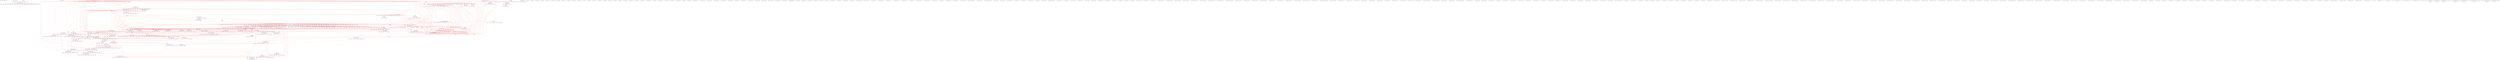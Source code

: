 digraph v3graph {
	graph	[label="MIPS_Harvard_obj_dir/MIPS_Harvard_TB_049_gate_opt.dot",
		 labelloc=t, labeljust=l,
		 //size="7.5,10",
		 rankdir=TB];
	n0	[fontsize=8 label="0x5652e9039f50@TOP", color=purple];
	n1	[fontsize=8 label="0x5652e8c60c20@TOP", color=purple, style=dotted];
	n2	[fontsize=8 label="0x5652e8c64c90 TOP->clk", color=blue];
	n3	[fontsize=8 label="0x5652e8ebf8d0 TOP->mips_cpu_harvard__DOT__clk", color=blue, style=dotted];
	n4	[fontsize=8 label="0x5652e8eb8820@TOP", color=purple, style=dotted];
	n5	[fontsize=8 label="0x5652e8eb6b80 TOP->reset", color=blue];
	n6	[fontsize=8 label="0x5652e8ebf9b0 TOP->mips_cpu_harvard__DOT__reset", color=blue, style=dotted];
	n7	[fontsize=8 label="0x5652e8eb8fe0@TOP", color=purple, style=dotted];
	n8	[fontsize=8 label="0x5652e8eb0110 TOP->active", color=blue];
	n9	[fontsize=8 label="0x5652e8ebfa90 TOP->mips_cpu_harvard__DOT__active", color=blue, style=dotted];
	n10	[fontsize=8 label="0x5652e8ebd2a0@TOP", color=purple, style=dotted];
	n11	[fontsize=8 label="0x5652e8eaf050 TOP->register_v0", color=blue];
	n12	[fontsize=8 label="0x5652e8ebfb70 TOP->mips_cpu_harvard__DOT__register_v0", color=blue, style=dotted];
	n13	[fontsize=8 label="0x5652e8eba860@TOP", color=purple, style=dotted];
	n14	[fontsize=8 label="0x5652e8eae5b0 TOP->clk_enable", color=blue];
	n15	[fontsize=8 label="0x5652e8ebfc50 TOP->mips_cpu_harvard__DOT__clk_enable", color=blue, style=dotted];
	n16	[fontsize=8 label="0x5652e8ebe3d0@TOP", color=purple, style=dotted];
	n17	[fontsize=8 label="0x5652e8eb4070 TOP->instr_address", color=blue];
	n18	[fontsize=8 label="0x5652e8ebfd30 TOP->mips_cpu_harvard__DOT__instr_address", color=blue, style=dotted];
	n19	[fontsize=8 label="0x5652e8ebe6d0@TOP", color=purple, style=dotted];
	n20	[fontsize=8 label="0x5652e8ea6860 TOP->instr_readdata", color=blue];
	n21	[fontsize=8 label="0x5652e8ebfe10 TOP->mips_cpu_harvard__DOT__instr_readdata", color=blue, style=dotted];
	n22	[fontsize=8 label="0x5652e8ebe9d0@TOP", color=purple, style=dotted];
	n23	[fontsize=8 label="0x5652e8ea84d0 TOP->data_address", color=blue];
	n24	[fontsize=8 label="0x5652e8ebfef0 TOP->mips_cpu_harvard__DOT__data_address", color=blue, style=dotted];
	n25	[fontsize=8 label="0x5652e8ebecd0@TOP", color=purple, style=dotted];
	n26	[fontsize=8 label="0x5652e8eab040 TOP->data_write", color=blue];
	n27	[fontsize=8 label="0x5652e8ebffd0 TOP->mips_cpu_harvard__DOT__data_write", color=blue, style=dotted];
	n28	[fontsize=8 label="0x5652e8ebefd0@TOP", color=purple, style=dotted];
	n29	[fontsize=8 label="0x5652e8eabef0 TOP->data_read", color=blue];
	n30	[fontsize=8 label="0x5652e8ec00b0 TOP->mips_cpu_harvard__DOT__data_read", color=blue, style=dotted];
	n31	[fontsize=8 label="0x5652e8ebf2d0@TOP", color=purple, style=dotted];
	n32	[fontsize=8 label="0x5652e8eac3c0 TOP->data_writedata", color=blue];
	n33	[fontsize=8 label="0x5652e8ec0190 TOP->mips_cpu_harvard__DOT__data_writedata", color=blue, style=dotted];
	n34	[fontsize=8 label="0x5652e8ebf5d0@TOP", color=purple, style=dotted];
	n35	[fontsize=8 label="0x5652e8eb3a30 TOP->data_readdata", color=blue];
	n36	[fontsize=8 label="0x5652e8ec0270 TOP->mips_cpu_harvard__DOT__data_readdata", color=blue, style=dotted];
	n37	[fontsize=8 label="0x5652e8ec1a10@TOP", color=purple, style=dotted];
	n38	[fontsize=8 label="0x5652e8ec1770 TOP->mips_cpu_harvard__DOT__instruction_decode", color=blue];
	n39	[fontsize=8 label="0x5652e8ec1930 TOP->mips_cpu_harvard__DOT__op", color=blue, style=dotted];
	n40	[fontsize=8 label="0x5652e8ec2280@TOP", color=purple, style=dotted];
	n41	[fontsize=8 label="0x5652e8ec20c0 TOP->mips_cpu_harvard__DOT__read_address_1", color=blue, style=dotted];
	n42	[fontsize=8 label="0x5652e8ec2930@TOP", color=purple, style=dotted];
	n43	[fontsize=8 label="0x5652e8ec21a0 TOP->mips_cpu_harvard__DOT__Rs_decode", color=blue, style=dotted];
	n44	[fontsize=8 label="0x5652e8ec31a0@TOP", color=purple, style=dotted];
	n45	[fontsize=8 label="0x5652e8ec2fe0 TOP->mips_cpu_harvard__DOT__read_address_2", color=blue, style=dotted];
	n46	[fontsize=8 label="0x5652e8ec3850@TOP", color=purple, style=dotted];
	n47	[fontsize=8 label="0x5652e8ec30c0 TOP->mips_cpu_harvard__DOT__Rt_decode", color=blue, style=dotted];
	n48	[fontsize=8 label="0x5652e8ec3fe0@TOP", color=purple, style=dotted];
	n49	[fontsize=8 label="0x5652e8ec3f00 TOP->mips_cpu_harvard__DOT__Rd_decode", color=blue, style=dotted];
	n50	[fontsize=8 label="0x5652e8ec4770@TOP", color=purple, style=dotted];
	n51	[fontsize=8 label="0x5652e8ec4690 TOP->mips_cpu_harvard__DOT__immediate", color=blue, style=dotted];
	n52	[fontsize=8 label="0x5652e8ec4f00@TOP", color=purple, style=dotted];
	n53	[fontsize=8 label="0x5652e8ec4e20 TOP->mips_cpu_harvard__DOT__j_offset", color=blue, style=dotted];
	n54	[fontsize=8 label="0x5652e8ec9590@TOP", color=purple, style=dotted];
	n55	[fontsize=8 label="0x5652e8ec8250 TOP->mips_cpu_harvard__DOT__read_data_memory", color=blue, style=dotted];
	n56	[fontsize=8 label="0x5652e8ec9890@TOP", color=purple];
	n57	[fontsize=8 label="0x5652e8ec7fb0 TOP->mips_cpu_harvard__DOT__ALU_output_memory", color=blue];
	n58	[fontsize=8 label="0x5652e8ec9b90@TOP", color=purple];
	n59	[fontsize=8 label="0x5652e8ec8330 TOP->mips_cpu_harvard__DOT__write_data_memory", color=blue];
	n60	[fontsize=8 label="0x5652e8ec9e90@TOP", color=purple];
	n61	[fontsize=8 label="0x5652e8ec7a70 TOP->mips_cpu_harvard__DOT__memory_write_memory", color=blue];
	n62	[fontsize=8 label="0x5652e8eca190@TOP", color=purple];
	n63	[fontsize=8 label="0x5652e8ec7990 TOP->mips_cpu_harvard__DOT__memory_to_register_memory", color=blue];
	n64	[fontsize=8 label="0x5652e8eca490@TOP", color=purple];
	n65	[fontsize=8 label="0x5652e8ec0510 TOP->mips_cpu_harvard__DOT__program_counter_fetch", color=blue];
	n66	[fontsize=8 label="0x5652e8eca790@TOP", color=purple, style=dotted];
	n67	[fontsize=8 label="0x5652e8ec06d0 TOP->mips_cpu_harvard__DOT__instruction_fetch", color=blue, style=dotted];
	n68	[fontsize=8 label="0x5652e8ecaa90@TOP", color=purple];
	n69	[fontsize=8 label="0x5652e8ec9050 TOP->mips_cpu_harvard__DOT__forward_A_decode", color=blue, style=dotted];
	n70	[fontsize=8 label="0x5652e8ec5850 TOP->mips_cpu_harvard__DOT__register_file_output_A_decode", color=blue];
	n71	[fontsize=8 label="0x5652e8ec5cb0 TOP->mips_cpu_harvard__DOT__comparator_1", color=blue];
	n72	[fontsize=8 label="0x5652e8ecb090@TOP", color=purple];
	n73	[fontsize=8 label="0x5652e8ec9130 TOP->mips_cpu_harvard__DOT__forward_B_decode", color=blue, style=dotted];
	n74	[fontsize=8 label="0x5652e8ec5930 TOP->mips_cpu_harvard__DOT__register_file_output_B_decode", color=blue];
	n75	[fontsize=8 label="0x5652e8ec5d90 TOP->mips_cpu_harvard__DOT__comparator_2", color=blue];
	n76	[fontsize=8 label="0x5652e8ecb690@TOP", color=purple, style=dotted];
	n77	[fontsize=8 label="0x5652e8ec1310 TOP->mips_cpu_harvard__DOT__using_HI_LO_decode", color=blue];
	n78	[fontsize=8 label="0x5652e8ec55b0 TOP->mips_cpu_harvard__DOT__register_file_output_LO_decode", color=blue, style=dotted];
	n79	[fontsize=8 label="0x5652e8ec5a10 TOP->mips_cpu_harvard__DOT__src_A_decode", color=blue, style=dotted];
	n80	[fontsize=8 label="0x5652e8ecbc90@TOP", color=purple, style=dotted];
	n81	[fontsize=8 label="0x5652e8ec5690 TOP->mips_cpu_harvard__DOT__register_file_output_HI_decode", color=blue, style=dotted];
	n82	[fontsize=8 label="0x5652e8ec5af0 TOP->mips_cpu_harvard__DOT__src_B_decode", color=blue, style=dotted];
	n83	[fontsize=8 label="0x5652e8ecc290@TOP", color=purple];
	n84	[fontsize=8 label="0x5652e8ec0eb0 TOP->mips_cpu_harvard__DOT__branch_decode", color=blue];
	n85	[fontsize=8 label="0x5652e8ec0f90 TOP->mips_cpu_harvard__DOT__equal_decode", color=blue];
	n86	[fontsize=8 label="0x5652e8ec0970 TOP->mips_cpu_harvard__DOT__program_counter_src_decode", color=blue];
	n87	[fontsize=8 label="0x5652e8ecc770@TOP", color=purple];
	n88	[fontsize=8 label="0x5652e8ec5bd0 TOP->mips_cpu_harvard__DOT__sign_imm_decode", color=blue];
	n89	[fontsize=8 label="0x5652e8ecd230@TOP", color=purple, style=dotted];
	n90	[fontsize=8 label="0x5652e8ec5770 TOP->mips_cpu_harvard__DOT__shifter_output_decode", color=blue, style=dotted];
	n91	[fontsize=8 label="0x5652e8ecd760@TOP", color=purple, style=dotted];
	n92	[fontsize=8 label="0x5652e8ec1850 TOP->mips_cpu_harvard__DOT__program_counter_plus_four_decode", color=blue];
	n93	[fontsize=8 label="0x5652e8ec5e70 TOP->mips_cpu_harvard__DOT__j_program_counter_decode", color=blue, style=dotted];
	n94	[fontsize=8 label="0x5652e8ece220@TOP", color=purple];
	n95	[fontsize=8 label="0x5652e8ec0350 TOP->mips_cpu_harvard__DOT__internal_clk", color=blue];
	n96	[fontsize=8 label="0x5652e8ece700@TOP", color=purple];
	n97	[fontsize=8 label="0x5652e8ec0890 TOP->mips_cpu_harvard__DOT__halt", color=blue, style=dotted];
	n98	[fontsize=8 label="0x5652e8eceac0@TOP", color=purple, style=dotted];
	n99	[fontsize=8 label="0x5652e8ed17c0 TOP->mips_cpu_harvard__DOT__register_file__DOT__clk", color=blue, style=dotted];
	n100	[fontsize=8 label="0x5652e8ecedc0@TOP", color=purple, style=dotted];
	n101	[fontsize=8 label="0x5652e8ec85d0 TOP->mips_cpu_harvard__DOT__register_write_writeback", color=blue];
	n102	[fontsize=8 label="0x5652e8ed1980 TOP->mips_cpu_harvard__DOT__register_file__DOT__write_enable", color=blue, style=dotted];
	n103	[fontsize=8 label="0x5652e8ecf0c0@TOP", color=purple, style=dotted];
	n104	[fontsize=8 label="0x5652e8ec86b0 TOP->mips_cpu_harvard__DOT__HI_register_write_writeback", color=blue];
	n105	[fontsize=8 label="0x5652e8ed1a60 TOP->mips_cpu_harvard__DOT__register_file__DOT__HI_write_enable", color=blue, style=dotted];
	n106	[fontsize=8 label="0x5652e8ecf3c0@TOP", color=purple, style=dotted];
	n107	[fontsize=8 label="0x5652e8ec8790 TOP->mips_cpu_harvard__DOT__LO_register_write_writeback", color=blue];
	n108	[fontsize=8 label="0x5652e8ed1b40 TOP->mips_cpu_harvard__DOT__register_file__DOT__LO_write_enable", color=blue, style=dotted];
	n109	[fontsize=8 label="0x5652e8ecf6c0@TOP", color=purple, style=dotted];
	n110	[fontsize=8 label="0x5652e8ed1c20 TOP->mips_cpu_harvard__DOT__register_file__DOT__read_address_1", color=blue, style=dotted];
	n111	[fontsize=8 label="0x5652e8ecf9c0@TOP", color=purple, style=dotted];
	n112	[fontsize=8 label="0x5652e8ed1d00 TOP->mips_cpu_harvard__DOT__register_file__DOT__read_address_2", color=blue, style=dotted];
	n113	[fontsize=8 label="0x5652e8ecfcc0@TOP", color=purple, style=dotted];
	n114	[fontsize=8 label="0x5652e8ec8950 TOP->mips_cpu_harvard__DOT__write_register_writeback", color=blue];
	n115	[fontsize=8 label="0x5652e8ed1de0 TOP->mips_cpu_harvard__DOT__register_file__DOT__write_address", color=blue, style=dotted];
	n116	[fontsize=8 label="0x5652e8ecffc0@TOP", color=purple, style=dotted];
	n117	[fontsize=8 label="0x5652e8ec8a30 TOP->mips_cpu_harvard__DOT__result_writeback", color=blue];
	n118	[fontsize=8 label="0x5652e8ed1ec0 TOP->mips_cpu_harvard__DOT__register_file__DOT__write_data", color=blue, style=dotted];
	n119	[fontsize=8 label="0x5652e8ed02c0@TOP", color=purple, style=dotted];
	n120	[fontsize=8 label="0x5652e8ec8b10 TOP->mips_cpu_harvard__DOT__ALU_HI_output_writeback", color=blue];
	n121	[fontsize=8 label="0x5652e8ed1fa0 TOP->mips_cpu_harvard__DOT__register_file__DOT__HI_write_data", color=blue, style=dotted];
	n122	[fontsize=8 label="0x5652e8ed05c0@TOP", color=purple, style=dotted];
	n123	[fontsize=8 label="0x5652e8ec8bf0 TOP->mips_cpu_harvard__DOT__ALU_LO_output_writeback", color=blue];
	n124	[fontsize=8 label="0x5652e8ed2080 TOP->mips_cpu_harvard__DOT__register_file__DOT__LO_write_data", color=blue, style=dotted];
	n125	[fontsize=8 label="0x5652e8ed08c0@TOP", color=purple, style=dotted];
	n126	[fontsize=8 label="0x5652e8ed2160 TOP->mips_cpu_harvard__DOT__register_file__DOT__read_data_1", color=blue, style=dotted];
	n127	[fontsize=8 label="0x5652e8ed0bc0@TOP", color=purple, style=dotted];
	n128	[fontsize=8 label="0x5652e8ed2240 TOP->mips_cpu_harvard__DOT__register_file__DOT__read_data_2", color=blue, style=dotted];
	n129	[fontsize=8 label="0x5652e8ed0ec0@TOP", color=purple, style=dotted];
	n130	[fontsize=8 label="0x5652e8ed2320 TOP->mips_cpu_harvard__DOT__register_file__DOT__read_data_LO", color=blue, style=dotted];
	n131	[fontsize=8 label="0x5652e8ed11c0@TOP", color=purple, style=dotted];
	n132	[fontsize=8 label="0x5652e8ed2400 TOP->mips_cpu_harvard__DOT__register_file__DOT__read_data_HI", color=blue, style=dotted];
	n133	[fontsize=8 label="0x5652e8ed14c0@TOP", color=purple, style=dotted];
	n134	[fontsize=8 label="0x5652e8ed24e0 TOP->mips_cpu_harvard__DOT__register_file__DOT__read_register_2", color=blue, style=dotted];
	n135	[fontsize=8 label="0x5652e8ed2860@TOP", color=purple];
	n136	[fontsize=8 label="0x5652e8ed25c0 TOP->mips_cpu_harvard__DOT__register_file__DOT__registers", color=blue];
	n137	[fontsize=8 label="0x5652e8ed2d40@TOP", color=purple];
	n138	[fontsize=8 label="0x5652e8ed3220@TOP", color=purple, style=dotted];
	n139	[fontsize=8 label="0x5652e8ed2780 TOP->mips_cpu_harvard__DOT__register_file__DOT__LO_reg", color=blue];
	n140	[fontsize=8 label="0x5652e8ed3520@TOP", color=purple, style=dotted];
	n141	[fontsize=8 label="0x5652e8ed26a0 TOP->mips_cpu_harvard__DOT__register_file__DOT__HI_reg", color=blue];
	n142	[fontsize=8 label="0x5652e8ed3820@TOP", color=purple];
	n143	[fontsize=8 label="0x5652e8ed3e30@TOP", color=purple, style=dotted];
	n144	[fontsize=8 label="0x5652e8ed3d50 TOP->mips_cpu_harvard__DOT__register_file__DOT__modified_write_clk", color=blue];
	n145	[fontsize=8 label="0x5652e8ed5600@TOP", color=purple, style=dotted];
	n146	[fontsize=8 label="0x5652e8ed6800 TOP->mips_cpu_harvard__DOT__pc__DOT__clk", color=blue, style=dotted];
	n147	[fontsize=8 label="0x5652e8ed5900@TOP", color=purple, style=dotted];
	n148	[fontsize=8 label="0x5652e8ec0430 TOP->mips_cpu_harvard__DOT__program_counter_prime", color=blue, style=dotted];
	n149	[fontsize=8 label="0x5652e8ed68e0 TOP->mips_cpu_harvard__DOT__pc__DOT__address_input", color=blue, style=dotted];
	n150	[fontsize=8 label="0x5652e8ed5c00@TOP", color=purple, style=dotted];
	n151	[fontsize=8 label="0x5652e8ec8e90 TOP->mips_cpu_harvard__DOT__stall_fetch", color=blue];
	n152	[fontsize=8 label="0x5652e8ed69c0 TOP->mips_cpu_harvard__DOT__pc__DOT__enable", color=blue, style=dotted];
	n153	[fontsize=8 label="0x5652e8ed5f00@TOP", color=purple, style=dotted];
	n154	[fontsize=8 label="0x5652e8ed6aa0 TOP->mips_cpu_harvard__DOT__pc__DOT__reset", color=blue, style=dotted];
	n155	[fontsize=8 label="0x5652e8ed6200@TOP", color=purple, style=dotted];
	n156	[fontsize=8 label="0x5652e8ed6b80 TOP->mips_cpu_harvard__DOT__pc__DOT__halt", color=blue, style=dotted];
	n157	[fontsize=8 label="0x5652e8ed6500@TOP", color=purple, style=dotted];
	n158	[fontsize=8 label="0x5652e8ed6c60 TOP->mips_cpu_harvard__DOT__pc__DOT__address_output", color=blue, style=dotted];
	n159	[fontsize=8 label="0x5652e8ed6d40@TOP", color=purple, style=dotted];
	n160	[fontsize=8 label="0x5652e8ed8600@TOP", color=purple, style=dotted];
	n161	[fontsize=8 label="0x5652e8ed8c00 TOP->mips_cpu_harvard__DOT__plus_four_adder__DOT__a", color=blue, style=dotted];
	n162	[fontsize=8 label="0x5652e8ed8900@TOP", color=purple, style=dotted];
	n163	[fontsize=8 label="0x5652e8ec05f0 TOP->mips_cpu_harvard__DOT__program_counter_plus_four_fetch", color=blue, style=dotted];
	n164	[fontsize=8 label="0x5652e8ed8dc0 TOP->mips_cpu_harvard__DOT__plus_four_adder__DOT__z", color=blue, style=dotted];
	n165	[fontsize=8 label="0x5652e8ed8ea0@TOP", color=purple, style=dotted];
	n166	[fontsize=8 label="0x5652e8ed93d0@TOP", color=purple, style=dotted];
	n167	[fontsize=8 label="0x5652e8eda0b0 TOP->mips_cpu_harvard__DOT__program_counter_multiplexer__DOT__control", color=blue, style=dotted];
	n168	[fontsize=8 label="0x5652e8ed96d0@TOP", color=purple, style=dotted];
	n169	[fontsize=8 label="0x5652e8eda190 TOP->mips_cpu_harvard__DOT__program_counter_multiplexer__DOT__input_0", color=blue, style=dotted];
	n170	[fontsize=8 label="0x5652e8ed99d0@TOP", color=purple, style=dotted];
	n171	[fontsize=8 label="0x5652e8ec1690 TOP->mips_cpu_harvard__DOT__program_counter_branch_decode", color=blue, style=dotted];
	n172	[fontsize=8 label="0x5652e8eda270 TOP->mips_cpu_harvard__DOT__program_counter_multiplexer__DOT__input_1", color=blue, style=dotted];
	n173	[fontsize=8 label="0x5652e8ed9cd0@TOP", color=purple, style=dotted];
	n174	[fontsize=8 label="0x5652e8ec07b0 TOP->mips_cpu_harvard__DOT__program_counter_mux_1_out", color=blue];
	n175	[fontsize=8 label="0x5652e8eda350 TOP->mips_cpu_harvard__DOT__program_counter_multiplexer__DOT__resolved", color=blue, style=dotted];
	n176	[fontsize=8 label="0x5652e8eda430@TOP", color=purple];
	n177	[fontsize=8 label="0x5652e8edaa30@TOP", color=purple, style=dotted];
	n178	[fontsize=8 label="0x5652e8ec7d10 TOP->mips_cpu_harvard__DOT__program_counter_multiplexer_jump_memory", color=blue];
	n179	[fontsize=8 label="0x5652e8edb710 TOP->mips_cpu_harvard__DOT__program_counter_multiplexer_two__DOT__control", color=blue, style=dotted];
	n180	[fontsize=8 label="0x5652e8edad30@TOP", color=purple, style=dotted];
	n181	[fontsize=8 label="0x5652e8edb7f0 TOP->mips_cpu_harvard__DOT__program_counter_multiplexer_two__DOT__input_0", color=blue, style=dotted];
	n182	[fontsize=8 label="0x5652e8edb030@TOP", color=purple, style=dotted];
	n183	[fontsize=8 label="0x5652e8ec8410 TOP->mips_cpu_harvard__DOT__ALU_output_memory_resolved", color=blue, style=dotted];
	n184	[fontsize=8 label="0x5652e8edb8d0 TOP->mips_cpu_harvard__DOT__program_counter_multiplexer_two__DOT__input_1", color=blue, style=dotted];
	n185	[fontsize=8 label="0x5652e8edb330@TOP", color=purple, style=dotted];
	n186	[fontsize=8 label="0x5652e8edb9b0 TOP->mips_cpu_harvard__DOT__program_counter_multiplexer_two__DOT__resolved", color=blue, style=dotted];
	n187	[fontsize=8 label="0x5652e8edba90@TOP", color=purple, style=dotted];
	n188	[fontsize=8 label="0x5652e8edc090@TOP", color=purple, style=dotted];
	n189	[fontsize=8 label="0x5652e8edd890 TOP->mips_cpu_harvard__DOT__fetch_decode_register__DOT__clk", color=blue, style=dotted];
	n190	[fontsize=8 label="0x5652e8edc390@TOP", color=purple, style=dotted];
	n191	[fontsize=8 label="0x5652e8ec8f70 TOP->mips_cpu_harvard__DOT__stall_decode", color=blue];
	n192	[fontsize=8 label="0x5652e8edd970 TOP->mips_cpu_harvard__DOT__fetch_decode_register__DOT__enable", color=blue, style=dotted];
	n193	[fontsize=8 label="0x5652e8edc690@TOP", color=purple, style=dotted];
	n194	[fontsize=8 label="0x5652e8edda50 TOP->mips_cpu_harvard__DOT__fetch_decode_register__DOT__clear", color=blue, style=dotted];
	n195	[fontsize=8 label="0x5652e8edc990@TOP", color=purple, style=dotted];
	n196	[fontsize=8 label="0x5652e8eddb30 TOP->mips_cpu_harvard__DOT__fetch_decode_register__DOT__reset", color=blue, style=dotted];
	n197	[fontsize=8 label="0x5652e8edcc90@TOP", color=purple, style=dotted];
	n198	[fontsize=8 label="0x5652e8eddc10 TOP->mips_cpu_harvard__DOT__fetch_decode_register__DOT__instruction_fetch", color=blue, style=dotted];
	n199	[fontsize=8 label="0x5652e8edcf90@TOP", color=purple, style=dotted];
	n200	[fontsize=8 label="0x5652e8eddcf0 TOP->mips_cpu_harvard__DOT__fetch_decode_register__DOT__program_counter_plus_four_fetch", color=blue, style=dotted];
	n201	[fontsize=8 label="0x5652e8edd290@TOP", color=purple, style=dotted];
	n202	[fontsize=8 label="0x5652e8edddd0 TOP->mips_cpu_harvard__DOT__fetch_decode_register__DOT__instruction_decode", color=blue, style=dotted];
	n203	[fontsize=8 label="0x5652e8edd590@TOP", color=purple, style=dotted];
	n204	[fontsize=8 label="0x5652e8eddeb0 TOP->mips_cpu_harvard__DOT__fetch_decode_register__DOT__program_counter_plus_four_decode", color=blue, style=dotted];
	n205	[fontsize=8 label="0x5652e8edfea0@TOP", color=purple, style=dotted];
	n206	[fontsize=8 label="0x5652e8ee27a0 TOP->mips_cpu_harvard__DOT__control_unit__DOT__instruction", color=blue, style=dotted];
	n207	[fontsize=8 label="0x5652e8ee01a0@TOP", color=purple, style=dotted];
	n208	[fontsize=8 label="0x5652e8ec0a50 TOP->mips_cpu_harvard__DOT__register_write_decode", color=blue];
	n209	[fontsize=8 label="0x5652e8ee28c0 TOP->mips_cpu_harvard__DOT__control_unit__DOT__register_write", color=blue, style=dotted];
	n210	[fontsize=8 label="0x5652e8ee04a0@TOP", color=purple, style=dotted];
	n211	[fontsize=8 label="0x5652e8ec0b30 TOP->mips_cpu_harvard__DOT__memory_to_register_decode", color=blue];
	n212	[fontsize=8 label="0x5652e8ee29e0 TOP->mips_cpu_harvard__DOT__control_unit__DOT__memory_to_register", color=blue, style=dotted];
	n213	[fontsize=8 label="0x5652e8ee07a0@TOP", color=purple, style=dotted];
	n214	[fontsize=8 label="0x5652e8ec0c10 TOP->mips_cpu_harvard__DOT__memory_write_decode", color=blue];
	n215	[fontsize=8 label="0x5652e8ee2b00 TOP->mips_cpu_harvard__DOT__control_unit__DOT__memory_write", color=blue, style=dotted];
	n216	[fontsize=8 label="0x5652e8ee0aa0@TOP", color=purple, style=dotted];
	n217	[fontsize=8 label="0x5652e8ec0cf0 TOP->mips_cpu_harvard__DOT__ALU_src_B_decode", color=blue];
	n218	[fontsize=8 label="0x5652e8ee2c20 TOP->mips_cpu_harvard__DOT__control_unit__DOT__ALU_src_B", color=blue, style=dotted];
	n219	[fontsize=8 label="0x5652e8ee0da0@TOP", color=purple, style=dotted];
	n220	[fontsize=8 label="0x5652e8ec0dd0 TOP->mips_cpu_harvard__DOT__register_destination_decode", color=blue];
	n221	[fontsize=8 label="0x5652e8ee2d40 TOP->mips_cpu_harvard__DOT__control_unit__DOT__register_destination", color=blue, style=dotted];
	n222	[fontsize=8 label="0x5652e8ee10a0@TOP", color=purple, style=dotted];
	n223	[fontsize=8 label="0x5652e8ee2e60 TOP->mips_cpu_harvard__DOT__control_unit__DOT__branch", color=blue, style=dotted];
	n224	[fontsize=8 label="0x5652e8ee13a0@TOP", color=purple, style=dotted];
	n225	[fontsize=8 label="0x5652e8ec1070 TOP->mips_cpu_harvard__DOT__ALU_function_decode", color=blue];
	n226	[fontsize=8 label="0x5652e8ee2fc0 TOP->mips_cpu_harvard__DOT__control_unit__DOT__ALU_function", color=blue, style=dotted];
	n227	[fontsize=8 label="0x5652e8ee16a0@TOP", color=purple, style=dotted];
	n228	[fontsize=8 label="0x5652e8ec1150 TOP->mips_cpu_harvard__DOT__program_counter_multiplexer_jump_decode", color=blue];
	n229	[fontsize=8 label="0x5652e8ee30a0 TOP->mips_cpu_harvard__DOT__control_unit__DOT__program_counter_multiplexer_jump", color=blue, style=dotted];
	n230	[fontsize=8 label="0x5652e8ee19a0@TOP", color=purple, style=dotted];
	n231	[fontsize=8 label="0x5652e8ec13f0 TOP->mips_cpu_harvard__DOT__j_instruction_decode", color=blue];
	n232	[fontsize=8 label="0x5652e8ee31c0 TOP->mips_cpu_harvard__DOT__control_unit__DOT__j_instruction", color=blue, style=dotted];
	n233	[fontsize=8 label="0x5652e8ee1ca0@TOP", color=purple, style=dotted];
	n234	[fontsize=8 label="0x5652e8ec15b0 TOP->mips_cpu_harvard__DOT__LO_register_write_decode", color=blue];
	n235	[fontsize=8 label="0x5652e8ee32e0 TOP->mips_cpu_harvard__DOT__control_unit__DOT__LO_register_write", color=blue, style=dotted];
	n236	[fontsize=8 label="0x5652e8ee2020@TOP", color=purple, style=dotted];
	n237	[fontsize=8 label="0x5652e8ec14d0 TOP->mips_cpu_harvard__DOT__HI_register_write_decode", color=blue];
	n238	[fontsize=8 label="0x5652e8ee3400 TOP->mips_cpu_harvard__DOT__control_unit__DOT__HI_register_write", color=blue, style=dotted];
	n239	[fontsize=8 label="0x5652e8ee23e0@TOP", color=purple, style=dotted];
	n240	[fontsize=8 label="0x5652e8ee3520 TOP->mips_cpu_harvard__DOT__control_unit__DOT__using_HI_LO", color=blue, style=dotted];
	n241	[fontsize=8 label="0x5652e8ee39e0@TOP", color=purple];
	n242	[fontsize=8 label="0x5652e8ee3640 TOP->mips_cpu_harvard__DOT__control_unit__DOT__op", color=blue];
	n243	[fontsize=8 label="0x5652e8ee37a0 TOP->mips_cpu_harvard__DOT__control_unit__DOT__rt", color=blue];
	n244	[fontsize=8 label="0x5652e8ee38c0 TOP->mips_cpu_harvard__DOT__control_unit__DOT__funct", color=blue];
	n245	[fontsize=8 label="0x5652e8f19310@TOP", color=purple, style=dotted];
	n246	[fontsize=8 label="0x5652e8f1a490 TOP->mips_cpu_harvard__DOT__reg_output_comparator__DOT__op", color=blue, style=dotted];
	n247	[fontsize=8 label="0x5652e8f19690@TOP", color=purple, style=dotted];
	n248	[fontsize=8 label="0x5652e8f1a650 TOP->mips_cpu_harvard__DOT__reg_output_comparator__DOT__rt", color=blue, style=dotted];
	n249	[fontsize=8 label="0x5652e8f19a10@TOP", color=purple, style=dotted];
	n250	[fontsize=8 label="0x5652e8f1a770 TOP->mips_cpu_harvard__DOT__reg_output_comparator__DOT__a", color=blue, style=dotted];
	n251	[fontsize=8 label="0x5652e8f19d90@TOP", color=purple, style=dotted];
	n252	[fontsize=8 label="0x5652e8f1a890 TOP->mips_cpu_harvard__DOT__reg_output_comparator__DOT__b", color=blue, style=dotted];
	n253	[fontsize=8 label="0x5652e8f1a110@TOP", color=purple, style=dotted];
	n254	[fontsize=8 label="0x5652e8f1a9b0 TOP->mips_cpu_harvard__DOT__reg_output_comparator__DOT__c", color=blue, style=dotted];
	n255	[fontsize=8 label="0x5652e90757f0@TOP", color=purple, style=dotted];
	n256	[fontsize=8 label="0x5652e9075670@TOP", color=purple, style=dotted];
	n257	[fontsize=8 label="0x5652e90754f0@TOP", color=purple, style=dotted];
	n258	[fontsize=8 label="0x5652e9075370@TOP", color=purple, style=dotted];
	n259	[fontsize=8 label="0x5652e90751f0@TOP", color=purple, style=dotted];
	n260	[fontsize=8 label="0x5652e9075070@TOP", color=purple];
	n261	[fontsize=8 label="0x5652e9074ef0@TOP", color=purple, style=dotted];
	n262	[fontsize=8 label="0x5652e9074d70@TOP", color=purple, style=dotted];
	n263	[fontsize=8 label="0x5652e90743f0@TOP", color=purple, style=dotted];
	n264	[fontsize=8 label="0x5652e8f1f060@TOP", color=purple, style=dotted];
	n265	[fontsize=8 label="0x5652e8f1fba0 TOP->mips_cpu_harvard__DOT__adder_decode__DOT__a", color=blue, style=dotted];
	n266	[fontsize=8 label="0x5652e8f1f420@TOP", color=purple, style=dotted];
	n267	[fontsize=8 label="0x5652e8f1fd00 TOP->mips_cpu_harvard__DOT__adder_decode__DOT__b", color=blue, style=dotted];
	n268	[fontsize=8 label="0x5652e8f1f7e0@TOP", color=purple, style=dotted];
	n269	[fontsize=8 label="0x5652e8f1fe20 TOP->mips_cpu_harvard__DOT__adder_decode__DOT__z", color=blue, style=dotted];
	n270	[fontsize=8 label="0x5652e8f1ff40@TOP", color=purple, style=dotted];
	n271	[fontsize=8 label="0x5652e8f20560@TOP", color=purple, style=dotted];
	n272	[fontsize=8 label="0x5652e8f2a420 TOP->mips_cpu_harvard__DOT__decode_execute_register__DOT__clk", color=blue, style=dotted];
	n273	[fontsize=8 label="0x5652e8f208e0@TOP", color=purple, style=dotted];
	n274	[fontsize=8 label="0x5652e8ec9210 TOP->mips_cpu_harvard__DOT__flush_execute_register", color=blue];
	n275	[fontsize=8 label="0x5652e8f2a5e0 TOP->mips_cpu_harvard__DOT__decode_execute_register__DOT__clear", color=blue, style=dotted];
	n276	[fontsize=8 label="0x5652e8f20ca0@TOP", color=purple, style=dotted];
	n277	[fontsize=8 label="0x5652e8f2a700 TOP->mips_cpu_harvard__DOT__decode_execute_register__DOT__reset", color=blue, style=dotted];
	n278	[fontsize=8 label="0x5652e8f21020@TOP", color=purple, style=dotted];
	n279	[fontsize=8 label="0x5652e8f2a820 TOP->mips_cpu_harvard__DOT__decode_execute_register__DOT__register_write_decode", color=blue, style=dotted];
	n280	[fontsize=8 label="0x5652e8f21420@TOP", color=purple, style=dotted];
	n281	[fontsize=8 label="0x5652e8f2a940 TOP->mips_cpu_harvard__DOT__decode_execute_register__DOT__memory_to_register_decode", color=blue, style=dotted];
	n282	[fontsize=8 label="0x5652e8f21820@TOP", color=purple, style=dotted];
	n283	[fontsize=8 label="0x5652e8f2aa60 TOP->mips_cpu_harvard__DOT__decode_execute_register__DOT__memory_write_decode", color=blue, style=dotted];
	n284	[fontsize=8 label="0x5652e8f21c20@TOP", color=purple, style=dotted];
	n285	[fontsize=8 label="0x5652e8f2ab80 TOP->mips_cpu_harvard__DOT__decode_execute_register__DOT__ALU_src_B_decode", color=blue, style=dotted];
	n286	[fontsize=8 label="0x5652e8f21fe0@TOP", color=purple, style=dotted];
	n287	[fontsize=8 label="0x5652e8f2aca0 TOP->mips_cpu_harvard__DOT__decode_execute_register__DOT__register_destination_decode", color=blue, style=dotted];
	n288	[fontsize=8 label="0x5652e8f223a0@TOP", color=purple, style=dotted];
	n289	[fontsize=8 label="0x5652e8f2adc0 TOP->mips_cpu_harvard__DOT__decode_execute_register__DOT__HI_register_write_decode", color=blue, style=dotted];
	n290	[fontsize=8 label="0x5652e8f227a0@TOP", color=purple, style=dotted];
	n291	[fontsize=8 label="0x5652e8f2aee0 TOP->mips_cpu_harvard__DOT__decode_execute_register__DOT__LO_register_write_decode", color=blue, style=dotted];
	n292	[fontsize=8 label="0x5652e8f22ba0@TOP", color=purple, style=dotted];
	n293	[fontsize=8 label="0x5652e8f2b000 TOP->mips_cpu_harvard__DOT__decode_execute_register__DOT__ALU_function_decode", color=blue, style=dotted];
	n294	[fontsize=8 label="0x5652e8f22fa0@TOP", color=purple, style=dotted];
	n295	[fontsize=8 label="0x5652e8f2b120 TOP->mips_cpu_harvard__DOT__decode_execute_register__DOT__program_counter_multiplexer_jump_decode", color=blue, style=dotted];
	n296	[fontsize=8 label="0x5652e8f23370@TOP", color=purple, style=dotted];
	n297	[fontsize=8 label="0x5652e8f2b240 TOP->mips_cpu_harvard__DOT__decode_execute_register__DOT__j_instruction_decode", color=blue, style=dotted];
	n298	[fontsize=8 label="0x5652e8f23770@TOP", color=purple, style=dotted];
	n299	[fontsize=8 label="0x5652e8f2b360 TOP->mips_cpu_harvard__DOT__decode_execute_register__DOT__using_HI_LO_decode", color=blue, style=dotted];
	n300	[fontsize=8 label="0x5652e8f23b70@TOP", color=purple, style=dotted];
	n301	[fontsize=8 label="0x5652e8ec6650 TOP->mips_cpu_harvard__DOT__register_write_execute", color=blue];
	n302	[fontsize=8 label="0x5652e8f2b480 TOP->mips_cpu_harvard__DOT__decode_execute_register__DOT__register_write_execute", color=blue, style=dotted];
	n303	[fontsize=8 label="0x5652e8f23f70@TOP", color=purple, style=dotted];
	n304	[fontsize=8 label="0x5652e8ec6030 TOP->mips_cpu_harvard__DOT__memory_to_register_execute", color=blue];
	n305	[fontsize=8 label="0x5652e8f2b5a0 TOP->mips_cpu_harvard__DOT__decode_execute_register__DOT__memory_to_register_execute", color=blue, style=dotted];
	n306	[fontsize=8 label="0x5652e8f24380@TOP", color=purple, style=dotted];
	n307	[fontsize=8 label="0x5652e8ec6110 TOP->mips_cpu_harvard__DOT__memory_write_execute", color=blue];
	n308	[fontsize=8 label="0x5652e8f2b6c0 TOP->mips_cpu_harvard__DOT__decode_execute_register__DOT__memory_write_execute", color=blue, style=dotted];
	n309	[fontsize=8 label="0x5652e8f24780@TOP", color=purple, style=dotted];
	n310	[fontsize=8 label="0x5652e8ec62d0 TOP->mips_cpu_harvard__DOT__ALU_src_B_execute", color=blue];
	n311	[fontsize=8 label="0x5652e8f2b7e0 TOP->mips_cpu_harvard__DOT__decode_execute_register__DOT__ALU_src_B_execute", color=blue, style=dotted];
	n312	[fontsize=8 label="0x5652e8f24b80@TOP", color=purple, style=dotted];
	n313	[fontsize=8 label="0x5652e8ec5f50 TOP->mips_cpu_harvard__DOT__register_destination_execute", color=blue];
	n314	[fontsize=8 label="0x5652e8f2b900 TOP->mips_cpu_harvard__DOT__decode_execute_register__DOT__register_destination_execute", color=blue, style=dotted];
	n315	[fontsize=8 label="0x5652e8f24f90@TOP", color=purple, style=dotted];
	n316	[fontsize=8 label="0x5652e8ec6490 TOP->mips_cpu_harvard__DOT__HI_register_write_execute", color=blue];
	n317	[fontsize=8 label="0x5652e8f2ba20 TOP->mips_cpu_harvard__DOT__decode_execute_register__DOT__HI_register_write_execute", color=blue, style=dotted];
	n318	[fontsize=8 label="0x5652e8f25390@TOP", color=purple, style=dotted];
	n319	[fontsize=8 label="0x5652e8ec6570 TOP->mips_cpu_harvard__DOT__LO_register_write_execute", color=blue];
	n320	[fontsize=8 label="0x5652e8f2bb40 TOP->mips_cpu_harvard__DOT__decode_execute_register__DOT__LO_register_write_execute", color=blue, style=dotted];
	n321	[fontsize=8 label="0x5652e8f25790@TOP", color=purple, style=dotted];
	n322	[fontsize=8 label="0x5652e8ec63b0 TOP->mips_cpu_harvard__DOT__ALU_function_execute", color=blue];
	n323	[fontsize=8 label="0x5652e8f2bc60 TOP->mips_cpu_harvard__DOT__decode_execute_register__DOT__ALU_function_execute", color=blue, style=dotted];
	n324	[fontsize=8 label="0x5652e8f25b90@TOP", color=purple, style=dotted];
	n325	[fontsize=8 label="0x5652e8ec6730 TOP->mips_cpu_harvard__DOT__program_counter_multiplexer_jump_execute", color=blue];
	n326	[fontsize=8 label="0x5652e8f2bd80 TOP->mips_cpu_harvard__DOT__decode_execute_register__DOT__program_counter_multiplexer_jump_execute", color=blue, style=dotted];
	n327	[fontsize=8 label="0x5652e8f25fb0@TOP", color=purple, style=dotted];
	n328	[fontsize=8 label="0x5652e8ec68f0 TOP->mips_cpu_harvard__DOT__j_instruction_execute", color=blue];
	n329	[fontsize=8 label="0x5652e8f2bea0 TOP->mips_cpu_harvard__DOT__decode_execute_register__DOT__j_instruction_execute", color=blue, style=dotted];
	n330	[fontsize=8 label="0x5652e8f263b0@TOP", color=purple, style=dotted];
	n331	[fontsize=8 label="0x5652e8ec69d0 TOP->mips_cpu_harvard__DOT__using_HI_LO_execute", color=blue];
	n332	[fontsize=8 label="0x5652e8f2bfc0 TOP->mips_cpu_harvard__DOT__decode_execute_register__DOT__using_HI_LO_execute", color=blue, style=dotted];
	n333	[fontsize=8 label="0x5652e8f267b0@TOP", color=purple, style=dotted];
	n334	[fontsize=8 label="0x5652e8f2c0e0 TOP->mips_cpu_harvard__DOT__decode_execute_register__DOT__Rs_decode", color=blue, style=dotted];
	n335	[fontsize=8 label="0x5652e8f26b30@TOP", color=purple, style=dotted];
	n336	[fontsize=8 label="0x5652e8f2c200 TOP->mips_cpu_harvard__DOT__decode_execute_register__DOT__Rt_decode", color=blue, style=dotted];
	n337	[fontsize=8 label="0x5652e8f26eb0@TOP", color=purple, style=dotted];
	n338	[fontsize=8 label="0x5652e8f2c320 TOP->mips_cpu_harvard__DOT__decode_execute_register__DOT__Rd_decode", color=blue, style=dotted];
	n339	[fontsize=8 label="0x5652e8f27230@TOP", color=purple, style=dotted];
	n340	[fontsize=8 label="0x5652e8f2c440 TOP->mips_cpu_harvard__DOT__decode_execute_register__DOT__sign_imm_decode", color=blue, style=dotted];
	n341	[fontsize=8 label="0x5652e8f275f0@TOP", color=purple, style=dotted];
	n342	[fontsize=8 label="0x5652e8ec71b0 TOP->mips_cpu_harvard__DOT__Rs_execute", color=blue];
	n343	[fontsize=8 label="0x5652e8f2c560 TOP->mips_cpu_harvard__DOT__decode_execute_register__DOT__Rs_execute", color=blue, style=dotted];
	n344	[fontsize=8 label="0x5652e8f279b0@TOP", color=purple, style=dotted];
	n345	[fontsize=8 label="0x5652e8ec7290 TOP->mips_cpu_harvard__DOT__Rt_execute", color=blue];
	n346	[fontsize=8 label="0x5652e8f2c680 TOP->mips_cpu_harvard__DOT__decode_execute_register__DOT__Rt_execute", color=blue, style=dotted];
	n347	[fontsize=8 label="0x5652e8f27d70@TOP", color=purple, style=dotted];
	n348	[fontsize=8 label="0x5652e8ec7370 TOP->mips_cpu_harvard__DOT__Rd_execute", color=blue];
	n349	[fontsize=8 label="0x5652e8f2c7a0 TOP->mips_cpu_harvard__DOT__decode_execute_register__DOT__Rd_execute", color=blue, style=dotted];
	n350	[fontsize=8 label="0x5652e8f28130@TOP", color=purple, style=dotted];
	n351	[fontsize=8 label="0x5652e8ec7450 TOP->mips_cpu_harvard__DOT__sign_imm_execute", color=blue];
	n352	[fontsize=8 label="0x5652e8f2c8c0 TOP->mips_cpu_harvard__DOT__decode_execute_register__DOT__sign_imm_execute", color=blue, style=dotted];
	n353	[fontsize=8 label="0x5652e8f284f0@TOP", color=purple, style=dotted];
	n354	[fontsize=8 label="0x5652e8f2c9e0 TOP->mips_cpu_harvard__DOT__decode_execute_register__DOT__src_A_decode", color=blue, style=dotted];
	n355	[fontsize=8 label="0x5652e8f288b0@TOP", color=purple, style=dotted];
	n356	[fontsize=8 label="0x5652e8f2cb00 TOP->mips_cpu_harvard__DOT__decode_execute_register__DOT__src_B_decode", color=blue, style=dotted];
	n357	[fontsize=8 label="0x5652e8f28c70@TOP", color=purple, style=dotted];
	n358	[fontsize=8 label="0x5652e8f2cc20 TOP->mips_cpu_harvard__DOT__decode_execute_register__DOT__program_counter_plus_four_decode", color=blue, style=dotted];
	n359	[fontsize=8 label="0x5652e8f29080@TOP", color=purple, style=dotted];
	n360	[fontsize=8 label="0x5652e8f2cd40 TOP->mips_cpu_harvard__DOT__decode_execute_register__DOT__j_program_counter_decode", color=blue, style=dotted];
	n361	[fontsize=8 label="0x5652e8f29480@TOP", color=purple, style=dotted];
	n362	[fontsize=8 label="0x5652e8ec6ab0 TOP->mips_cpu_harvard__DOT__src_A_execute", color=blue];
	n363	[fontsize=8 label="0x5652e8f2ce60 TOP->mips_cpu_harvard__DOT__decode_execute_register__DOT__src_A_execute", color=blue, style=dotted];
	n364	[fontsize=8 label="0x5652e8f29840@TOP", color=purple, style=dotted];
	n365	[fontsize=8 label="0x5652e8ec6b90 TOP->mips_cpu_harvard__DOT__src_B_execute", color=blue];
	n366	[fontsize=8 label="0x5652e8f2cf80 TOP->mips_cpu_harvard__DOT__decode_execute_register__DOT__src_B_execute", color=blue, style=dotted];
	n367	[fontsize=8 label="0x5652e8f29c00@TOP", color=purple, style=dotted];
	n368	[fontsize=8 label="0x5652e8ec7610 TOP->mips_cpu_harvard__DOT__program_counter_plus_four_execute", color=blue];
	n369	[fontsize=8 label="0x5652e8f2d0a0 TOP->mips_cpu_harvard__DOT__decode_execute_register__DOT__program_counter_plus_four_execute", color=blue, style=dotted];
	n370	[fontsize=8 label="0x5652e8f2a020@TOP", color=purple, style=dotted];
	n371	[fontsize=8 label="0x5652e8ec76f0 TOP->mips_cpu_harvard__DOT__j_program_counter_execute", color=blue];
	n372	[fontsize=8 label="0x5652e8f2d1c0 TOP->mips_cpu_harvard__DOT__decode_execute_register__DOT__j_program_counter_execute", color=blue, style=dotted];
	n373	[fontsize=8 label="0x5652e8f36c90@TOP", color=purple, style=dotted];
	n374	[fontsize=8 label="0x5652e8f375f0 TOP->mips_cpu_harvard__DOT__plus_four_adder_execute__DOT__b", color=blue, style=dotted];
	n375	[fontsize=8 label="0x5652e8f37060@TOP", color=purple, style=dotted];
	n376	[fontsize=8 label="0x5652e8ec7530 TOP->mips_cpu_harvard__DOT__program_counter_plus_eight_execute", color=blue, style=dotted];
	n377	[fontsize=8 label="0x5652e8f37710 TOP->mips_cpu_harvard__DOT__plus_four_adder_execute__DOT__z", color=blue, style=dotted];
	n378	[fontsize=8 label="0x5652e8f37830@TOP", color=purple, style=dotted];
	n379	[fontsize=8 label="0x5652e8f37de0@TOP", color=purple, style=dotted];
	n380	[fontsize=8 label="0x5652e8f38f20 TOP->mips_cpu_harvard__DOT__write_register_execute_mux__DOT__control", color=blue, style=dotted];
	n381	[fontsize=8 label="0x5652e8f381e0@TOP", color=purple, style=dotted];
	n382	[fontsize=8 label="0x5652e8f39040 TOP->mips_cpu_harvard__DOT__write_register_execute_mux__DOT__input_0", color=blue, style=dotted];
	n383	[fontsize=8 label="0x5652e8f385a0@TOP", color=purple, style=dotted];
	n384	[fontsize=8 label="0x5652e8f39160 TOP->mips_cpu_harvard__DOT__write_register_execute_mux__DOT__input_1", color=blue, style=dotted];
	n385	[fontsize=8 label="0x5652e8f38960@TOP", color=purple, style=dotted];
	n386	[fontsize=8 label="0x5652e8ec61f0 TOP->mips_cpu_harvard__DOT__write_register_execute", color=blue];
	n387	[fontsize=8 label="0x5652e8f394c0 TOP->mips_cpu_harvard__DOT__write_register_execute_mux__DOT__resolved", color=blue, style=dotted];
	n388	[fontsize=8 label="0x5652e8f395e0@TOP", color=purple];
	n389	[fontsize=8 label="0x5652e8f3b0f0@TOP", color=purple, style=dotted];
	n390	[fontsize=8 label="0x5652e8f3e8b0 TOP->mips_cpu_harvard__DOT__alu_input_mux__DOT__ALU_src_B_execute", color=blue, style=dotted];
	n391	[fontsize=8 label="0x5652e8f3b4b0@TOP", color=purple, style=dotted];
	n392	[fontsize=8 label="0x5652e8ec92f0 TOP->mips_cpu_harvard__DOT__forward_A_execute", color=blue];
	n393	[fontsize=8 label="0x5652e8f3ea20 TOP->mips_cpu_harvard__DOT__alu_input_mux__DOT__forward_one_execute", color=blue, style=dotted];
	n394	[fontsize=8 label="0x5652e8f3b870@TOP", color=purple, style=dotted];
	n395	[fontsize=8 label="0x5652e8ec93d0 TOP->mips_cpu_harvard__DOT__forward_B_execute", color=blue];
	n396	[fontsize=8 label="0x5652e8f3eb40 TOP->mips_cpu_harvard__DOT__alu_input_mux__DOT__forward_two_execute", color=blue, style=dotted];
	n397	[fontsize=8 label="0x5652e8f3bc30@TOP", color=purple, style=dotted];
	n398	[fontsize=8 label="0x5652e8f3ec60 TOP->mips_cpu_harvard__DOT__alu_input_mux__DOT__read_data_1_reg", color=blue, style=dotted];
	n399	[fontsize=8 label="0x5652e8f3bfb0@TOP", color=purple, style=dotted];
	n400	[fontsize=8 label="0x5652e8f3ed80 TOP->mips_cpu_harvard__DOT__alu_input_mux__DOT__result_writeback", color=blue, style=dotted];
	n401	[fontsize=8 label="0x5652e8f3c330@TOP", color=purple, style=dotted];
	n402	[fontsize=8 label="0x5652e8f3eea0 TOP->mips_cpu_harvard__DOT__alu_input_mux__DOT__ALU_output_memory", color=blue, style=dotted];
	n403	[fontsize=8 label="0x5652e8f3c6f0@TOP", color=purple, style=dotted];
	n404	[fontsize=8 label="0x5652e8f3efc0 TOP->mips_cpu_harvard__DOT__alu_input_mux__DOT__LO_result_writeback", color=blue, style=dotted];
	n405	[fontsize=8 label="0x5652e8f3cab0@TOP", color=purple, style=dotted];
	n406	[fontsize=8 label="0x5652e8ec8170 TOP->mips_cpu_harvard__DOT__ALU_LO_output_memory", color=blue];
	n407	[fontsize=8 label="0x5652e8f3f0e0 TOP->mips_cpu_harvard__DOT__alu_input_mux__DOT__ALU_LO_output_memory", color=blue, style=dotted];
	n408	[fontsize=8 label="0x5652e8f3ceb0@TOP", color=purple, style=dotted];
	n409	[fontsize=8 label="0x5652e8f3f200 TOP->mips_cpu_harvard__DOT__alu_input_mux__DOT__read_data_2_reg", color=blue, style=dotted];
	n410	[fontsize=8 label="0x5652e8f3d230@TOP", color=purple, style=dotted];
	n411	[fontsize=8 label="0x5652e8ec8090 TOP->mips_cpu_harvard__DOT__ALU_HI_output_memory", color=blue];
	n412	[fontsize=8 label="0x5652e8f3f320 TOP->mips_cpu_harvard__DOT__alu_input_mux__DOT__ALU_HI_output_memory", color=blue, style=dotted];
	n413	[fontsize=8 label="0x5652e8f3d630@TOP", color=purple, style=dotted];
	n414	[fontsize=8 label="0x5652e8f3f440 TOP->mips_cpu_harvard__DOT__alu_input_mux__DOT__HI_result_writeback", color=blue, style=dotted];
	n415	[fontsize=8 label="0x5652e8f3d9f0@TOP", color=purple, style=dotted];
	n416	[fontsize=8 label="0x5652e8f3f560 TOP->mips_cpu_harvard__DOT__alu_input_mux__DOT__sign_imm_execute", color=blue, style=dotted];
	n417	[fontsize=8 label="0x5652e8f3dd70@TOP", color=purple, style=dotted];
	n418	[fontsize=8 label="0x5652e8f3f680 TOP->mips_cpu_harvard__DOT__alu_input_mux__DOT__program_counter_plus_eight_execute", color=blue, style=dotted];
	n419	[fontsize=8 label="0x5652e8f3e130@TOP", color=purple, style=dotted];
	n420	[fontsize=8 label="0x5652e8ec6c70 TOP->mips_cpu_harvard__DOT__src_A_ALU_execute", color=blue];
	n421	[fontsize=8 label="0x5652e8f3f7a0 TOP->mips_cpu_harvard__DOT__alu_input_mux__DOT__src_A_ALU_execute", color=blue, style=dotted];
	n422	[fontsize=8 label="0x5652e8f3e4f0@TOP", color=purple, style=dotted];
	n423	[fontsize=8 label="0x5652e8ec6d50 TOP->mips_cpu_harvard__DOT__src_B_ALU_execute", color=blue];
	n424	[fontsize=8 label="0x5652e8f3f8c0 TOP->mips_cpu_harvard__DOT__alu_input_mux__DOT__src_B_ALU_execute", color=blue, style=dotted];
	n425	[fontsize=8 label="0x5652e908faa0@TOP", color=purple];
	n426	[fontsize=8 label="0x5652e908f920@TOP", color=purple];
	n427	[fontsize=8 label="0x5652e8f3f9e0 TOP->mips_cpu_harvard__DOT__alu_input_mux__DOT__src_mux_input_0", color=blue];
	n428	[fontsize=8 label="0x5652e8f45fd0@TOP", color=purple, style=dotted];
	n429	[fontsize=8 label="0x5652e8f47650 TOP->mips_cpu_harvard__DOT__alu__DOT__ALU_operation", color=blue, style=dotted];
	n430	[fontsize=8 label="0x5652e8f46390@TOP", color=purple, style=dotted];
	n431	[fontsize=8 label="0x5652e8f477b0 TOP->mips_cpu_harvard__DOT__alu__DOT__input_1", color=blue, style=dotted];
	n432	[fontsize=8 label="0x5652e8f46750@TOP", color=purple, style=dotted];
	n433	[fontsize=8 label="0x5652e8f478d0 TOP->mips_cpu_harvard__DOT__alu__DOT__input_2", color=blue, style=dotted];
	n434	[fontsize=8 label="0x5652e8f46b10@TOP", color=purple, style=dotted];
	n435	[fontsize=8 label="0x5652e8ec6f10 TOP->mips_cpu_harvard__DOT__ALU_output_execute", color=blue];
	n436	[fontsize=8 label="0x5652e8f479f0 TOP->mips_cpu_harvard__DOT__alu__DOT__ALU_output", color=blue, style=dotted];
	n437	[fontsize=8 label="0x5652e8f46ed0@TOP", color=purple, style=dotted];
	n438	[fontsize=8 label="0x5652e8ec6ff0 TOP->mips_cpu_harvard__DOT__ALU_HI_output_execute", color=blue];
	n439	[fontsize=8 label="0x5652e8f47b10 TOP->mips_cpu_harvard__DOT__alu__DOT__ALU_HI_output", color=blue, style=dotted];
	n440	[fontsize=8 label="0x5652e8f47290@TOP", color=purple, style=dotted];
	n441	[fontsize=8 label="0x5652e8ec70d0 TOP->mips_cpu_harvard__DOT__ALU_LO_output_execute", color=blue];
	n442	[fontsize=8 label="0x5652e8f47c30 TOP->mips_cpu_harvard__DOT__alu__DOT__ALU_LO_output", color=blue, style=dotted];
	n443	[fontsize=8 label="0x5652e8f484b0@TOP", color=purple, style=dotted];
	n444	[fontsize=8 label="0x5652e8f47d50 TOP->mips_cpu_harvard__DOT__alu__DOT__shift_amount", color=blue, style=dotted];
	n445	[fontsize=8 label="0x5652e8f48c20@TOP", color=purple, style=dotted];
	n446	[fontsize=8 label="0x5652e8f47e70 TOP->mips_cpu_harvard__DOT__alu__DOT__sign_extened_input_1", color=blue, style=dotted];
	n447	[fontsize=8 label="0x5652e8f49860@TOP", color=purple, style=dotted];
	n448	[fontsize=8 label="0x5652e8f47ff0 TOP->mips_cpu_harvard__DOT__alu__DOT__sign_extened_input_2", color=blue, style=dotted];
	n449	[fontsize=8 label="0x5652e8f4a4a0@TOP", color=purple, style=dotted];
	n450	[fontsize=8 label="0x5652e8f48110 TOP->mips_cpu_harvard__DOT__alu__DOT__extended_input_1", color=blue, style=dotted];
	n451	[fontsize=8 label="0x5652e8f4a960@TOP", color=purple, style=dotted];
	n452	[fontsize=8 label="0x5652e8f48270 TOP->mips_cpu_harvard__DOT__alu__DOT__extended_input_2", color=blue, style=dotted];
	n453	[fontsize=8 label="0x5652e9067930@TOP", color=purple, style=dotted];
	n454	[fontsize=8 label="0x5652e9067790@TOP", color=purple, style=dotted];
	n455	[fontsize=8 label="0x5652e9067610@TOP", color=purple, style=dotted];
	n456	[fontsize=8 label="0x5652e903b990@TOP", color=purple];
	n457	[fontsize=8 label="0x5652e903b810@TOP", color=purple, style=dotted];
	n458	[fontsize=8 label="0x5652e903b690@TOP", color=purple];
	n459	[fontsize=8 label="0x5652e8f48390 TOP->mips_cpu_harvard__DOT__alu__DOT__ALU_HI_LO_output", color=blue];
	n460	[fontsize=8 label="0x5652e903e890@TOP", color=purple, style=dotted];
	n461	[fontsize=8 label="0x5652e903e6f0@TOP", color=purple, style=dotted];
	n462	[fontsize=8 label="0x5652e8f5d410@TOP", color=purple, style=dotted];
	n463	[fontsize=8 label="0x5652e8f642c0 TOP->mips_cpu_harvard__DOT__execute_memory_register__DOT__clk", color=blue, style=dotted];
	n464	[fontsize=8 label="0x5652e8f5d790@TOP", color=purple, style=dotted];
	n465	[fontsize=8 label="0x5652e8f64480 TOP->mips_cpu_harvard__DOT__execute_memory_register__DOT__reset", color=blue, style=dotted];
	n466	[fontsize=8 label="0x5652e8f5db10@TOP", color=purple, style=dotted];
	n467	[fontsize=8 label="0x5652e8f645a0 TOP->mips_cpu_harvard__DOT__execute_memory_register__DOT__register_write_execute", color=blue, style=dotted];
	n468	[fontsize=8 label="0x5652e8f5df10@TOP", color=purple, style=dotted];
	n469	[fontsize=8 label="0x5652e8f646c0 TOP->mips_cpu_harvard__DOT__execute_memory_register__DOT__memory_to_register_execute", color=blue, style=dotted];
	n470	[fontsize=8 label="0x5652e8f5e2d0@TOP", color=purple, style=dotted];
	n471	[fontsize=8 label="0x5652e8f647e0 TOP->mips_cpu_harvard__DOT__execute_memory_register__DOT__memory_write_execute", color=blue, style=dotted];
	n472	[fontsize=8 label="0x5652e8f5e6d0@TOP", color=purple, style=dotted];
	n473	[fontsize=8 label="0x5652e8f64900 TOP->mips_cpu_harvard__DOT__execute_memory_register__DOT__HI_register_write_execute", color=blue, style=dotted];
	n474	[fontsize=8 label="0x5652e8f5ead0@TOP", color=purple, style=dotted];
	n475	[fontsize=8 label="0x5652e8f64a20 TOP->mips_cpu_harvard__DOT__execute_memory_register__DOT__LO_register_write_execute", color=blue, style=dotted];
	n476	[fontsize=8 label="0x5652e8f5eed0@TOP", color=purple, style=dotted];
	n477	[fontsize=8 label="0x5652e8f64b40 TOP->mips_cpu_harvard__DOT__execute_memory_register__DOT__program_counter_multiplexer_jump_execute", color=blue, style=dotted];
	n478	[fontsize=8 label="0x5652e8f5f2a0@TOP", color=purple, style=dotted];
	n479	[fontsize=8 label="0x5652e8f64c60 TOP->mips_cpu_harvard__DOT__execute_memory_register__DOT__j_instruction_execute", color=blue, style=dotted];
	n480	[fontsize=8 label="0x5652e8f5f6a0@TOP", color=purple, style=dotted];
	n481	[fontsize=8 label="0x5652e8ec77d0 TOP->mips_cpu_harvard__DOT__register_write_memory", color=blue];
	n482	[fontsize=8 label="0x5652e8f64d80 TOP->mips_cpu_harvard__DOT__execute_memory_register__DOT__register_write_memory", color=blue, style=dotted];
	n483	[fontsize=8 label="0x5652e8f5faa0@TOP", color=purple, style=dotted];
	n484	[fontsize=8 label="0x5652e8f64ea0 TOP->mips_cpu_harvard__DOT__execute_memory_register__DOT__memory_to_register_memory", color=blue, style=dotted];
	n485	[fontsize=8 label="0x5652e8f5fea0@TOP", color=purple, style=dotted];
	n486	[fontsize=8 label="0x5652e8f64fc0 TOP->mips_cpu_harvard__DOT__execute_memory_register__DOT__memory_write_memory", color=blue, style=dotted];
	n487	[fontsize=8 label="0x5652e8f602a0@TOP", color=purple, style=dotted];
	n488	[fontsize=8 label="0x5652e8ec7b50 TOP->mips_cpu_harvard__DOT__HI_register_write_memory", color=blue];
	n489	[fontsize=8 label="0x5652e8f650e0 TOP->mips_cpu_harvard__DOT__execute_memory_register__DOT__HI_register_write_memory", color=blue, style=dotted];
	n490	[fontsize=8 label="0x5652e8f606a0@TOP", color=purple, style=dotted];
	n491	[fontsize=8 label="0x5652e8ec7c30 TOP->mips_cpu_harvard__DOT__LO_register_write_memory", color=blue];
	n492	[fontsize=8 label="0x5652e8f65200 TOP->mips_cpu_harvard__DOT__execute_memory_register__DOT__LO_register_write_memory", color=blue, style=dotted];
	n493	[fontsize=8 label="0x5652e8f60aa0@TOP", color=purple, style=dotted];
	n494	[fontsize=8 label="0x5652e8f65320 TOP->mips_cpu_harvard__DOT__execute_memory_register__DOT__program_counter_multiplexer_jump_memory", color=blue, style=dotted];
	n495	[fontsize=8 label="0x5652e8f60ec0@TOP", color=purple, style=dotted];
	n496	[fontsize=8 label="0x5652e8ec7ed0 TOP->mips_cpu_harvard__DOT__j_instruction_memory", color=blue];
	n497	[fontsize=8 label="0x5652e8f65440 TOP->mips_cpu_harvard__DOT__execute_memory_register__DOT__j_instruction_memory", color=blue, style=dotted];
	n498	[fontsize=8 label="0x5652e8f612c0@TOP", color=purple, style=dotted];
	n499	[fontsize=8 label="0x5652e8f65560 TOP->mips_cpu_harvard__DOT__execute_memory_register__DOT__ALU_output_execute", color=blue, style=dotted];
	n500	[fontsize=8 label="0x5652e8f616c0@TOP", color=purple, style=dotted];
	n501	[fontsize=8 label="0x5652e8f65680 TOP->mips_cpu_harvard__DOT__execute_memory_register__DOT__ALU_HI_output_execute", color=blue, style=dotted];
	n502	[fontsize=8 label="0x5652e8f61ac0@TOP", color=purple, style=dotted];
	n503	[fontsize=8 label="0x5652e8f657a0 TOP->mips_cpu_harvard__DOT__execute_memory_register__DOT__ALU_LO_output_execute", color=blue, style=dotted];
	n504	[fontsize=8 label="0x5652e8f61ec0@TOP", color=purple, style=dotted];
	n505	[fontsize=8 label="0x5652e8ec6e30 TOP->mips_cpu_harvard__DOT__write_data_execute", color=blue];
	n506	[fontsize=8 label="0x5652e8f658c0 TOP->mips_cpu_harvard__DOT__execute_memory_register__DOT__write_data_execute", color=blue, style=dotted];
	n507	[fontsize=8 label="0x5652e8f622c0@TOP", color=purple, style=dotted];
	n508	[fontsize=8 label="0x5652e8f659e0 TOP->mips_cpu_harvard__DOT__execute_memory_register__DOT__write_register_execute", color=blue, style=dotted];
	n509	[fontsize=8 label="0x5652e8f626c0@TOP", color=purple, style=dotted];
	n510	[fontsize=8 label="0x5652e8f65b00 TOP->mips_cpu_harvard__DOT__execute_memory_register__DOT__j_program_counter_execute", color=blue, style=dotted];
	n511	[fontsize=8 label="0x5652e8f62ac0@TOP", color=purple, style=dotted];
	n512	[fontsize=8 label="0x5652e8f65c20 TOP->mips_cpu_harvard__DOT__execute_memory_register__DOT__ALU_output_memory", color=blue, style=dotted];
	n513	[fontsize=8 label="0x5652e8f62ec0@TOP", color=purple, style=dotted];
	n514	[fontsize=8 label="0x5652e8f65d40 TOP->mips_cpu_harvard__DOT__execute_memory_register__DOT__ALU_HI_output_memory", color=blue, style=dotted];
	n515	[fontsize=8 label="0x5652e8f632c0@TOP", color=purple, style=dotted];
	n516	[fontsize=8 label="0x5652e8f65e60 TOP->mips_cpu_harvard__DOT__execute_memory_register__DOT__ALU_LO_output_memory", color=blue, style=dotted];
	n517	[fontsize=8 label="0x5652e8f636c0@TOP", color=purple, style=dotted];
	n518	[fontsize=8 label="0x5652e8f65f80 TOP->mips_cpu_harvard__DOT__execute_memory_register__DOT__write_data_memory", color=blue, style=dotted];
	n519	[fontsize=8 label="0x5652e8f63ac0@TOP", color=purple, style=dotted];
	n520	[fontsize=8 label="0x5652e8ec78b0 TOP->mips_cpu_harvard__DOT__write_register_memory", color=blue];
	n521	[fontsize=8 label="0x5652e8f660a0 TOP->mips_cpu_harvard__DOT__execute_memory_register__DOT__write_register_memory", color=blue, style=dotted];
	n522	[fontsize=8 label="0x5652e8f63ec0@TOP", color=purple, style=dotted];
	n523	[fontsize=8 label="0x5652e8ec84f0 TOP->mips_cpu_harvard__DOT__j_program_counter_memory", color=blue];
	n524	[fontsize=8 label="0x5652e8f661c0 TOP->mips_cpu_harvard__DOT__execute_memory_register__DOT__j_program_counter_memory", color=blue, style=dotted];
	n525	[fontsize=8 label="0x5652e8f6cff0@TOP", color=purple, style=dotted];
	n526	[fontsize=8 label="0x5652e8ec6810 TOP->mips_cpu_harvard__DOT__register_file_memory_mux_control_execute", color=blue];
	n527	[fontsize=8 label="0x5652e8f6e0c0 TOP->mips_cpu_harvard__DOT__register_file_memory_mux__DOT__control", color=blue, style=dotted];
	n528	[fontsize=8 label="0x5652e8f6d3c0@TOP", color=purple, style=dotted];
	n529	[fontsize=8 label="0x5652e8f6e1e0 TOP->mips_cpu_harvard__DOT__register_file_memory_mux__DOT__input_0", color=blue, style=dotted];
	n530	[fontsize=8 label="0x5652e8f6d780@TOP", color=purple, style=dotted];
	n531	[fontsize=8 label="0x5652e8f6e300 TOP->mips_cpu_harvard__DOT__register_file_memory_mux__DOT__input_1", color=blue, style=dotted];
	n532	[fontsize=8 label="0x5652e8f6db40@TOP", color=purple, style=dotted];
	n533	[fontsize=8 label="0x5652e8f6e420 TOP->mips_cpu_harvard__DOT__register_file_memory_mux__DOT__resolved", color=blue, style=dotted];
	n534	[fontsize=8 label="0x5652e8f6e540@TOP", color=purple, style=dotted];
	n535	[fontsize=8 label="0x5652e8f6ed00@TOP", color=purple, style=dotted];
	n536	[fontsize=8 label="0x5652e8f73bf0 TOP->mips_cpu_harvard__DOT__memory_writeback_register__DOT__clk", color=blue, style=dotted];
	n537	[fontsize=8 label="0x5652e8f6f080@TOP", color=purple, style=dotted];
	n538	[fontsize=8 label="0x5652e8f73db0 TOP->mips_cpu_harvard__DOT__memory_writeback_register__DOT__reset", color=blue, style=dotted];
	n539	[fontsize=8 label="0x5652e8f6f400@TOP", color=purple, style=dotted];
	n540	[fontsize=8 label="0x5652e8f73ed0 TOP->mips_cpu_harvard__DOT__memory_writeback_register__DOT__register_write_memory", color=blue, style=dotted];
	n541	[fontsize=8 label="0x5652e8f6f800@TOP", color=purple, style=dotted];
	n542	[fontsize=8 label="0x5652e8f73ff0 TOP->mips_cpu_harvard__DOT__memory_writeback_register__DOT__memory_to_register_memory", color=blue, style=dotted];
	n543	[fontsize=8 label="0x5652e8f6fbc0@TOP", color=purple, style=dotted];
	n544	[fontsize=8 label="0x5652e8f74110 TOP->mips_cpu_harvard__DOT__memory_writeback_register__DOT__HI_register_write_memory", color=blue, style=dotted];
	n545	[fontsize=8 label="0x5652e8f6ffd0@TOP", color=purple, style=dotted];
	n546	[fontsize=8 label="0x5652e8f74230 TOP->mips_cpu_harvard__DOT__memory_writeback_register__DOT__LO_register_write_memory", color=blue, style=dotted];
	n547	[fontsize=8 label="0x5652e8f703e0@TOP", color=purple, style=dotted];
	n548	[fontsize=8 label="0x5652e8f74350 TOP->mips_cpu_harvard__DOT__memory_writeback_register__DOT__register_write_writeback", color=blue, style=dotted];
	n549	[fontsize=8 label="0x5652e8f707f0@TOP", color=purple, style=dotted];
	n550	[fontsize=8 label="0x5652e8ec8870 TOP->mips_cpu_harvard__DOT__memory_to_register_writeback", color=blue];
	n551	[fontsize=8 label="0x5652e8f74470 TOP->mips_cpu_harvard__DOT__memory_writeback_register__DOT__memory_to_register_writeback", color=blue, style=dotted];
	n552	[fontsize=8 label="0x5652e8f70c00@TOP", color=purple, style=dotted];
	n553	[fontsize=8 label="0x5652e8f74590 TOP->mips_cpu_harvard__DOT__memory_writeback_register__DOT__HI_register_write_writeback", color=blue, style=dotted];
	n554	[fontsize=8 label="0x5652e8f71010@TOP", color=purple, style=dotted];
	n555	[fontsize=8 label="0x5652e8f746b0 TOP->mips_cpu_harvard__DOT__memory_writeback_register__DOT__LO_register_write_writeback", color=blue, style=dotted];
	n556	[fontsize=8 label="0x5652e8f71420@TOP", color=purple, style=dotted];
	n557	[fontsize=8 label="0x5652e8f747d0 TOP->mips_cpu_harvard__DOT__memory_writeback_register__DOT__ALU_output_memory", color=blue, style=dotted];
	n558	[fontsize=8 label="0x5652e8f71820@TOP", color=purple, style=dotted];
	n559	[fontsize=8 label="0x5652e8f748f0 TOP->mips_cpu_harvard__DOT__memory_writeback_register__DOT__write_register_memory", color=blue, style=dotted];
	n560	[fontsize=8 label="0x5652e8f71c20@TOP", color=purple, style=dotted];
	n561	[fontsize=8 label="0x5652e8f74a10 TOP->mips_cpu_harvard__DOT__memory_writeback_register__DOT__ALU_HI_output_memory", color=blue, style=dotted];
	n562	[fontsize=8 label="0x5652e8f72020@TOP", color=purple, style=dotted];
	n563	[fontsize=8 label="0x5652e8f74b30 TOP->mips_cpu_harvard__DOT__memory_writeback_register__DOT__ALU_LO_output_memory", color=blue, style=dotted];
	n564	[fontsize=8 label="0x5652e8f72420@TOP", color=purple, style=dotted];
	n565	[fontsize=8 label="0x5652e8f74c50 TOP->mips_cpu_harvard__DOT__memory_writeback_register__DOT__read_data_memory", color=blue, style=dotted];
	n566	[fontsize=8 label="0x5652e8f727e0@TOP", color=purple, style=dotted];
	n567	[fontsize=8 label="0x5652e8ec8cd0 TOP->mips_cpu_harvard__DOT__ALU_output_writeback", color=blue];
	n568	[fontsize=8 label="0x5652e8f74d70 TOP->mips_cpu_harvard__DOT__memory_writeback_register__DOT__ALU_output_writeback", color=blue, style=dotted];
	n569	[fontsize=8 label="0x5652e8f72be0@TOP", color=purple, style=dotted];
	n570	[fontsize=8 label="0x5652e8f74e90 TOP->mips_cpu_harvard__DOT__memory_writeback_register__DOT__write_register_writeback", color=blue, style=dotted];
	n571	[fontsize=8 label="0x5652e8f72ff0@TOP", color=purple, style=dotted];
	n572	[fontsize=8 label="0x5652e8f74fb0 TOP->mips_cpu_harvard__DOT__memory_writeback_register__DOT__ALU_HI_output_writeback", color=blue, style=dotted];
	n573	[fontsize=8 label="0x5652e8f733f0@TOP", color=purple, style=dotted];
	n574	[fontsize=8 label="0x5652e8f750d0 TOP->mips_cpu_harvard__DOT__memory_writeback_register__DOT__ALU_LO_output_writeback", color=blue, style=dotted];
	n575	[fontsize=8 label="0x5652e8f737f0@TOP", color=purple, style=dotted];
	n576	[fontsize=8 label="0x5652e8ec8db0 TOP->mips_cpu_harvard__DOT__read_data_writeback", color=blue];
	n577	[fontsize=8 label="0x5652e8f751f0 TOP->mips_cpu_harvard__DOT__memory_writeback_register__DOT__read_data_writeback", color=blue, style=dotted];
	n578	[fontsize=8 label="0x5652e8f7a110@TOP", color=purple, style=dotted];
	n579	[fontsize=8 label="0x5652e8f7b0f0 TOP->mips_cpu_harvard__DOT__writeback_mux__DOT__control", color=blue, style=dotted];
	n580	[fontsize=8 label="0x5652e8f7a4d0@TOP", color=purple, style=dotted];
	n581	[fontsize=8 label="0x5652e8f7b250 TOP->mips_cpu_harvard__DOT__writeback_mux__DOT__input_0", color=blue, style=dotted];
	n582	[fontsize=8 label="0x5652e8f7a890@TOP", color=purple, style=dotted];
	n583	[fontsize=8 label="0x5652e8f7b370 TOP->mips_cpu_harvard__DOT__writeback_mux__DOT__input_1", color=blue, style=dotted];
	n584	[fontsize=8 label="0x5652e8f7ac50@TOP", color=purple, style=dotted];
	n585	[fontsize=8 label="0x5652e8f7b490 TOP->mips_cpu_harvard__DOT__writeback_mux__DOT__resolved", color=blue, style=dotted];
	n586	[fontsize=8 label="0x5652e8f7b570@TOP", color=purple];
	n587	[fontsize=8 label="0x5652e8f7bd30@TOP", color=purple, style=dotted];
	n588	[fontsize=8 label="0x5652e8f82070 TOP->mips_cpu_harvard__DOT__hazard_unit__DOT__branch_decode", color=blue, style=dotted];
	n589	[fontsize=8 label="0x5652e8f7c0b0@TOP", color=purple, style=dotted];
	n590	[fontsize=8 label="0x5652e8f82230 TOP->mips_cpu_harvard__DOT__hazard_unit__DOT__Rs_decode", color=blue, style=dotted];
	n591	[fontsize=8 label="0x5652e8f7c430@TOP", color=purple, style=dotted];
	n592	[fontsize=8 label="0x5652e8f82390 TOP->mips_cpu_harvard__DOT__hazard_unit__DOT__Rt_decode", color=blue, style=dotted];
	n593	[fontsize=8 label="0x5652e8f7c7b0@TOP", color=purple, style=dotted];
	n594	[fontsize=8 label="0x5652e8f824b0 TOP->mips_cpu_harvard__DOT__hazard_unit__DOT__Rs_execute", color=blue, style=dotted];
	n595	[fontsize=8 label="0x5652e8f7cb30@TOP", color=purple, style=dotted];
	n596	[fontsize=8 label="0x5652e8f82590 TOP->mips_cpu_harvard__DOT__hazard_unit__DOT__Rt_execute", color=blue, style=dotted];
	n597	[fontsize=8 label="0x5652e8f7ceb0@TOP", color=purple, style=dotted];
	n598	[fontsize=8 label="0x5652e8f826b0 TOP->mips_cpu_harvard__DOT__hazard_unit__DOT__write_register_execute", color=blue, style=dotted];
	n599	[fontsize=8 label="0x5652e8f7d2b0@TOP", color=purple, style=dotted];
	n600	[fontsize=8 label="0x5652e8f827d0 TOP->mips_cpu_harvard__DOT__hazard_unit__DOT__memory_to_register_execute", color=blue, style=dotted];
	n601	[fontsize=8 label="0x5652e8f7d6b0@TOP", color=purple, style=dotted];
	n602	[fontsize=8 label="0x5652e8f828f0 TOP->mips_cpu_harvard__DOT__hazard_unit__DOT__register_write_execute", color=blue, style=dotted];
	n603	[fontsize=8 label="0x5652e8f7dab0@TOP", color=purple, style=dotted];
	n604	[fontsize=8 label="0x5652e8f82a10 TOP->mips_cpu_harvard__DOT__hazard_unit__DOT__write_register_memory", color=blue, style=dotted];
	n605	[fontsize=8 label="0x5652e8f7de70@TOP", color=purple, style=dotted];
	n606	[fontsize=8 label="0x5652e8f82b30 TOP->mips_cpu_harvard__DOT__hazard_unit__DOT__memory_to_register_memory", color=blue, style=dotted];
	n607	[fontsize=8 label="0x5652e8f7e270@TOP", color=purple, style=dotted];
	n608	[fontsize=8 label="0x5652e8f82c50 TOP->mips_cpu_harvard__DOT__hazard_unit__DOT__register_write_memory", color=blue, style=dotted];
	n609	[fontsize=8 label="0x5652e8f7e630@TOP", color=purple, style=dotted];
	n610	[fontsize=8 label="0x5652e8f82d70 TOP->mips_cpu_harvard__DOT__hazard_unit__DOT__write_register_writeback", color=blue, style=dotted];
	n611	[fontsize=8 label="0x5652e8f7ea30@TOP", color=purple, style=dotted];
	n612	[fontsize=8 label="0x5652e8f82e90 TOP->mips_cpu_harvard__DOT__hazard_unit__DOT__register_write_writeback", color=blue, style=dotted];
	n613	[fontsize=8 label="0x5652e8f7ee30@TOP", color=purple, style=dotted];
	n614	[fontsize=8 label="0x5652e8f82fb0 TOP->mips_cpu_harvard__DOT__hazard_unit__DOT__program_counter_multiplexer_jump_execute", color=blue, style=dotted];
	n615	[fontsize=8 label="0x5652e8f7f1b0@TOP", color=purple, style=dotted];
	n616	[fontsize=8 label="0x5652e8f830d0 TOP->mips_cpu_harvard__DOT__hazard_unit__DOT__HI_register_write_memory", color=blue, style=dotted];
	n617	[fontsize=8 label="0x5652e8f7f5b0@TOP", color=purple, style=dotted];
	n618	[fontsize=8 label="0x5652e8f831f0 TOP->mips_cpu_harvard__DOT__hazard_unit__DOT__LO_register_write_memory", color=blue, style=dotted];
	n619	[fontsize=8 label="0x5652e8f7f9b0@TOP", color=purple, style=dotted];
	n620	[fontsize=8 label="0x5652e8f83310 TOP->mips_cpu_harvard__DOT__hazard_unit__DOT__LO_register_write_writeback", color=blue, style=dotted];
	n621	[fontsize=8 label="0x5652e8f7fdb0@TOP", color=purple, style=dotted];
	n622	[fontsize=8 label="0x5652e8f83430 TOP->mips_cpu_harvard__DOT__hazard_unit__DOT__HI_register_write_writeback", color=blue, style=dotted];
	n623	[fontsize=8 label="0x5652e8f801b0@TOP", color=purple, style=dotted];
	n624	[fontsize=8 label="0x5652e8f83550 TOP->mips_cpu_harvard__DOT__hazard_unit__DOT__using_HI_LO_execute", color=blue, style=dotted];
	n625	[fontsize=8 label="0x5652e8f80570@TOP", color=purple, style=dotted];
	n626	[fontsize=8 label="0x5652e8f83670 TOP->mips_cpu_harvard__DOT__hazard_unit__DOT__stall_fetch", color=blue, style=dotted];
	n627	[fontsize=8 label="0x5652e8f808f0@TOP", color=purple, style=dotted];
	n628	[fontsize=8 label="0x5652e8f83790 TOP->mips_cpu_harvard__DOT__hazard_unit__DOT__stall_decode", color=blue, style=dotted];
	n629	[fontsize=8 label="0x5652e8f80c70@TOP", color=purple, style=dotted];
	n630	[fontsize=8 label="0x5652e8f838b0 TOP->mips_cpu_harvard__DOT__hazard_unit__DOT__forward_register_file_output_A_decode", color=blue, style=dotted];
	n631	[fontsize=8 label="0x5652e8f81060@TOP", color=purple, style=dotted];
	n632	[fontsize=8 label="0x5652e8f839d0 TOP->mips_cpu_harvard__DOT__hazard_unit__DOT__forward_register_file_output_B_decode", color=blue, style=dotted];
	n633	[fontsize=8 label="0x5652e8f81450@TOP", color=purple, style=dotted];
	n634	[fontsize=8 label="0x5652e8f83af0 TOP->mips_cpu_harvard__DOT__hazard_unit__DOT__flush_execute_register", color=blue, style=dotted];
	n635	[fontsize=8 label="0x5652e8f81850@TOP", color=purple, style=dotted];
	n636	[fontsize=8 label="0x5652e8f83c10 TOP->mips_cpu_harvard__DOT__hazard_unit__DOT__forward_register_file_output_A_execute", color=blue, style=dotted];
	n637	[fontsize=8 label="0x5652e8f81c60@TOP", color=purple, style=dotted];
	n638	[fontsize=8 label="0x5652e8f83d30 TOP->mips_cpu_harvard__DOT__hazard_unit__DOT__forward_register_file_output_B_execute", color=blue, style=dotted];
	n639	[fontsize=8 label="0x5652e905d120@TOP", color=purple];
	n640	[fontsize=8 label="0x5652e905cfa0@TOP", color=purple];
	n641	[fontsize=8 label="0x5652e905ce20@TOP", color=purple];
	n642	[fontsize=8 label="0x5652e8f83e50 TOP->mips_cpu_harvard__DOT__hazard_unit__DOT__lwstall", color=blue];
	n643	[fontsize=8 label="0x5652e8f83fb0 TOP->mips_cpu_harvard__DOT__hazard_unit__DOT__branchstall", color=blue];
	n644	[fontsize=8 label="0x5652e905cca0@TOP", color=purple, style=dotted];
	n645	[fontsize=8 label="0x5652e905cb20@TOP", color=purple, style=dotted];
	n646	[fontsize=8 label="0x5652e89839c0@TOP", color=purple];
	n647	[fontsize=8 label="0x5652e9094630@TOP", color=purple, style=dotted];
	n648	[fontsize=8 label="0x5652e90944b0@TOP", color=purple];
	n649	[fontsize=8 label="0x5652e9094330@TOP", color=purple];
	n650	[fontsize=8 label="0x5652e90941b0@TOP", color=purple, style=dotted];
	n651	[fontsize=8 label="0x5652e9071dd0@TOP", color=purple, style=dotted];
	n652	[fontsize=8 label="0x5652e9072b50@TOP", color=purple];
	n653	[fontsize=8 label="0x5652e9046a50@TOP", color=purple];
	n654	[fontsize=8 label="0x5652e903c660@TOP", color=purple];
	n655	[fontsize=8 label="0x5652e9096a30@TOP", color=purple];
	n656	[fontsize=8 label="0x5652e90968b0@TOP", color=purple, style=dotted];
	n657	[fontsize=8 label="0x5652e9096730@TOP", color=purple, style=dotted];
	n658	[fontsize=8 label="0x5652e9098c80@TOP", color=purple];
	n659	[fontsize=8 label="0x5652e9098b00@TOP", color=purple, style=dotted];
	n660	[fontsize=8 label="0x5652e9098980@TOP", color=purple];
	n661	[fontsize=8 label="0x5652e9098800@TOP", color=purple, style=dotted];
	n662	[fontsize=8 label="0x5652e9098680@TOP", color=purple, style=dotted];
	n663	[fontsize=8 label="0x5652e90a2010@TOP", color=purple];
	n664	[fontsize=8 label="0x5652e90a1e70@TOP", color=purple];
	n665	[fontsize=8 label="0x5652e90a1cd0@TOP", color=purple];
	n666	[fontsize=8 label="0x5652e90a1b30@TOP", color=purple];
	n667	[fontsize=8 label="0x5652e90a1990@TOP", color=purple];
	n668	[fontsize=8 label="0x5652e90a17f0@TOP", color=purple];
	n669	[fontsize=8 label="0x5652e90a1650@TOP", color=purple];
	n670	[fontsize=8 label="0x5652e90a14b0@TOP", color=purple, style=dotted];
	n671	[fontsize=8 label="0x5652e90a1250@TOP", color=purple];
	n672	[fontsize=8 label="0x5652e90a10b0@TOP", color=purple];
	n673	[fontsize=8 label="0x5652e90a0f10@TOP", color=purple];
	n674	[fontsize=8 label="0x5652e90a0ce0@TOP", color=purple];
	n675	[fontsize=8 label="0x5652e90a0b40@TOP", color=purple];
	n676	[fontsize=8 label="0x5652e90a09a0@TOP", color=purple];
	n677	[fontsize=8 label="0x5652e90a0800@TOP", color=purple];
	n678	[fontsize=8 label="0x5652e90a0630@TOP", color=purple];
	n679	[fontsize=8 label="0x5652e90a04b0@TOP", color=purple];
	n680	[fontsize=8 label="0x5652e90a0330@TOP", color=purple];
	n681	[fontsize=8 label="0x5652e90a0170@TOP", color=purple];
	n682	[fontsize=8 label="0x5652e909ff90@TOP", color=purple];
	n683	[fontsize=8 label="0x5652e90b2fa0@TOP", color=purple];
	n684	[fontsize=8 label="0x5652e90b2e20@TOP", color=purple];
	n685	[fontsize=8 label="0x5652e90b2be0@TOP", color=purple];
	n686	[fontsize=8 label="0x5652e90b2a60@TOP", color=purple, style=dotted];
	n687	[fontsize=8 label="0x5652e90b28e0@TOP", color=purple];
	n688	[fontsize=8 label="0x5652e90b2760@TOP", color=purple];
	n689	[fontsize=8 label="0x5652e90b25e0@TOP", color=purple];
	n690	[fontsize=8 label="0x5652e90b2460@TOP", color=purple];
	n691	[fontsize=8 label="0x5652e90b22e0@TOP", color=purple];
	n692	[fontsize=8 label="0x5652e90b2110@TOP", color=purple];
	n693	[fontsize=8 label="0x5652e90b1f90@TOP", color=purple];
	n694	[fontsize=8 label="0x5652e90b1e10@TOP", color=purple];
	n695	[fontsize=8 label="0x5652e90b1c90@TOP", color=purple];
	n696	[fontsize=8 label="0x5652e90a13f0@TOP", color=purple];
	n697	[fontsize=8 label="0x5652e90bb330@TOP", color=purple];
	n698	[fontsize=8 label="0x5652e90bb1b0@TOP", color=purple, style=dotted];
	n699	[fontsize=8 label="0x5652e90bb030@TOP", color=purple];
	n700	[fontsize=8 label="0x5652e90baeb0@TOP", color=purple];
	n701	[fontsize=8 label="0x5652e90bad30@TOP", color=purple];
	n702	[fontsize=8 label="0x5652e90babb0@TOP", color=purple];
	n703	[fontsize=8 label="0x5652e90baa30@TOP", color=purple];
	n704	[fontsize=8 label="0x5652e90ba8b0@TOP", color=purple];
	n705	[fontsize=8 label="0x5652e90b2d60@TOP", color=purple];
	n706	[fontsize=8 label="0x5652e909fca0@TOP", color=purple];
	n707	[fontsize=8 label="0x5652e903b390@TOP", color=purple];
	n708	[fontsize=8 label="0x5652e8f8f230@TOP", color=purple, style=dotted];
	n709	[fontsize=8 label="0x5652e8ed18a0 TOP->mips_cpu_harvard__DOT__register_file__DOT__pipelined", color=blue, style=dotted];
	n710	[fontsize=8 label="0x5652e8f8f6b0@TOP", color=purple, style=dotted];
	n711	[fontsize=8 label="0x5652e8ed8ce0 TOP->mips_cpu_harvard__DOT__plus_four_adder__DOT__b", color=blue, style=dotted];
	n712	[fontsize=8 label="0x5652e8f8fb00@TOP", color=purple, style=dotted];
	n713	[fontsize=8 label="0x5652e8f37430 TOP->mips_cpu_harvard__DOT__plus_four_adder_execute__DOT__a", color=blue, style=dotted];
	n714	[fontsize=8 label="0x5652e8f8ff80@TOP", color=purple, style=dotted];
	n715	[fontsize=8 label="0x5652e8f39280 TOP->mips_cpu_harvard__DOT__write_register_execute_mux__DOT__input_2", color=blue, style=dotted];
	n716	[fontsize=8 label="0x5652e8f90410@TOP", color=purple, style=dotted];
	n717	[fontsize=8 label="0x5652e8f393a0 TOP->mips_cpu_harvard__DOT__write_register_execute_mux__DOT__input_3", color=blue, style=dotted];
	n718	[fontsize=8 label="0x5652e9074ab0@TOP", color=purple];
	n719	[fontsize=8 label="0x5652e909e260@TOP", color=purple];
	n720	[fontsize=8 label="0x5652e909f2e0@TOP", color=purple];
	n721	[fontsize=8 label="0x5652e9073050@TOP", color=purple];
	n722	[fontsize=8 label="0x5652e909dca0@TOP", color=purple];
	n723	[fontsize=8 label="0x5652e909dd70@TOP", color=purple];
	n724	[fontsize=8 label="0x5652e906f290@TOP", color=purple];
	n725	[fontsize=8 label="0x5652e909d180@TOP", color=purple];
	n726	[fontsize=8 label="0x5652e909d6b0@TOP", color=purple];
	n727	[fontsize=8 label="0x5652e909d9b0@TOP", color=purple];
	n728	[fontsize=8 label="0x5652e90c1c60@TOP", color=purple];
	n729	[fontsize=8 label="0x5652e90c2080@TOP", color=purple];
	n730	[fontsize=8 label="0x5652e90c24a0@TOP", color=purple];
	n731	[fontsize=8 label="0x5652e90c28c0@TOP", color=purple];
	n732	[fontsize=8 label="0x5652e90c2ce0@TOP", color=purple];
	n733	[fontsize=8 label="0x5652e90c3100@TOP", color=purple];
	n734	[fontsize=8 label="0x5652e90c3520@TOP", color=purple];
	n735	[fontsize=8 label="0x5652e90c3940@TOP", color=purple];
	n736	[fontsize=8 label="0x5652e90c3d60@TOP", color=purple];
	n737	[fontsize=8 label="0x5652e90c4180@TOP", color=purple];
	n738	[fontsize=8 label="0x5652e90c45a0@TOP", color=purple];
	n739	[fontsize=8 label="0x5652e90c49c0@TOP", color=purple];
	n740	[fontsize=8 label="0x5652e90c4de0@TOP", color=purple];
	n741	[fontsize=8 label="0x5652e90c5200@TOP", color=purple];
	n742	[fontsize=8 label="0x5652e90c5620@TOP", color=purple];
	n743	[fontsize=8 label="0x5652e90c5a40@TOP", color=purple];
	n744	[fontsize=8 label="0x5652e90c5e60@TOP", color=purple];
	n745	[fontsize=8 label="0x5652e90c6280@TOP", color=purple];
	n746	[fontsize=8 label="0x5652e90c66a0@TOP", color=purple];
	n747	[fontsize=8 label="0x5652e90c6ac0@TOP", color=purple];
	n748	[fontsize=8 label="0x5652e90c6ee0@TOP", color=purple];
	n749	[fontsize=8 label="0x5652e90c7300@TOP", color=purple];
	n750	[fontsize=8 label="0x5652e90c7720@TOP", color=purple];
	n751	[fontsize=8 label="0x5652e90c7b40@TOP", color=purple];
	n752	[fontsize=8 label="0x5652e90c7f60@TOP", color=purple];
	n753	[fontsize=8 label="0x5652e90c8380@TOP", color=purple];
	n754	[fontsize=8 label="0x5652e90c87a0@TOP", color=purple];
	n755	[fontsize=8 label="0x5652e90c8bc0@TOP", color=purple];
	n756	[fontsize=8 label="0x5652e90c8fe0@TOP", color=purple];
	n757	[fontsize=8 label="0x5652e90c9400@TOP", color=purple];
	n758	[fontsize=8 label="0x5652e90c9880@TOP", color=purple];
	n759	[fontsize=8 label="0x5652e90c9d60@TOP", color=purple];
	n760	[fontsize=8 label="0x5652e90ca1c0@TOP", color=purple];
	n761	[fontsize=8 label="0x5652e90ca5e0@TOP", color=purple];
	n762	[fontsize=8 label="0x5652e90caa80@TOP", color=purple];
	n763	[fontsize=8 label="0x5652e8ec1230 TOP->mips_cpu_harvard__DOT__flush_decode_execute_register", color=blue];
	n764	[fontsize=8 label="0x5652e90caf90@TOP", color=purple];
	n765	[fontsize=8 label="0x5652e90cb430@TOP", color=purple];
	n766	[fontsize=8 label="0x5652e90cb910@TOP", color=purple];
	n767	[fontsize=8 label="0x5652e90cbdf0@TOP", color=purple];
	n768	[fontsize=8 label="0x5652e90cc290@TOP", color=purple];
	n769	[fontsize=8 label="0x5652e90cc7d0@TOP", color=purple];
	n770	[fontsize=8 label="0x5652e90ccc70@TOP", color=purple];
	n771	[fontsize=8 label="0x5652e90cd120@TOP", color=purple];
	n772	[fontsize=8 label="0x5652e90cd5e0@TOP", color=purple];
	n773	[fontsize=8 label="0x5652e90cdac0@TOP", color=purple];
	n774	[fontsize=8 label="0x5652e90cdf40@TOP", color=purple];
	n775	[fontsize=8 label="0x5652e90ce420@TOP", color=purple];
	n776	[fontsize=8 label="0x5652e90ce8d0@TOP", color=purple];
	n777	[fontsize=8 label="0x5652e90ced80@TOP", color=purple];
	n778	[fontsize=8 label="0x5652e90cf230@TOP", color=purple];
	n779	[fontsize=8 label="0x5652e90cf6d0@TOP", color=purple];
	n780	[fontsize=8 label="0x5652e90cfbb0@TOP", color=purple];
	n781	[fontsize=8 label="0x5652e90d00d0@TOP", color=purple];
	n782	[fontsize=8 label="0x5652e90d0530@TOP", color=purple];
	n783	[fontsize=8 label="0x5652e90d0a10@TOP", color=purple];
	n784	[fontsize=8 label="0x5652e90d0ec0@TOP", color=purple];
	n785	[fontsize=8 label="0x5652e90d13a0@TOP", color=purple];
	n786	[fontsize=8 label="0x5652e90d1860@TOP", color=purple];
	n787	[fontsize=8 label="0x5652e90d1d40@TOP", color=purple];
	n788	[fontsize=8 label="0x5652e90d21f0@TOP", color=purple];
	n789	[fontsize=8 label="0x5652e90d2690@TOP", color=purple];
	n790	[fontsize=8 label="0x5652e90d2bb0@TOP", color=purple];
	n791	[fontsize=8 label="0x5652e90d3090@TOP", color=purple];
	n792	[fontsize=8 label="0x5652e90d3570@TOP", color=purple];
	n793	[fontsize=8 label="0x5652e90d3a10@TOP", color=purple];
	n794	[fontsize=8 label="0x5652e90d3ed0@TOP", color=purple];
	n795	[fontsize=8 label="0x5652e90d4370@TOP", color=purple];
	n796	[fontsize=8 label="0x5652e90d4850@TOP", color=purple];
	n797	[fontsize=8 label="0x5652e90d4d30@TOP", color=purple];
	n798	[fontsize=8 label="0x5652e90d5240@TOP", color=purple];
	n799	[fontsize=8 label="0x5652e90d5660@TOP", color=purple];
	n800	[fontsize=8 label="0x5652e90d5bc0@TOP", color=purple];
	n801	[fontsize=8 label="0x5652e90d6050@TOP", color=purple];
	n802	[fontsize=8 label="0x5652e90d6560@TOP", color=purple];
	n803	[fontsize=8 label="0x5652e90d6a40@TOP", color=purple];
	n804	[fontsize=8 label="0x5652e90d6ef0@TOP", color=purple];
	n805	[fontsize=8 label="0x5652e90d7340@TOP", color=purple];
	n806	[fontsize=8 label="0x5652e90d7810@TOP", color=purple];
	n807	[fontsize=8 label="0x5652e90d7ce0@TOP", color=purple];
	n808	[fontsize=8 label="0x5652e90d81b0@TOP", color=purple];
	n809	[fontsize=8 label="0x5652e90d8690@TOP", color=purple];
	n810	[fontsize=8 label="0x5652e90d8ba0@TOP", color=purple];
	n811	[fontsize=8 label="0x5652e90d9080@TOP", color=purple];
	n812	[fontsize=8 label="0x5652e90d9560@TOP", color=purple];
	n813	[fontsize=8 label="0x5652e90d9a10@TOP", color=purple];
	n814	[fontsize=8 label="0x5652e90d9e90@TOP", color=purple];
	n815	[fontsize=8 label="0x5652e90da300@TOP", color=purple];
	n816	[fontsize=8 label="0x5652e90da7c0@TOP", color=purple];
	n817	[fontsize=8 label="0x5652e90dace0@TOP", color=purple];
	n818	[fontsize=8 label="0x5652e90db1c0@TOP", color=purple];
	n819	[fontsize=8 label="0x5652e90db690@TOP", color=purple];
	n820	[fontsize=8 label="0x5652e90dbb30@TOP", color=purple];
	n821	[fontsize=8 label="0x5652e90dc040@TOP", color=purple];
	n822	[fontsize=8 label="0x5652e90dc4e0@TOP", color=purple];
	n823	[fontsize=8 label="0x5652e90dc9c0@TOP", color=purple];
	n824	[fontsize=8 label="0x5652e90dced0@TOP", color=purple];
	n825	[fontsize=8 label="0x5652e90dd410@TOP", color=purple];
	n826	[fontsize=8 label="0x5652e8ec7df0 TOP->mips_cpu_harvard__DOT__register_file_memory_mux_memory", color=blue];
	n827	[fontsize=8 label="0x5652e90dd960@TOP", color=purple];
	n828	[fontsize=8 label="0x5652e90dde20@TOP", color=purple];
	n829	[fontsize=8 label="0x5652e90de2c0@TOP", color=purple];
	n830	[fontsize=8 label="0x5652e90de7d0@TOP", color=purple];
	n831	[fontsize=8 label="0x5652e90decb0@TOP", color=purple];
	n832	[fontsize=8 label="0x5652e90df100@TOP", color=purple];
	n833	[fontsize=8 label="0x5652e90df5e0@TOP", color=purple];
	n834	[fontsize=8 label="0x5652e90dfb00@TOP", color=purple];
	n835	[fontsize=8 label="0x5652e90dffe0@TOP", color=purple];
	n836	[fontsize=8 label="0x5652e90e04c0@TOP", color=purple];
	n837	[fontsize=8 label="0x5652e90e09a0@TOP", color=purple];
	n838	[fontsize=8 label="0x5652e90e0e80@TOP", color=purple];
	n839	[fontsize=8 label="0x5652e90e1360@TOP", color=purple];
	n840	[fontsize=8 label="0x5652e90e1850@TOP", color=purple];
	n841	[fontsize=8 label="0x5652e90e1cb0@TOP", color=purple];
	n842	[fontsize=8 label="0x5652e90e21d0@TOP", color=purple];
	n843	[fontsize=8 label="0x5652e90e26b0@TOP", color=purple];
	n844	[fontsize=8 label="0x5652e90e2b80@TOP", color=purple];
	n845	[fontsize=8 label="0x5652e90e3060@TOP", color=purple];
	n846	[fontsize=8 label="0x5652e90e3540@TOP", color=purple];
	n847	[fontsize=8 label="0x5652e90e39c0@TOP", color=purple];
	n848	[fontsize=8 label="0x5652e90e3e70@TOP", color=purple];
	n849	[fontsize=8 label="0x5652e90e42d0@TOP", color=purple];
	n850	[fontsize=8 label="0x5652e90e47d0@TOP", color=purple];
	n851	[fontsize=8 label="0x5652e90e4c60@TOP", color=purple];
	n852	[fontsize=8 label="0x5652e90e5140@TOP", color=purple];
	n853	[fontsize=8 label="0x5652e8ec94b0 TOP->mips_cpu_harvard__DOT__flush_fetch_decode_register", color=blue];
	n854	[fontsize=8 label="0x5652e90e5650@TOP", color=purple];
	n855	[fontsize=8 label="0x5652e90e5af0@TOP", color=purple];
	n856	[fontsize=8 label="0x5652e90e5fd0@TOP", color=purple];
	n857	[fontsize=8 label="0x5652e90e6430@TOP", color=purple];
	n858	[fontsize=8 label="0x5652e90e6930@TOP", color=purple];
	n859	[fontsize=8 label="0x5652e90e6e30@TOP", color=purple];
	n860	[fontsize=8 label="0x5652e90e7330@TOP", color=purple];
	n861	[fontsize=8 label="0x5652e90e7830@TOP", color=purple];
	n862	[fontsize=8 label="0x5652e90e7d60@TOP", color=purple];
	n863	[fontsize=8 label="0x5652e90e8210@TOP", color=purple];
	n864	[fontsize=8 label="0x5652e90e8710@TOP", color=purple];
	n865	[fontsize=8 label="0x5652e90e8c40@TOP", color=purple];
	n866	[fontsize=8 label="0x5652e90e9120@TOP", color=purple];
	n867	[fontsize=8 label="0x5652e90e9600@TOP", color=purple];
	n868	[fontsize=8 label="0x5652e90e9ae0@TOP", color=purple];
	n869	[fontsize=8 label="0x5652e90e9f90@TOP", color=purple];
	n870	[fontsize=8 label="0x5652e90ea4c0@TOP", color=purple];
	n871	[fontsize=8 label="0x5652e90ea9e0@TOP", color=purple];
	n872	[fontsize=8 label="0x5652e90eaeb0@TOP", color=purple];
	n873	[fontsize=8 label="0x5652e90eb320@TOP", color=purple];
	n874	[fontsize=8 label="0x5652e90eb800@TOP", color=purple];
	n875	[fontsize=8 label="0x5652e90ebc60@TOP", color=purple];
	n876	[fontsize=8 label="0x5652e90ec150@TOP", color=purple];
	n877	[fontsize=8 label="0x5652e90ec600@TOP", color=purple];
	n878	[fontsize=8 label="0x5652e90ecab0@TOP", color=purple];
	n879	[fontsize=8 label="0x5652e90ecf40@TOP", color=purple];
	n880	[fontsize=8 label="0x5652e90ed410@TOP", color=purple];
	n881	[fontsize=8 label="0x5652e90ed8e0@TOP", color=purple];
	n882	[fontsize=8 label="0x5652e90eddb0@TOP", color=purple];
	n883	[fontsize=8 label="0x5652e90ee2c0@TOP", color=purple];
	n884	[fontsize=8 label="0x5652e8ed9fd0 TOP->mips_cpu_harvard__DOT__program_counter_multiplexer__DOT__BUS_WIDTH", color=blue];
	n885	[fontsize=8 label="0x5652e90ee810@TOP", color=purple];
	n886	[fontsize=8 label="0x5652e90eed10@TOP", color=purple];
	n887	[fontsize=8 label="0x5652e90ef210@TOP", color=purple];
	n888	[fontsize=8 label="0x5652e90ef710@TOP", color=purple];
	n889	[fontsize=8 label="0x5652e90efb80@TOP", color=purple];
	n890	[fontsize=8 label="0x5652e8edb630 TOP->mips_cpu_harvard__DOT__program_counter_multiplexer_two__DOT__BUS_WIDTH", color=blue];
	n891	[fontsize=8 label="0x5652e90f0090@TOP", color=purple];
	n892	[fontsize=8 label="0x5652e90f05a0@TOP", color=purple];
	n893	[fontsize=8 label="0x5652e90f0ab0@TOP", color=purple];
	n894	[fontsize=8 label="0x5652e90f0fc0@TOP", color=purple];
	n895	[fontsize=8 label="0x5652e90f1580@TOP", color=purple];
	n896	[fontsize=8 label="0x5652e90f19e0@TOP", color=purple];
	n897	[fontsize=8 label="0x5652e90f1ee0@TOP", color=purple];
	n898	[fontsize=8 label="0x5652e90f23e0@TOP", color=purple];
	n899	[fontsize=8 label="0x5652e90f28f0@TOP", color=purple];
	n900	[fontsize=8 label="0x5652e90f2d70@TOP", color=purple];
	n901	[fontsize=8 label="0x5652e90f3330@TOP", color=purple];
	n902	[fontsize=8 label="0x5652e90f37b0@TOP", color=purple];
	n903	[fontsize=8 label="0x5652e90f3d30@TOP", color=purple];
	n904	[fontsize=8 label="0x5652e90f41e0@TOP", color=purple];
	n905	[fontsize=8 label="0x5652e90f46e0@TOP", color=purple];
	n906	[fontsize=8 label="0x5652e90f4c10@TOP", color=purple];
	n907	[fontsize=8 label="0x5652e90f5130@TOP", color=purple];
	n908	[fontsize=8 label="0x5652e90f55a0@TOP", color=purple];
	n909	[fontsize=8 label="0x5652e90f5ab0@TOP", color=purple];
	n910	[fontsize=8 label="0x5652e90f5f60@TOP", color=purple];
	n911	[fontsize=8 label="0x5652e90f63e0@TOP", color=purple];
	n912	[fontsize=8 label="0x5652e90f6960@TOP", color=purple];
	n913	[fontsize=8 label="0x5652e90f6dc0@TOP", color=purple];
	n914	[fontsize=8 label="0x5652e90f72c0@TOP", color=purple];
	n915	[fontsize=8 label="0x5652e90f77f0@TOP", color=purple];
	n916	[fontsize=8 label="0x5652e90f7d30@TOP", color=purple];
	n917	[fontsize=8 label="0x5652e90f81c0@TOP", color=purple];
	n918	[fontsize=8 label="0x5652e90f8690@TOP", color=purple];
	n919	[fontsize=8 label="0x5652e90f8b70@TOP", color=purple];
	n920	[fontsize=8 label="0x5652e90f9050@TOP", color=purple];
	n921	[fontsize=8 label="0x5652e90f9530@TOP", color=purple];
	n922	[fontsize=8 label="0x5652e90f9a10@TOP", color=purple];
	n923	[fontsize=8 label="0x5652e90f9ef0@TOP", color=purple];
	n924	[fontsize=8 label="0x5652e90fa400@TOP", color=purple];
	n925	[fontsize=8 label="0x5652e90fa890@TOP", color=purple];
	n926	[fontsize=8 label="0x5652e90fad60@TOP", color=purple];
	n927	[fontsize=8 label="0x5652e90fb210@TOP", color=purple];
	n928	[fontsize=8 label="0x5652e90fb710@TOP", color=purple];
	n929	[fontsize=8 label="0x5652e90fbc10@TOP", color=purple];
	n930	[fontsize=8 label="0x5652e90fc140@TOP", color=purple];
	n931	[fontsize=8 label="0x5652e90fc670@TOP", color=purple];
	n932	[fontsize=8 label="0x5652e90fcba0@TOP", color=purple];
	n933	[fontsize=8 label="0x5652e90fd110@TOP", color=purple];
	n934	[fontsize=8 label="0x5652e90fd5f0@TOP", color=purple];
	n935	[fontsize=8 label="0x5652e90fdb70@TOP", color=purple];
	n936	[fontsize=8 label="0x5652e90fe040@TOP", color=purple];
	n937	[fontsize=8 label="0x5652e90fe570@TOP", color=purple];
	n938	[fontsize=8 label="0x5652e90fe9f0@TOP", color=purple];
	n939	[fontsize=8 label="0x5652e90fef80@TOP", color=purple];
	n940	[fontsize=8 label="0x5652e90ff490@TOP", color=purple];
	n941	[fontsize=8 label="0x5652e90ff960@TOP", color=purple];
	n942	[fontsize=8 label="0x5652e90ffe90@TOP", color=purple];
	n943	[fontsize=8 label="0x5652e91003c0@TOP", color=purple];
	n944	[fontsize=8 label="0x5652e9100930@TOP", color=purple];
	n945	[fontsize=8 label="0x5652e9100e10@TOP", color=purple];
	n946	[fontsize=8 label="0x5652e9101390@TOP", color=purple];
	n947	[fontsize=8 label="0x5652e9101860@TOP", color=purple];
	n948	[fontsize=8 label="0x5652e9101d90@TOP", color=purple];
	n949	[fontsize=8 label="0x5652e9102210@TOP", color=purple];
	n950	[fontsize=8 label="0x5652e91027a0@TOP", color=purple];
	n951	[fontsize=8 label="0x5652e9102c70@TOP", color=purple];
	n952	[fontsize=8 label="0x5652e91031c0@TOP", color=purple];
	n953	[fontsize=8 label="0x5652e9103670@TOP", color=purple];
	n954	[fontsize=8 label="0x5652e9103b70@TOP", color=purple];
	n955	[fontsize=8 label="0x5652e91040e0@TOP", color=purple];
	n956	[fontsize=8 label="0x5652e9104630@TOP", color=purple];
	n957	[fontsize=8 label="0x5652e9104ae0@TOP", color=purple];
	n958	[fontsize=8 label="0x5652e9104fe0@TOP", color=purple];
	n959	[fontsize=8 label="0x5652e91054f0@TOP", color=purple];
	n960	[fontsize=8 label="0x5652e9105a50@TOP", color=purple];
	n961	[fontsize=8 label="0x5652e9105f50@TOP", color=purple];
	n962	[fontsize=8 label="0x5652e91064a0@TOP", color=purple];
	n963	[fontsize=8 label="0x5652e91069e0@TOP", color=purple];
	n964	[fontsize=8 label="0x5652e9106f30@TOP", color=purple];
	n965	[fontsize=8 label="0x5652e9107430@TOP", color=purple];
	n966	[fontsize=8 label="0x5652e9107910@TOP", color=purple];
	n967	[fontsize=8 label="0x5652e9107e50@TOP", color=purple];
	n968	[fontsize=8 label="0x5652e91083c0@TOP", color=purple];
	n969	[fontsize=8 label="0x5652e91088a0@TOP", color=purple];
	n970	[fontsize=8 label="0x5652e9108d80@TOP", color=purple];
	n971	[fontsize=8 label="0x5652e91091f0@TOP", color=purple];
	n972	[fontsize=8 label="0x5652e8f38d60 TOP->mips_cpu_harvard__DOT__write_register_execute_mux__DOT__BUS_WIDTH", color=blue];
	n973	[fontsize=8 label="0x5652e9109730@TOP", color=purple];
	n974	[fontsize=8 label="0x5652e9109be0@TOP", color=purple];
	n975	[fontsize=8 label="0x5652e910a0e0@TOP", color=purple];
	n976	[fontsize=8 label="0x5652e910a5e0@TOP", color=purple];
	n977	[fontsize=8 label="0x5652e910aae0@TOP", color=purple];
	n978	[fontsize=8 label="0x5652e910aff0@TOP", color=purple];
	n979	[fontsize=8 label="0x5652e910b530@TOP", color=purple];
	n980	[fontsize=8 label="0x5652e910b9e0@TOP", color=purple];
	n981	[fontsize=8 label="0x5652e910bee0@TOP", color=purple];
	n982	[fontsize=8 label="0x5652e910c3e0@TOP", color=purple];
	n983	[fontsize=8 label="0x5652e910c8e0@TOP", color=purple];
	n984	[fontsize=8 label="0x5652e910cde0@TOP", color=purple];
	n985	[fontsize=8 label="0x5652e910d2e0@TOP", color=purple];
	n986	[fontsize=8 label="0x5652e910d7e0@TOP", color=purple];
	n987	[fontsize=8 label="0x5652e910dce0@TOP", color=purple];
	n988	[fontsize=8 label="0x5652e910e1e0@TOP", color=purple];
	n989	[fontsize=8 label="0x5652e910e6e0@TOP", color=purple];
	n990	[fontsize=8 label="0x5652e910ebe0@TOP", color=purple];
	n991	[fontsize=8 label="0x5652e910f0b0@TOP", color=purple];
	n992	[fontsize=8 label="0x5652e910f600@TOP", color=purple];
	n993	[fontsize=8 label="0x5652e910fab0@TOP", color=purple];
	n994	[fontsize=8 label="0x5652e910ffb0@TOP", color=purple];
	n995	[fontsize=8 label="0x5652e91104c0@TOP", color=purple];
	n996	[fontsize=8 label="0x5652e9110950@TOP", color=purple];
	n997	[fontsize=8 label="0x5652e9110e20@TOP", color=purple];
	n998	[fontsize=8 label="0x5652e91112f0@TOP", color=purple];
	n999	[fontsize=8 label="0x5652e91117c0@TOP", color=purple];
	n1000	[fontsize=8 label="0x5652e9111c90@TOP", color=purple];
	n1001	[fontsize=8 label="0x5652e9112160@TOP", color=purple];
	n1002	[fontsize=8 label="0x5652e9112690@TOP", color=purple];
	n1003	[fontsize=8 label="0x5652e9112b70@TOP", color=purple];
	n1004	[fontsize=8 label="0x5652e9113090@TOP", color=purple];
	n1005	[fontsize=8 label="0x5652e9113560@TOP", color=purple];
	n1006	[fontsize=8 label="0x5652e9113a30@TOP", color=purple];
	n1007	[fontsize=8 label="0x5652e9113ea0@TOP", color=purple];
	n1008	[fontsize=8 label="0x5652e9114360@TOP", color=purple];
	n1009	[fontsize=8 label="0x5652e9114890@TOP", color=purple];
	n1010	[fontsize=8 label="0x5652e9114dc0@TOP", color=purple];
	n1011	[fontsize=8 label="0x5652e91152f0@TOP", color=purple];
	n1012	[fontsize=8 label="0x5652e9115820@TOP", color=purple];
	n1013	[fontsize=8 label="0x5652e9115d50@TOP", color=purple];
	n1014	[fontsize=8 label="0x5652e9116240@TOP", color=purple];
	n1015	[fontsize=8 label="0x5652e91167d0@TOP", color=purple];
	n1016	[fontsize=8 label="0x5652e9116ca0@TOP", color=purple];
	n1017	[fontsize=8 label="0x5652e91171d0@TOP", color=purple];
	n1018	[fontsize=8 label="0x5652e9117700@TOP", color=purple];
	n1019	[fontsize=8 label="0x5652e9117c30@TOP", color=purple];
	n1020	[fontsize=8 label="0x5652e9118160@TOP", color=purple];
	n1021	[fontsize=8 label="0x5652e91186c0@TOP", color=purple];
	n1022	[fontsize=8 label="0x5652e9118c50@TOP", color=purple];
	n1023	[fontsize=8 label="0x5652e9119160@TOP", color=purple];
	n1024	[fontsize=8 label="0x5652e9119630@TOP", color=purple];
	n1025	[fontsize=8 label="0x5652e9119b60@TOP", color=purple];
	n1026	[fontsize=8 label="0x5652e911a0d0@TOP", color=purple];
	n1027	[fontsize=8 label="0x5652e911a5a0@TOP", color=purple];
	n1028	[fontsize=8 label="0x5652e911aad0@TOP", color=purple];
	n1029	[fontsize=8 label="0x5652e911b040@TOP", color=purple];
	n1030	[fontsize=8 label="0x5652e911b510@TOP", color=purple];
	n1031	[fontsize=8 label="0x5652e911ba40@TOP", color=purple];
	n1032	[fontsize=8 label="0x5652e911bfb0@TOP", color=purple];
	n1033	[fontsize=8 label="0x5652e911c480@TOP", color=purple];
	n1034	[fontsize=8 label="0x5652e911c9b0@TOP", color=purple];
	n1035	[fontsize=8 label="0x5652e911cf00@TOP", color=purple];
	n1036	[fontsize=8 label="0x5652e8f6df00 TOP->mips_cpu_harvard__DOT__register_file_memory_mux__DOT__BUS_WIDTH", color=blue];
	n1037	[fontsize=8 label="0x5652e911d3b0@TOP", color=purple];
	n1038	[fontsize=8 label="0x5652e911d8b0@TOP", color=purple];
	n1039	[fontsize=8 label="0x5652e911ddb0@TOP", color=purple];
	n1040	[fontsize=8 label="0x5652e911e2b0@TOP", color=purple];
	n1041	[fontsize=8 label="0x5652e911e7b0@TOP", color=purple];
	n1042	[fontsize=8 label="0x5652e911ecb0@TOP", color=purple];
	n1043	[fontsize=8 label="0x5652e911f1e0@TOP", color=purple];
	n1044	[fontsize=8 label="0x5652e911f720@TOP", color=purple];
	n1045	[fontsize=8 label="0x5652e911fca0@TOP", color=purple];
	n1046	[fontsize=8 label="0x5652e9120170@TOP", color=purple];
	n1047	[fontsize=8 label="0x5652e91206a0@TOP", color=purple];
	n1048	[fontsize=8 label="0x5652e9120be0@TOP", color=purple];
	n1049	[fontsize=8 label="0x5652e9121170@TOP", color=purple];
	n1050	[fontsize=8 label="0x5652e91216a0@TOP", color=purple];
	n1051	[fontsize=8 label="0x5652e9121bc0@TOP", color=purple];
	n1052	[fontsize=8 label="0x5652e9122090@TOP", color=purple];
	n1053	[fontsize=8 label="0x5652e91225c0@TOP", color=purple];
	n1054	[fontsize=8 label="0x5652e9122af0@TOP", color=purple];
	n1055	[fontsize=8 label="0x5652e9123060@TOP", color=purple];
	n1056	[fontsize=8 label="0x5652e9123530@TOP", color=purple];
	n1057	[fontsize=8 label="0x5652e9123a60@TOP", color=purple];
	n1058	[fontsize=8 label="0x5652e9123f90@TOP", color=purple];
	n1059	[fontsize=8 label="0x5652e91244c0@TOP", color=purple];
	n1060	[fontsize=8 label="0x5652e91249f0@TOP", color=purple];
	n1061	[fontsize=8 label="0x5652e9124f70@TOP", color=purple];
	n1062	[fontsize=8 label="0x5652e8f7afd0 TOP->mips_cpu_harvard__DOT__writeback_mux__DOT__BUS_WIDTH", color=blue];
	n1063	[fontsize=8 label="0x5652e91254c0@TOP", color=purple];
	n1064	[fontsize=8 label="0x5652e9125990@TOP", color=purple];
	n1065	[fontsize=8 label="0x5652e9125e60@TOP", color=purple];
	n1066	[fontsize=8 label="0x5652e9126330@TOP", color=purple];
	n1067	[fontsize=8 label="0x5652e9126790@TOP", color=purple];
	n1068	[fontsize=8 label="0x5652e9126ce0@TOP", color=purple];
	n1069	[fontsize=8 label="0x5652e91271b0@TOP", color=purple];
	n1070	[fontsize=8 label="0x5652e9127680@TOP", color=purple];
	n1071	[fontsize=8 label="0x5652e9127b50@TOP", color=purple];
	n1072	[fontsize=8 label="0x5652e9127f70@TOP", color=purple];
	n1073	[fontsize=8 label="0x5652e9128480@TOP", color=purple];
	n1074	[fontsize=8 label="0x5652e9128980@TOP", color=purple];
	n1075	[fontsize=8 label="0x5652e9128e30@TOP", color=purple];
	n1076	[fontsize=8 label="0x5652e9129340@TOP", color=purple];
	n1077	[fontsize=8 label="0x5652e9129880@TOP", color=purple];
	n1078	[fontsize=8 label="0x5652e9129d40@TOP", color=purple];
	n1079	[fontsize=8 label="0x5652e912a290@TOP", color=purple];
	n1080	[fontsize=8 label="0x5652e912a7d0@TOP", color=purple];
	n1081	[fontsize=8 label="0x5652e912acd0@TOP", color=purple];
	n1082	[fontsize=8 label="0x5652e912b220@TOP", color=purple];
	n1083	[fontsize=8 label="0x5652e912b690@TOP", color=purple];
	n1084	[fontsize=8 label="0x5652e912bba0@TOP", color=purple];
	n1085	[fontsize=8 label="0x5652e912c130@TOP", color=purple];
	n1086	[fontsize=8 label="0x5652e912c610@TOP", color=purple];
	n1087	[fontsize=8 label="0x5652e912caf0@TOP", color=purple];
	n1088	[fontsize=8 label="0x5652e912cf70@TOP", color=purple];
	n1089	[fontsize=8 label="0x5652e912d4a0@TOP", color=purple];
	n1090	[fontsize=8 label="0x5652e912d9f0@TOP", color=purple];
	n1091	[fontsize=8 label="0x5652e912ded0@TOP", color=purple];
	n1092	[fontsize=8 label="0x5652e912e400@TOP", color=purple];
	n1093	[fontsize=8 label="0x5652e912e910@TOP", color=purple];
	n1094	[fontsize=8 label="0x5652e912ee00@TOP", color=purple];
	n1095	[fontsize=8 label="0x5652e909f680@TOP", color=purple];
	n2 -> n1 [fontsize=8 label="" weight=1 color=red];
	n2 -> n94 [fontsize=8 label="" weight=1 color=red];
	n2 -> n721 [fontsize=8 label="" weight=1 color=red];
	n2 -> n733 [fontsize=8 label="" weight=1 color=red];
	n5 -> n4 [fontsize=8 label="" weight=1 color=red];
	n5 -> n654 [fontsize=8 label="" weight=1 color=red];
	n5 -> n655 [fontsize=8 label="" weight=2 color=red];
	n5 -> n656 [fontsize=8 label="" weight=1 color=red];
	n5 -> n657 [fontsize=8 label="" weight=1 color=red];
	n5 -> n658 [fontsize=8 label="" weight=1 color=red];
	n5 -> n659 [fontsize=8 label="" weight=1 color=red];
	n5 -> n660 [fontsize=8 label="" weight=1 color=red];
	n5 -> n661 [fontsize=8 label="" weight=1 color=red];
	n5 -> n662 [fontsize=8 label="" weight=1 color=red];
	n5 -> n663 [fontsize=8 label="" weight=1 color=red];
	n5 -> n664 [fontsize=8 label="" weight=1 color=red];
	n5 -> n665 [fontsize=8 label="" weight=1 color=red];
	n5 -> n666 [fontsize=8 label="" weight=1 color=red];
	n5 -> n667 [fontsize=8 label="" weight=1 color=red];
	n5 -> n668 [fontsize=8 label="" weight=1 color=red];
	n5 -> n669 [fontsize=8 label="" weight=1 color=red];
	n5 -> n670 [fontsize=8 label="" weight=1 color=red];
	n5 -> n671 [fontsize=8 label="" weight=1 color=red];
	n5 -> n672 [fontsize=8 label="" weight=1 color=red];
	n5 -> n673 [fontsize=8 label="" weight=1 color=red];
	n5 -> n674 [fontsize=8 label="" weight=1 color=red];
	n5 -> n675 [fontsize=8 label="" weight=1 color=red];
	n5 -> n676 [fontsize=8 label="" weight=1 color=red];
	n5 -> n677 [fontsize=8 label="" weight=1 color=red];
	n5 -> n678 [fontsize=8 label="" weight=1 color=red];
	n5 -> n679 [fontsize=8 label="" weight=1 color=red];
	n5 -> n680 [fontsize=8 label="" weight=1 color=red];
	n5 -> n681 [fontsize=8 label="" weight=1 color=red];
	n5 -> n682 [fontsize=8 label="" weight=1 color=red];
	n5 -> n683 [fontsize=8 label="" weight=1 color=red];
	n5 -> n684 [fontsize=8 label="" weight=1 color=red];
	n5 -> n685 [fontsize=8 label="" weight=1 color=red];
	n5 -> n686 [fontsize=8 label="" weight=1 color=red];
	n5 -> n687 [fontsize=8 label="" weight=1 color=red];
	n5 -> n688 [fontsize=8 label="" weight=1 color=red];
	n5 -> n689 [fontsize=8 label="" weight=1 color=red];
	n5 -> n690 [fontsize=8 label="" weight=1 color=red];
	n5 -> n691 [fontsize=8 label="" weight=1 color=red];
	n5 -> n692 [fontsize=8 label="" weight=1 color=red];
	n5 -> n693 [fontsize=8 label="" weight=1 color=red];
	n5 -> n694 [fontsize=8 label="" weight=1 color=red];
	n5 -> n695 [fontsize=8 label="" weight=1 color=red];
	n5 -> n696 [fontsize=8 label="" weight=1 color=red];
	n5 -> n697 [fontsize=8 label="" weight=1 color=red];
	n5 -> n698 [fontsize=8 label="" weight=1 color=red];
	n5 -> n699 [fontsize=8 label="" weight=1 color=red];
	n5 -> n700 [fontsize=8 label="" weight=1 color=red];
	n5 -> n701 [fontsize=8 label="" weight=1 color=red];
	n5 -> n702 [fontsize=8 label="" weight=1 color=red];
	n5 -> n703 [fontsize=8 label="" weight=1 color=red];
	n5 -> n704 [fontsize=8 label="" weight=1 color=red];
	n5 -> n705 [fontsize=8 label="" weight=1 color=red];
	n5 -> n706 [fontsize=8 label="" weight=1 color=red];
	n5 -> n722 [fontsize=8 label="" weight=1 color=red];
	n5 -> n153 [fontsize=8 label="" weight=1 color=red];
	n5 -> n195 [fontsize=8 label="" weight=1 color=red];
	n5 -> n276 [fontsize=8 label="" weight=1 color=red];
	n5 -> n464 [fontsize=8 label="" weight=1 color=red];
	n5 -> n537 [fontsize=8 label="" weight=1 color=red];
	n5 -> n734 [fontsize=8 label="" weight=1 color=red];
	n5 -> n877 [fontsize=8 label="" weight=1 color=red];
	n5 -> n898 [fontsize=8 label="" weight=1 color=red];
	n5 -> n929 [fontsize=8 label="" weight=1 color=red];
	n5 -> n1008 [fontsize=8 label="" weight=1 color=red];
	n5 -> n1042 [fontsize=8 label="" weight=1 color=red];
	n8 -> n7 [fontsize=8 label="" weight=1 color=red];
	n8 -> n723 [fontsize=8 label="" weight=1 color=red];
	n8 -> n735 [fontsize=8 label="" weight=1 color=red];
	n11 -> n10 [fontsize=8 label="" weight=1 color=red];
	n11 -> n724 [fontsize=8 label="" weight=1 color=red];
	n11 -> n133 [fontsize=8 label="" weight=1 color=red];
	n11 -> n736 [fontsize=8 label="" weight=1 color=red];
	n11 -> n869 [fontsize=8 label="" weight=1 color=red];
	n14 -> n13 [fontsize=8 label="" weight=1 color=red];
	n14 -> n94 [fontsize=8 label="" weight=1 color=red];
	n14 -> n725 [fontsize=8 label="" weight=1 color=red];
	n14 -> n737 [fontsize=8 label="" weight=1 color=red];
	n17 -> n16 [fontsize=8 label="" weight=1 color=red];
	n17 -> n726 [fontsize=8 label="" weight=1 color=red];
	n17 -> n738 [fontsize=8 label="" weight=1 color=red];
	n20 -> n19 [fontsize=8 label="" weight=1 color=red];
	n20 -> n66 [fontsize=8 label="" weight=1 color=red];
	n20 -> n727 [fontsize=8 label="" weight=1 color=red];
	n20 -> n739 [fontsize=8 label="" weight=1 color=red];
	n20 -> n197 [fontsize=8 label="" weight=1 color=red];
	n20 -> n658 [fontsize=8 label="" weight=1 color=red];
	n20 -> n749 [fontsize=8 label="" weight=1 color=red];
	n20 -> n899 [fontsize=8 label="" weight=1 color=red];
	n23 -> n22 [fontsize=8 label="" weight=1 color=red];
	n23 -> n728 [fontsize=8 label="" weight=1 color=red];
	n23 -> n740 [fontsize=8 label="" weight=1 color=red];
	n26 -> n25 [fontsize=8 label="" weight=1 color=red];
	n26 -> n729 [fontsize=8 label="" weight=1 color=red];
	n26 -> n741 [fontsize=8 label="" weight=1 color=red];
	n29 -> n28 [fontsize=8 label="" weight=1 color=red];
	n29 -> n730 [fontsize=8 label="" weight=1 color=red];
	n29 -> n742 [fontsize=8 label="" weight=1 color=red];
	n32 -> n31 [fontsize=8 label="" weight=1 color=red];
	n32 -> n731 [fontsize=8 label="" weight=1 color=red];
	n32 -> n743 [fontsize=8 label="" weight=1 color=red];
	n35 -> n34 [fontsize=8 label="" weight=1 color=red];
	n35 -> n54 [fontsize=8 label="" weight=1 color=red];
	n35 -> n732 [fontsize=8 label="" weight=1 color=red];
	n35 -> n744 [fontsize=8 label="" weight=1 color=red];
	n35 -> n564 [fontsize=8 label="" weight=1 color=red];
	n35 -> n706 [fontsize=8 label="" weight=1 color=red];
	n35 -> n831 [fontsize=8 label="" weight=1 color=red];
	n35 -> n1055 [fontsize=8 label="" weight=1 color=red];
	n38 -> n37 [fontsize=8 label="" weight=1 color=red];
	n38 -> n40 [fontsize=8 label="" weight=1 color=red];
	n38 -> n42 [fontsize=8 label="" weight=1 color=red];
	n38 -> n44 [fontsize=8 label="" weight=1 color=red];
	n38 -> n46 [fontsize=8 label="" weight=1 color=red];
	n38 -> n48 [fontsize=8 label="" weight=1 color=red];
	n38 -> n50 [fontsize=8 label="" weight=1 color=red];
	n38 -> n52 [fontsize=8 label="" weight=1 color=red];
	n38 -> n201 [fontsize=8 label="" weight=1 color=red];
	n38 -> n205 [fontsize=8 label="" weight=1 color=red];
	n38 -> n241 [fontsize=8 label="" weight=3 color=red];
	n38 -> n769 [fontsize=8 label="" weight=1 color=red];
	n38 -> n245 [fontsize=8 label="" weight=1 color=red];
	n38 -> n255 [fontsize=8 label="" weight=1 color=red];
	n38 -> n256 [fontsize=8 label="" weight=1 color=red];
	n38 -> n257 [fontsize=8 label="" weight=1 color=red];
	n38 -> n258 [fontsize=8 label="" weight=1 color=red];
	n38 -> n259 [fontsize=8 label="" weight=1 color=red];
	n38 -> n260 [fontsize=8 label="" weight=1 color=red];
	n38 -> n261 [fontsize=8 label="" weight=1 color=red];
	n38 -> n262 [fontsize=8 label="" weight=1 color=red];
	n38 -> n263 [fontsize=8 label="" weight=1 color=red];
	n38 -> n771 [fontsize=8 label="" weight=1 color=red];
	n38 -> n109 [fontsize=8 label="" weight=1 color=red];
	n38 -> n135 [fontsize=8 label="" weight=1 color=red];
	n38 -> n772 [fontsize=8 label="" weight=1 color=red];
	n38 -> n333 [fontsize=8 label="" weight=1 color=red];
	n38 -> n589 [fontsize=8 label="" weight=1 color=red];
	n38 -> n641 [fontsize=8 label="" weight=1 color=red];
	n38 -> n644 [fontsize=8 label="" weight=1 color=red];
	n38 -> n674 [fontsize=8 label="" weight=1 color=red];
	n38 -> n773 [fontsize=8 label="" weight=1 color=red];
	n38 -> n111 [fontsize=8 label="" weight=1 color=red];
	n38 -> n137 [fontsize=8 label="" weight=1 color=red];
	n38 -> n774 [fontsize=8 label="" weight=1 color=red];
	n38 -> n247 [fontsize=8 label="" weight=1 color=red];
	n38 -> n258 [fontsize=8 label="" weight=1 color=red];
	n38 -> n260 [fontsize=8 label="" weight=1 color=red];
	n38 -> n263 [fontsize=8 label="" weight=1 color=red];
	n38 -> n335 [fontsize=8 label="" weight=1 color=red];
	n38 -> n591 [fontsize=8 label="" weight=1 color=red];
	n38 -> n641 [fontsize=8 label="" weight=1 color=red];
	n38 -> n645 [fontsize=8 label="" weight=1 color=red];
	n38 -> n664 [fontsize=8 label="" weight=1 color=red];
	n38 -> n775 [fontsize=8 label="" weight=1 color=red];
	n38 -> n337 [fontsize=8 label="" weight=1 color=red];
	n38 -> n663 [fontsize=8 label="" weight=1 color=red];
	n38 -> n776 [fontsize=8 label="" weight=1 color=red];
	n38 -> n87 [fontsize=8 label="" weight=1 color=red];
	n38 -> n777 [fontsize=8 label="" weight=1 color=red];
	n38 -> n91 [fontsize=8 label="" weight=1 color=red];
	n38 -> n778 [fontsize=8 label="" weight=1 color=red];
	n38 -> n859 [fontsize=8 label="" weight=1 color=red];
	n38 -> n860 [fontsize=8 label="" weight=1 color=red];
	n38 -> n901 [fontsize=8 label="" weight=1 color=red];
	n38 -> n903 [fontsize=8 label="" weight=1 color=red];
	n38 -> n919 [fontsize=8 label="" weight=1 color=red];
	n38 -> n920 [fontsize=8 label="" weight=1 color=red];
	n38 -> n952 [fontsize=8 label="" weight=1 color=red];
	n38 -> n953 [fontsize=8 label="" weight=1 color=red];
	n38 -> n954 [fontsize=8 label="" weight=1 color=red];
	n38 -> n1068 [fontsize=8 label="" weight=1 color=red];
	n38 -> n1069 [fontsize=8 label="" weight=1 color=red];
	n38 -> n68 [fontsize=8 label="" weight=1 color=red];
	n38 -> n68 [fontsize=8 label="" weight=1 color=red];
	n38 -> n629 [fontsize=8 label="" weight=1 color=red];
	n38 -> n629 [fontsize=8 label="" weight=1 color=red];
	n38 -> n847 [fontsize=8 label="" weight=1 color=red];
	n38 -> n847 [fontsize=8 label="" weight=1 color=red];
	n38 -> n1088 [fontsize=8 label="" weight=1 color=red];
	n38 -> n1088 [fontsize=8 label="" weight=1 color=red];
	n38 -> n72 [fontsize=8 label="" weight=1 color=red];
	n38 -> n72 [fontsize=8 label="" weight=1 color=red];
	n38 -> n631 [fontsize=8 label="" weight=1 color=red];
	n38 -> n631 [fontsize=8 label="" weight=1 color=red];
	n38 -> n848 [fontsize=8 label="" weight=1 color=red];
	n38 -> n848 [fontsize=8 label="" weight=1 color=red];
	n38 -> n1089 [fontsize=8 label="" weight=1 color=red];
	n38 -> n1089 [fontsize=8 label="" weight=1 color=red];
	n38 -> n359 [fontsize=8 label="" weight=1 color=red];
	n38 -> n680 [fontsize=8 label="" weight=1 color=red];
	n38 -> n789 [fontsize=8 label="" weight=1 color=red];
	n38 -> n963 [fontsize=8 label="" weight=1 color=red];
	n56 -> n23 [fontsize=8 label="" weight=1 color=red];
	n57 -> n56 [fontsize=8 label="" weight=1 color=red];
	n57 -> n68 [fontsize=8 label="" weight=1 color=red];
	n57 -> n72 [fontsize=8 label="" weight=1 color=red];
	n57 -> n401 [fontsize=8 label="" weight=1 color=red];
	n57 -> n425 [fontsize=8 label="" weight=1 color=red];
	n57 -> n426 [fontsize=8 label="" weight=1 color=red];
	n57 -> n511 [fontsize=8 label="" weight=1 color=red];
	n57 -> n528 [fontsize=8 label="" weight=1 color=red];
	n57 -> n534 [fontsize=8 label="" weight=1 color=red];
	n57 -> n556 [fontsize=8 label="" weight=1 color=red];
	n57 -> n702 [fontsize=8 label="" weight=1 color=red];
	n57 -> n828 [fontsize=8 label="" weight=1 color=red];
	n57 -> n984 [fontsize=8 label="" weight=1 color=red];
	n57 -> n1029 [fontsize=8 label="" weight=1 color=red];
	n57 -> n1038 [fontsize=8 label="" weight=1 color=red];
	n57 -> n1051 [fontsize=8 label="" weight=1 color=red];
	n57 -> n182 [fontsize=8 label="" weight=1 color=red];
	n57 -> n187 [fontsize=8 label="" weight=1 color=red];
	n57 -> n532 [fontsize=8 label="" weight=1 color=red];
	n57 -> n833 [fontsize=8 label="" weight=1 color=red];
	n57 -> n893 [fontsize=8 label="" weight=1 color=red];
	n57 -> n1040 [fontsize=8 label="" weight=1 color=red];
	n57 -> n147 [fontsize=8 label="" weight=1 color=red];
	n57 -> n185 [fontsize=8 label="" weight=1 color=red];
	n57 -> n655 [fontsize=8 label="" weight=1 color=red];
	n57 -> n746 [fontsize=8 label="" weight=1 color=red];
	n57 -> n875 [fontsize=8 label="" weight=1 color=red];
	n57 -> n894 [fontsize=8 label="" weight=1 color=red];
	n58 -> n32 [fontsize=8 label="" weight=1 color=red];
	n59 -> n58 [fontsize=8 label="" weight=1 color=red];
	n59 -> n517 [fontsize=8 label="" weight=1 color=red];
	n59 -> n832 [fontsize=8 label="" weight=1 color=red];
	n59 -> n1032 [fontsize=8 label="" weight=1 color=red];
	n60 -> n26 [fontsize=8 label="" weight=1 color=red];
	n61 -> n60 [fontsize=8 label="" weight=1 color=red];
	n61 -> n485 [fontsize=8 label="" weight=1 color=red];
	n61 -> n821 [fontsize=8 label="" weight=1 color=red];
	n61 -> n1018 [fontsize=8 label="" weight=1 color=red];
	n62 -> n29 [fontsize=8 label="" weight=1 color=red];
	n63 -> n62 [fontsize=8 label="" weight=1 color=red];
	n63 -> n483 [fontsize=8 label="" weight=1 color=red];
	n63 -> n541 [fontsize=8 label="" weight=1 color=red];
	n63 -> n605 [fontsize=8 label="" weight=1 color=red];
	n63 -> n641 [fontsize=8 label="" weight=1 color=red];
	n63 -> n700 [fontsize=8 label="" weight=1 color=red];
	n63 -> n820 [fontsize=8 label="" weight=1 color=red];
	n63 -> n1017 [fontsize=8 label="" weight=1 color=red];
	n63 -> n1044 [fontsize=8 label="" weight=1 color=red];
	n63 -> n1076 [fontsize=8 label="" weight=1 color=red];
	n64 -> n17 [fontsize=8 label="" weight=1 color=red];
	n65 -> n64 [fontsize=8 label="" weight=1 color=red];
	n65 -> n157 [fontsize=8 label="" weight=1 color=red];
	n65 -> n159 [fontsize=8 label="" weight=1 color=red];
	n65 -> n160 [fontsize=8 label="" weight=1 color=red];
	n65 -> n165 [fontsize=8 label="" weight=1 color=red];
	n65 -> n747 [fontsize=8 label="" weight=1 color=red];
	n65 -> n96 [fontsize=8 label="" weight=1 color=red];
	n65 -> n155 [fontsize=8 label="" weight=1 color=red];
	n65 -> n751 [fontsize=8 label="" weight=1 color=red];
	n65 -> n878 [fontsize=8 label="" weight=1 color=red];
	n65 -> n879 [fontsize=8 label="" weight=1 color=red];
	n65 -> n880 [fontsize=8 label="" weight=1 color=red];
	n65 -> n162 [fontsize=8 label="" weight=1 color=red];
	n65 -> n168 [fontsize=8 label="" weight=1 color=red];
	n65 -> n176 [fontsize=8 label="" weight=1 color=red];
	n65 -> n199 [fontsize=8 label="" weight=1 color=red];
	n65 -> n660 [fontsize=8 label="" weight=1 color=red];
	n65 -> n748 [fontsize=8 label="" weight=1 color=red];
	n65 -> n882 [fontsize=8 label="" weight=1 color=red];
	n65 -> n886 [fontsize=8 label="" weight=1 color=red];
	n65 -> n900 [fontsize=8 label="" weight=1 color=red];
	n65 -> n173 [fontsize=8 label="" weight=1 color=red];
	n65 -> n180 [fontsize=8 label="" weight=1 color=red];
	n65 -> n187 [fontsize=8 label="" weight=1 color=red];
	n65 -> n750 [fontsize=8 label="" weight=1 color=red];
	n65 -> n888 [fontsize=8 label="" weight=1 color=red];
	n65 -> n892 [fontsize=8 label="" weight=1 color=red];
	n65 -> n147 [fontsize=8 label="" weight=1 color=red];
	n65 -> n185 [fontsize=8 label="" weight=1 color=red];
	n65 -> n746 [fontsize=8 label="" weight=1 color=red];
	n65 -> n875 [fontsize=8 label="" weight=1 color=red];
	n65 -> n894 [fontsize=8 label="" weight=1 color=red];
	n68 -> n71 [fontsize=8 label="" weight=1 color=red];
	n70 -> n68 [fontsize=8 label="" weight=1 color=red];
	n70 -> n76 [fontsize=8 label="" weight=1 color=red];
	n70 -> n125 [fontsize=8 label="" weight=1 color=red];
	n70 -> n782 [fontsize=8 label="" weight=1 color=red];
	n70 -> n865 [fontsize=8 label="" weight=1 color=red];
	n70 -> n353 [fontsize=8 label="" weight=1 color=red];
	n70 -> n681 [fontsize=8 label="" weight=1 color=red];
	n70 -> n784 [fontsize=8 label="" weight=1 color=red];
	n70 -> n960 [fontsize=8 label="" weight=1 color=red];
	n71 -> n249 [fontsize=8 label="" weight=1 color=red];
	n71 -> n260 [fontsize=8 label="" weight=6 color=red];
	n71 -> n787 [fontsize=8 label="" weight=1 color=red];
	n71 -> n921 [fontsize=8 label="" weight=1 color=red];
	n72 -> n75 [fontsize=8 label="" weight=1 color=red];
	n74 -> n72 [fontsize=8 label="" weight=1 color=red];
	n74 -> n80 [fontsize=8 label="" weight=1 color=red];
	n74 -> n127 [fontsize=8 label="" weight=1 color=red];
	n74 -> n783 [fontsize=8 label="" weight=1 color=red];
	n74 -> n866 [fontsize=8 label="" weight=1 color=red];
	n74 -> n355 [fontsize=8 label="" weight=1 color=red];
	n74 -> n682 [fontsize=8 label="" weight=1 color=red];
	n74 -> n785 [fontsize=8 label="" weight=1 color=red];
	n74 -> n961 [fontsize=8 label="" weight=1 color=red];
	n75 -> n251 [fontsize=8 label="" weight=1 color=red];
	n75 -> n260 [fontsize=8 label="" weight=2 color=red];
	n75 -> n788 [fontsize=8 label="" weight=1 color=red];
	n75 -> n922 [fontsize=8 label="" weight=1 color=red];
	n77 -> n76 [fontsize=8 label="" weight=1 color=red];
	n77 -> n80 [fontsize=8 label="" weight=1 color=red];
	n77 -> n239 [fontsize=8 label="" weight=1 color=red];
	n77 -> n298 [fontsize=8 label="" weight=1 color=red];
	n77 -> n678 [fontsize=8 label="" weight=1 color=red];
	n77 -> n764 [fontsize=8 label="" weight=1 color=red];
	n77 -> n915 [fontsize=8 label="" weight=1 color=red];
	n77 -> n940 [fontsize=8 label="" weight=1 color=red];
	n77 -> n353 [fontsize=8 label="" weight=1 color=red];
	n77 -> n681 [fontsize=8 label="" weight=1 color=red];
	n77 -> n784 [fontsize=8 label="" weight=1 color=red];
	n77 -> n960 [fontsize=8 label="" weight=1 color=red];
	n77 -> n355 [fontsize=8 label="" weight=1 color=red];
	n77 -> n682 [fontsize=8 label="" weight=1 color=red];
	n77 -> n785 [fontsize=8 label="" weight=1 color=red];
	n77 -> n961 [fontsize=8 label="" weight=1 color=red];
	n83 -> n86 [fontsize=8 label="" weight=1 color=red];
	n84 -> n83 [fontsize=8 label="" weight=1 color=red];
	n84 -> n222 [fontsize=8 label="" weight=1 color=red];
	n84 -> n587 [fontsize=8 label="" weight=1 color=red];
	n84 -> n641 [fontsize=8 label="" weight=2 color=red];
	n84 -> n758 [fontsize=8 label="" weight=1 color=red];
	n84 -> n909 [fontsize=8 label="" weight=1 color=red];
	n84 -> n1067 [fontsize=8 label="" weight=1 color=red];
	n85 -> n83 [fontsize=8 label="" weight=1 color=red];
	n85 -> n253 [fontsize=8 label="" weight=1 color=red];
	n85 -> n759 [fontsize=8 label="" weight=1 color=red];
	n85 -> n923 [fontsize=8 label="" weight=1 color=red];
	n86 -> n166 [fontsize=8 label="" weight=1 color=red];
	n86 -> n176 [fontsize=8 label="" weight=1 color=red];
	n86 -> n193 [fontsize=8 label="" weight=1 color=red];
	n86 -> n658 [fontsize=8 label="" weight=1 color=red];
	n86 -> n660 [fontsize=8 label="" weight=1 color=red];
	n86 -> n661 [fontsize=8 label="" weight=1 color=red];
	n86 -> n752 [fontsize=8 label="" weight=1 color=red];
	n86 -> n885 [fontsize=8 label="" weight=1 color=red];
	n86 -> n897 [fontsize=8 label="" weight=1 color=red];
	n86 -> n173 [fontsize=8 label="" weight=1 color=red];
	n86 -> n180 [fontsize=8 label="" weight=1 color=red];
	n86 -> n187 [fontsize=8 label="" weight=1 color=red];
	n86 -> n750 [fontsize=8 label="" weight=1 color=red];
	n86 -> n888 [fontsize=8 label="" weight=1 color=red];
	n86 -> n892 [fontsize=8 label="" weight=1 color=red];
	n86 -> n147 [fontsize=8 label="" weight=1 color=red];
	n86 -> n185 [fontsize=8 label="" weight=1 color=red];
	n86 -> n746 [fontsize=8 label="" weight=1 color=red];
	n86 -> n875 [fontsize=8 label="" weight=1 color=red];
	n86 -> n894 [fontsize=8 label="" weight=1 color=red];
	n87 -> n88 [fontsize=8 label="" weight=1 color=red];
	n88 -> n89 [fontsize=8 label="" weight=1 color=red];
	n88 -> n339 [fontsize=8 label="" weight=1 color=red];
	n88 -> n675 [fontsize=8 label="" weight=1 color=red];
	n88 -> n786 [fontsize=8 label="" weight=1 color=red];
	n88 -> n264 [fontsize=8 label="" weight=1 color=red];
	n88 -> n270 [fontsize=8 label="" weight=1 color=red];
	n88 -> n781 [fontsize=8 label="" weight=1 color=red];
	n88 -> n924 [fontsize=8 label="" weight=1 color=red];
	n88 -> n955 [fontsize=8 label="" weight=1 color=red];
	n88 -> n170 [fontsize=8 label="" weight=1 color=red];
	n88 -> n176 [fontsize=8 label="" weight=1 color=red];
	n88 -> n268 [fontsize=8 label="" weight=1 color=red];
	n88 -> n768 [fontsize=8 label="" weight=1 color=red];
	n88 -> n887 [fontsize=8 label="" weight=1 color=red];
	n88 -> n926 [fontsize=8 label="" weight=1 color=red];
	n88 -> n173 [fontsize=8 label="" weight=1 color=red];
	n88 -> n180 [fontsize=8 label="" weight=1 color=red];
	n88 -> n187 [fontsize=8 label="" weight=1 color=red];
	n88 -> n750 [fontsize=8 label="" weight=1 color=red];
	n88 -> n888 [fontsize=8 label="" weight=1 color=red];
	n88 -> n892 [fontsize=8 label="" weight=1 color=red];
	n88 -> n147 [fontsize=8 label="" weight=1 color=red];
	n88 -> n185 [fontsize=8 label="" weight=1 color=red];
	n88 -> n746 [fontsize=8 label="" weight=1 color=red];
	n88 -> n875 [fontsize=8 label="" weight=1 color=red];
	n88 -> n894 [fontsize=8 label="" weight=1 color=red];
	n92 -> n91 [fontsize=8 label="" weight=1 color=red];
	n92 -> n203 [fontsize=8 label="" weight=1 color=red];
	n92 -> n266 [fontsize=8 label="" weight=1 color=red];
	n92 -> n270 [fontsize=8 label="" weight=1 color=red];
	n92 -> n357 [fontsize=8 label="" weight=1 color=red];
	n92 -> n679 [fontsize=8 label="" weight=1 color=red];
	n92 -> n770 [fontsize=8 label="" weight=1 color=red];
	n92 -> n902 [fontsize=8 label="" weight=1 color=red];
	n92 -> n925 [fontsize=8 label="" weight=1 color=red];
	n92 -> n962 [fontsize=8 label="" weight=1 color=red];
	n92 -> n359 [fontsize=8 label="" weight=1 color=red];
	n92 -> n680 [fontsize=8 label="" weight=1 color=red];
	n92 -> n789 [fontsize=8 label="" weight=1 color=red];
	n92 -> n963 [fontsize=8 label="" weight=1 color=red];
	n92 -> n170 [fontsize=8 label="" weight=1 color=red];
	n92 -> n176 [fontsize=8 label="" weight=1 color=red];
	n92 -> n268 [fontsize=8 label="" weight=1 color=red];
	n92 -> n768 [fontsize=8 label="" weight=1 color=red];
	n92 -> n887 [fontsize=8 label="" weight=1 color=red];
	n92 -> n926 [fontsize=8 label="" weight=1 color=red];
	n92 -> n173 [fontsize=8 label="" weight=1 color=red];
	n92 -> n180 [fontsize=8 label="" weight=1 color=red];
	n92 -> n187 [fontsize=8 label="" weight=1 color=red];
	n92 -> n750 [fontsize=8 label="" weight=1 color=red];
	n92 -> n888 [fontsize=8 label="" weight=1 color=red];
	n92 -> n892 [fontsize=8 label="" weight=1 color=red];
	n92 -> n147 [fontsize=8 label="" weight=1 color=red];
	n92 -> n185 [fontsize=8 label="" weight=1 color=red];
	n92 -> n746 [fontsize=8 label="" weight=1 color=red];
	n92 -> n875 [fontsize=8 label="" weight=1 color=red];
	n92 -> n894 [fontsize=8 label="" weight=1 color=red];
	n94 -> n95 [fontsize=8 label="" weight=1 color=red];
	n95 -> n98 [fontsize=8 label="" weight=1 color=red];
	n95 -> n143 [fontsize=8 label="" weight=1 color=red];
	n95 -> n145 [fontsize=8 label="" weight=1 color=red];
	n95 -> n188 [fontsize=8 label="" weight=1 color=red];
	n95 -> n271 [fontsize=8 label="" weight=1 color=red];
	n95 -> n462 [fontsize=8 label="" weight=1 color=red];
	n95 -> n535 [fontsize=8 label="" weight=1 color=red];
	n95 -> n653 [fontsize=8 label="" weight=1 color=red];
	n95 -> n745 [fontsize=8 label="" weight=1 color=red];
	n95 -> n854 [fontsize=8 label="" weight=1 color=red];
	n95 -> n646 [fontsize=8 label="" weight=1 color=red];
	n95 -> n873 [fontsize=8 label="" weight=1 color=red];
	n95 -> n874 [fontsize=8 label="" weight=1 color=red];
	n95 -> n895 [fontsize=8 label="" weight=1 color=red];
	n95 -> n927 [fontsize=8 label="" weight=1 color=red];
	n95 -> n1007 [fontsize=8 label="" weight=1 color=red];
	n95 -> n1041 [fontsize=8 label="" weight=1 color=red];
	n96 -> n8 [fontsize=8 label="" weight=1 color=red];
	n101 -> n100 [fontsize=8 label="" weight=1 color=red];
	n101 -> n547 [fontsize=8 label="" weight=1 color=red];
	n101 -> n611 [fontsize=8 label="" weight=1 color=red];
	n101 -> n639 [fontsize=8 label="" weight=1 color=red];
	n101 -> n640 [fontsize=8 label="" weight=1 color=red];
	n101 -> n648 [fontsize=8 label="" weight=1 color=red];
	n101 -> n650 [fontsize=8 label="" weight=1 color=red];
	n101 -> n835 [fontsize=8 label="" weight=1 color=red];
	n101 -> n856 [fontsize=8 label="" weight=1 color=red];
	n101 -> n1047 [fontsize=8 label="" weight=1 color=red];
	n101 -> n1079 [fontsize=8 label="" weight=1 color=red];
	n104 -> n103 [fontsize=8 label="" weight=1 color=red];
	n104 -> n552 [fontsize=8 label="" weight=1 color=red];
	n104 -> n621 [fontsize=8 label="" weight=1 color=red];
	n104 -> n639 [fontsize=8 label="" weight=1 color=red];
	n104 -> n649 [fontsize=8 label="" weight=1 color=red];
	n104 -> n651 [fontsize=8 label="" weight=1 color=red];
	n104 -> n836 [fontsize=8 label="" weight=1 color=red];
	n104 -> n857 [fontsize=8 label="" weight=1 color=red];
	n104 -> n1049 [fontsize=8 label="" weight=1 color=red];
	n104 -> n1084 [fontsize=8 label="" weight=1 color=red];
	n107 -> n106 [fontsize=8 label="" weight=1 color=red];
	n107 -> n554 [fontsize=8 label="" weight=1 color=red];
	n107 -> n619 [fontsize=8 label="" weight=1 color=red];
	n107 -> n640 [fontsize=8 label="" weight=1 color=red];
	n107 -> n647 [fontsize=8 label="" weight=1 color=red];
	n107 -> n652 [fontsize=8 label="" weight=1 color=red];
	n107 -> n837 [fontsize=8 label="" weight=1 color=red];
	n107 -> n858 [fontsize=8 label="" weight=1 color=red];
	n107 -> n1050 [fontsize=8 label="" weight=1 color=red];
	n107 -> n1083 [fontsize=8 label="" weight=1 color=red];
	n114 -> n113 [fontsize=8 label="" weight=1 color=red];
	n114 -> n569 [fontsize=8 label="" weight=1 color=red];
	n114 -> n609 [fontsize=8 label="" weight=1 color=red];
	n114 -> n639 [fontsize=8 label="" weight=1 color=red];
	n114 -> n640 [fontsize=8 label="" weight=1 color=red];
	n114 -> n648 [fontsize=8 label="" weight=1 color=red];
	n114 -> n839 [fontsize=8 label="" weight=1 color=red];
	n114 -> n861 [fontsize=8 label="" weight=1 color=red];
	n114 -> n1057 [fontsize=8 label="" weight=1 color=red];
	n114 -> n1078 [fontsize=8 label="" weight=1 color=red];
	n117 -> n116 [fontsize=8 label="" weight=1 color=red];
	n117 -> n399 [fontsize=8 label="" weight=1 color=red];
	n117 -> n425 [fontsize=8 label="" weight=1 color=red];
	n117 -> n426 [fontsize=8 label="" weight=1 color=red];
	n117 -> n584 [fontsize=8 label="" weight=1 color=red];
	n117 -> n648 [fontsize=8 label="" weight=1 color=red];
	n117 -> n840 [fontsize=8 label="" weight=1 color=red];
	n117 -> n862 [fontsize=8 label="" weight=1 color=red];
	n117 -> n983 [fontsize=8 label="" weight=1 color=red];
	n117 -> n1066 [fontsize=8 label="" weight=1 color=red];
	n120 -> n119 [fontsize=8 label="" weight=1 color=red];
	n120 -> n413 [fontsize=8 label="" weight=1 color=red];
	n120 -> n426 [fontsize=8 label="" weight=1 color=red];
	n120 -> n571 [fontsize=8 label="" weight=1 color=red];
	n120 -> n649 [fontsize=8 label="" weight=1 color=red];
	n120 -> n841 [fontsize=8 label="" weight=1 color=red];
	n120 -> n863 [fontsize=8 label="" weight=1 color=red];
	n120 -> n989 [fontsize=8 label="" weight=1 color=red];
	n120 -> n1058 [fontsize=8 label="" weight=1 color=red];
	n123 -> n122 [fontsize=8 label="" weight=1 color=red];
	n123 -> n403 [fontsize=8 label="" weight=1 color=red];
	n123 -> n425 [fontsize=8 label="" weight=1 color=red];
	n123 -> n573 [fontsize=8 label="" weight=1 color=red];
	n123 -> n652 [fontsize=8 label="" weight=1 color=red];
	n123 -> n842 [fontsize=8 label="" weight=1 color=red];
	n123 -> n864 [fontsize=8 label="" weight=1 color=red];
	n123 -> n985 [fontsize=8 label="" weight=1 color=red];
	n123 -> n1059 [fontsize=8 label="" weight=1 color=red];
	n135 -> n70 [fontsize=8 label="" weight=1 color=red];
	n136 -> n135 [fontsize=8 label="" weight=1 color=red];
	n136 -> n137 [fontsize=8 label="" weight=1 color=red];
	n136 -> n142 [fontsize=8 label="" weight=1 color=red];
	n136 -> n870 [fontsize=8 label="" weight=1 color=red];
	n137 -> n74 [fontsize=8 label="" weight=1 color=red];
	n139 -> n138 [fontsize=8 label="" weight=1 color=red];
	n139 -> n872 [fontsize=8 label="" weight=1 color=red];
	n139 -> n76 [fontsize=8 label="" weight=1 color=red];
	n139 -> n129 [fontsize=8 label="" weight=1 color=red];
	n139 -> n779 [fontsize=8 label="" weight=1 color=red];
	n139 -> n867 [fontsize=8 label="" weight=1 color=red];
	n139 -> n353 [fontsize=8 label="" weight=1 color=red];
	n139 -> n681 [fontsize=8 label="" weight=1 color=red];
	n139 -> n784 [fontsize=8 label="" weight=1 color=red];
	n139 -> n960 [fontsize=8 label="" weight=1 color=red];
	n141 -> n140 [fontsize=8 label="" weight=1 color=red];
	n141 -> n871 [fontsize=8 label="" weight=1 color=red];
	n141 -> n80 [fontsize=8 label="" weight=1 color=red];
	n141 -> n131 [fontsize=8 label="" weight=1 color=red];
	n141 -> n780 [fontsize=8 label="" weight=1 color=red];
	n141 -> n868 [fontsize=8 label="" weight=1 color=red];
	n141 -> n355 [fontsize=8 label="" weight=1 color=red];
	n141 -> n682 [fontsize=8 label="" weight=1 color=red];
	n141 -> n785 [fontsize=8 label="" weight=1 color=red];
	n141 -> n961 [fontsize=8 label="" weight=1 color=red];
	n142 -> n11 [fontsize=8 label="" weight=1 color=red];
	n151 -> n150 [fontsize=8 label="" weight=1 color=red];
	n151 -> n625 [fontsize=8 label="" weight=1 color=red];
	n151 -> n655 [fontsize=8 label="" weight=1 color=red];
	n151 -> n657 [fontsize=8 label="" weight=1 color=red];
	n151 -> n845 [fontsize=8 label="" weight=1 color=red];
	n151 -> n876 [fontsize=8 label="" weight=1 color=red];
	n151 -> n1086 [fontsize=8 label="" weight=1 color=red];
	n174 -> n655 [fontsize=8 label="" weight=1 color=red];
	n176 -> n174 [fontsize=8 label="" weight=1 color=red];
	n178 -> n177 [fontsize=8 label="" weight=1 color=red];
	n178 -> n187 [fontsize=8 label="" weight=1 color=red];
	n178 -> n493 [fontsize=8 label="" weight=1 color=red];
	n178 -> n824 [fontsize=8 label="" weight=1 color=red];
	n178 -> n891 [fontsize=8 label="" weight=1 color=red];
	n178 -> n1021 [fontsize=8 label="" weight=1 color=red];
	n178 -> n147 [fontsize=8 label="" weight=1 color=red];
	n178 -> n185 [fontsize=8 label="" weight=1 color=red];
	n178 -> n655 [fontsize=8 label="" weight=1 color=red];
	n178 -> n746 [fontsize=8 label="" weight=1 color=red];
	n178 -> n875 [fontsize=8 label="" weight=1 color=red];
	n178 -> n894 [fontsize=8 label="" weight=1 color=red];
	n191 -> n190 [fontsize=8 label="" weight=1 color=red];
	n191 -> n627 [fontsize=8 label="" weight=1 color=red];
	n191 -> n658 [fontsize=8 label="" weight=1 color=red];
	n191 -> n660 [fontsize=8 label="" weight=1 color=red];
	n191 -> n661 [fontsize=8 label="" weight=1 color=red];
	n191 -> n662 [fontsize=8 label="" weight=1 color=red];
	n191 -> n846 [fontsize=8 label="" weight=1 color=red];
	n191 -> n896 [fontsize=8 label="" weight=1 color=red];
	n191 -> n1087 [fontsize=8 label="" weight=1 color=red];
	n208 -> n207 [fontsize=8 label="" weight=1 color=red];
	n208 -> n278 [fontsize=8 label="" weight=1 color=red];
	n208 -> n669 [fontsize=8 label="" weight=1 color=red];
	n208 -> n753 [fontsize=8 label="" weight=1 color=red];
	n208 -> n904 [fontsize=8 label="" weight=1 color=red];
	n208 -> n930 [fontsize=8 label="" weight=1 color=red];
	n211 -> n210 [fontsize=8 label="" weight=1 color=red];
	n211 -> n280 [fontsize=8 label="" weight=1 color=red];
	n211 -> n671 [fontsize=8 label="" weight=1 color=red];
	n211 -> n754 [fontsize=8 label="" weight=1 color=red];
	n211 -> n905 [fontsize=8 label="" weight=1 color=red];
	n211 -> n931 [fontsize=8 label="" weight=1 color=red];
	n214 -> n213 [fontsize=8 label="" weight=1 color=red];
	n214 -> n282 [fontsize=8 label="" weight=1 color=red];
	n214 -> n672 [fontsize=8 label="" weight=1 color=red];
	n214 -> n755 [fontsize=8 label="" weight=1 color=red];
	n214 -> n906 [fontsize=8 label="" weight=1 color=red];
	n214 -> n932 [fontsize=8 label="" weight=1 color=red];
	n217 -> n216 [fontsize=8 label="" weight=1 color=red];
	n217 -> n284 [fontsize=8 label="" weight=1 color=red];
	n217 -> n673 [fontsize=8 label="" weight=1 color=red];
	n217 -> n756 [fontsize=8 label="" weight=1 color=red];
	n217 -> n907 [fontsize=8 label="" weight=1 color=red];
	n217 -> n933 [fontsize=8 label="" weight=1 color=red];
	n220 -> n219 [fontsize=8 label="" weight=1 color=red];
	n220 -> n286 [fontsize=8 label="" weight=1 color=red];
	n220 -> n668 [fontsize=8 label="" weight=1 color=red];
	n220 -> n757 [fontsize=8 label="" weight=1 color=red];
	n220 -> n908 [fontsize=8 label="" weight=1 color=red];
	n220 -> n934 [fontsize=8 label="" weight=1 color=red];
	n225 -> n224 [fontsize=8 label="" weight=1 color=red];
	n225 -> n292 [fontsize=8 label="" weight=1 color=red];
	n225 -> n665 [fontsize=8 label="" weight=1 color=red];
	n225 -> n760 [fontsize=8 label="" weight=1 color=red];
	n225 -> n910 [fontsize=8 label="" weight=1 color=red];
	n225 -> n937 [fontsize=8 label="" weight=1 color=red];
	n228 -> n227 [fontsize=8 label="" weight=1 color=red];
	n228 -> n294 [fontsize=8 label="" weight=1 color=red];
	n228 -> n676 [fontsize=8 label="" weight=1 color=red];
	n228 -> n761 [fontsize=8 label="" weight=1 color=red];
	n228 -> n911 [fontsize=8 label="" weight=1 color=red];
	n228 -> n938 [fontsize=8 label="" weight=1 color=red];
	n231 -> n230 [fontsize=8 label="" weight=1 color=red];
	n231 -> n296 [fontsize=8 label="" weight=1 color=red];
	n231 -> n677 [fontsize=8 label="" weight=1 color=red];
	n231 -> n765 [fontsize=8 label="" weight=1 color=red];
	n231 -> n912 [fontsize=8 label="" weight=1 color=red];
	n231 -> n939 [fontsize=8 label="" weight=1 color=red];
	n234 -> n233 [fontsize=8 label="" weight=1 color=red];
	n234 -> n290 [fontsize=8 label="" weight=1 color=red];
	n234 -> n666 [fontsize=8 label="" weight=1 color=red];
	n234 -> n767 [fontsize=8 label="" weight=1 color=red];
	n234 -> n913 [fontsize=8 label="" weight=1 color=red];
	n234 -> n936 [fontsize=8 label="" weight=1 color=red];
	n237 -> n236 [fontsize=8 label="" weight=1 color=red];
	n237 -> n241 [fontsize=8 label="" weight=1 color=red];
	n237 -> n288 [fontsize=8 label="" weight=1 color=red];
	n237 -> n667 [fontsize=8 label="" weight=1 color=red];
	n237 -> n766 [fontsize=8 label="" weight=1 color=red];
	n237 -> n914 [fontsize=8 label="" weight=1 color=red];
	n237 -> n935 [fontsize=8 label="" weight=1 color=red];
	n241 -> n242 [fontsize=8 label="" weight=1 color=red];
	n241 -> n243 [fontsize=8 label="" weight=1 color=red];
	n241 -> n244 [fontsize=8 label="" weight=1 color=red];
	n241 -> n208 [fontsize=8 label="" weight=25 color=red];
	n241 -> n211 [fontsize=8 label="" weight=25 color=red];
	n241 -> n214 [fontsize=8 label="" weight=25 color=red];
	n241 -> n217 [fontsize=8 label="" weight=25 color=red];
	n241 -> n220 [fontsize=8 label="" weight=25 color=red];
	n241 -> n84 [fontsize=8 label="" weight=25 color=red];
	n241 -> n237 [fontsize=8 label="" weight=25 color=red];
	n241 -> n234 [fontsize=8 label="" weight=25 color=red];
	n241 -> n225 [fontsize=8 label="" weight=25 color=red];
	n241 -> n228 [fontsize=8 label="" weight=25 color=red];
	n241 -> n231 [fontsize=8 label="" weight=24 color=red];
	n241 -> n77 [fontsize=8 label="" weight=24 color=red];
	n242 -> n241 [fontsize=8 label="" weight=25 color=red];
	n242 -> n916 [fontsize=8 label="" weight=1 color=red];
	n243 -> n241 [fontsize=8 label="" weight=2 color=red];
	n243 -> n917 [fontsize=8 label="" weight=1 color=red];
	n244 -> n241 [fontsize=8 label="" weight=11 color=red];
	n244 -> n918 [fontsize=8 label="" weight=1 color=red];
	n260 -> n85 [fontsize=8 label="" weight=8 color=red];
	n274 -> n273 [fontsize=8 label="" weight=1 color=red];
	n274 -> n633 [fontsize=8 label="" weight=1 color=red];
	n274 -> n663 [fontsize=8 label="" weight=1 color=red];
	n274 -> n664 [fontsize=8 label="" weight=1 color=red];
	n274 -> n665 [fontsize=8 label="" weight=1 color=red];
	n274 -> n666 [fontsize=8 label="" weight=1 color=red];
	n274 -> n667 [fontsize=8 label="" weight=1 color=red];
	n274 -> n668 [fontsize=8 label="" weight=1 color=red];
	n274 -> n669 [fontsize=8 label="" weight=1 color=red];
	n274 -> n670 [fontsize=8 label="" weight=1 color=red];
	n274 -> n671 [fontsize=8 label="" weight=1 color=red];
	n274 -> n672 [fontsize=8 label="" weight=1 color=red];
	n274 -> n673 [fontsize=8 label="" weight=1 color=red];
	n274 -> n674 [fontsize=8 label="" weight=1 color=red];
	n274 -> n675 [fontsize=8 label="" weight=1 color=red];
	n274 -> n676 [fontsize=8 label="" weight=1 color=red];
	n274 -> n677 [fontsize=8 label="" weight=1 color=red];
	n274 -> n678 [fontsize=8 label="" weight=1 color=red];
	n274 -> n679 [fontsize=8 label="" weight=1 color=red];
	n274 -> n680 [fontsize=8 label="" weight=1 color=red];
	n274 -> n681 [fontsize=8 label="" weight=1 color=red];
	n274 -> n682 [fontsize=8 label="" weight=1 color=red];
	n274 -> n849 [fontsize=8 label="" weight=1 color=red];
	n274 -> n928 [fontsize=8 label="" weight=1 color=red];
	n274 -> n1090 [fontsize=8 label="" weight=1 color=red];
	n301 -> n300 [fontsize=8 label="" weight=1 color=red];
	n301 -> n466 [fontsize=8 label="" weight=1 color=red];
	n301 -> n601 [fontsize=8 label="" weight=1 color=red];
	n301 -> n641 [fontsize=8 label="" weight=1 color=red];
	n301 -> n690 [fontsize=8 label="" weight=1 color=red];
	n301 -> n798 [fontsize=8 label="" weight=1 color=red];
	n301 -> n941 [fontsize=8 label="" weight=1 color=red];
	n301 -> n1009 [fontsize=8 label="" weight=1 color=red];
	n301 -> n1074 [fontsize=8 label="" weight=1 color=red];
	n304 -> n303 [fontsize=8 label="" weight=1 color=red];
	n304 -> n468 [fontsize=8 label="" weight=1 color=red];
	n304 -> n599 [fontsize=8 label="" weight=1 color=red];
	n304 -> n641 [fontsize=8 label="" weight=1 color=red];
	n304 -> n691 [fontsize=8 label="" weight=1 color=red];
	n304 -> n791 [fontsize=8 label="" weight=1 color=red];
	n304 -> n942 [fontsize=8 label="" weight=1 color=red];
	n304 -> n1010 [fontsize=8 label="" weight=1 color=red];
	n304 -> n1073 [fontsize=8 label="" weight=1 color=red];
	n307 -> n306 [fontsize=8 label="" weight=1 color=red];
	n307 -> n470 [fontsize=8 label="" weight=1 color=red];
	n307 -> n692 [fontsize=8 label="" weight=1 color=red];
	n307 -> n792 [fontsize=8 label="" weight=1 color=red];
	n307 -> n943 [fontsize=8 label="" weight=1 color=red];
	n307 -> n1011 [fontsize=8 label="" weight=1 color=red];
	n310 -> n309 [fontsize=8 label="" weight=1 color=red];
	n310 -> n389 [fontsize=8 label="" weight=1 color=red];
	n310 -> n426 [fontsize=8 label="" weight=3 color=red];
	n310 -> n794 [fontsize=8 label="" weight=1 color=red];
	n310 -> n944 [fontsize=8 label="" weight=1 color=red];
	n310 -> n979 [fontsize=8 label="" weight=1 color=red];
	n313 -> n312 [fontsize=8 label="" weight=1 color=red];
	n313 -> n379 [fontsize=8 label="" weight=1 color=red];
	n313 -> n388 [fontsize=8 label="" weight=3 color=red];
	n313 -> n790 [fontsize=8 label="" weight=1 color=red];
	n313 -> n945 [fontsize=8 label="" weight=1 color=red];
	n313 -> n973 [fontsize=8 label="" weight=1 color=red];
	n316 -> n315 [fontsize=8 label="" weight=1 color=red];
	n316 -> n472 [fontsize=8 label="" weight=1 color=red];
	n316 -> n693 [fontsize=8 label="" weight=1 color=red];
	n316 -> n796 [fontsize=8 label="" weight=1 color=red];
	n316 -> n946 [fontsize=8 label="" weight=1 color=red];
	n316 -> n1012 [fontsize=8 label="" weight=1 color=red];
	n319 -> n318 [fontsize=8 label="" weight=1 color=red];
	n319 -> n474 [fontsize=8 label="" weight=1 color=red];
	n319 -> n689 [fontsize=8 label="" weight=1 color=red];
	n319 -> n797 [fontsize=8 label="" weight=1 color=red];
	n319 -> n947 [fontsize=8 label="" weight=1 color=red];
	n319 -> n1013 [fontsize=8 label="" weight=1 color=red];
	n322 -> n321 [fontsize=8 label="" weight=1 color=red];
	n322 -> n428 [fontsize=8 label="" weight=1 color=red];
	n322 -> n453 [fontsize=8 label="" weight=2 color=red];
	n322 -> n454 [fontsize=8 label="" weight=1 color=red];
	n322 -> n455 [fontsize=8 label="" weight=3 color=red];
	n322 -> n456 [fontsize=8 label="" weight=31 color=red];
	n322 -> n457 [fontsize=8 label="" weight=4 color=red];
	n322 -> n458 [fontsize=8 label="" weight=7 color=red];
	n322 -> n460 [fontsize=8 label="" weight=5 color=red];
	n322 -> n461 [fontsize=8 label="" weight=6 color=red];
	n322 -> n795 [fontsize=8 label="" weight=1 color=red];
	n322 -> n948 [fontsize=8 label="" weight=1 color=red];
	n322 -> n995 [fontsize=8 label="" weight=1 color=red];
	n325 -> n324 [fontsize=8 label="" weight=1 color=red];
	n325 -> n476 [fontsize=8 label="" weight=1 color=red];
	n325 -> n613 [fontsize=8 label="" weight=1 color=red];
	n325 -> n641 [fontsize=8 label="" weight=2 color=red];
	n325 -> n688 [fontsize=8 label="" weight=1 color=red];
	n325 -> n799 [fontsize=8 label="" weight=1 color=red];
	n325 -> n949 [fontsize=8 label="" weight=1 color=red];
	n325 -> n1014 [fontsize=8 label="" weight=1 color=red];
	n325 -> n1080 [fontsize=8 label="" weight=1 color=red];
	n328 -> n327 [fontsize=8 label="" weight=1 color=red];
	n328 -> n478 [fontsize=8 label="" weight=1 color=red];
	n328 -> n695 [fontsize=8 label="" weight=1 color=red];
	n328 -> n801 [fontsize=8 label="" weight=1 color=red];
	n328 -> n950 [fontsize=8 label="" weight=1 color=red];
	n328 -> n1015 [fontsize=8 label="" weight=1 color=red];
	n331 -> n330 [fontsize=8 label="" weight=1 color=red];
	n331 -> n623 [fontsize=8 label="" weight=1 color=red];
	n331 -> n639 [fontsize=8 label="" weight=2 color=red];
	n331 -> n640 [fontsize=8 label="" weight=2 color=red];
	n331 -> n802 [fontsize=8 label="" weight=1 color=red];
	n331 -> n951 [fontsize=8 label="" weight=1 color=red];
	n331 -> n1085 [fontsize=8 label="" weight=1 color=red];
	n342 -> n341 [fontsize=8 label="" weight=1 color=red];
	n342 -> n593 [fontsize=8 label="" weight=1 color=red];
	n342 -> n640 [fontsize=8 label="" weight=4 color=red];
	n342 -> n811 [fontsize=8 label="" weight=1 color=red];
	n342 -> n956 [fontsize=8 label="" weight=1 color=red];
	n342 -> n1070 [fontsize=8 label="" weight=1 color=red];
	n345 -> n344 [fontsize=8 label="" weight=1 color=red];
	n345 -> n381 [fontsize=8 label="" weight=1 color=red];
	n345 -> n388 [fontsize=8 label="" weight=1 color=red];
	n345 -> n595 [fontsize=8 label="" weight=1 color=red];
	n345 -> n639 [fontsize=8 label="" weight=4 color=red];
	n345 -> n641 [fontsize=8 label="" weight=2 color=red];
	n345 -> n812 [fontsize=8 label="" weight=1 color=red];
	n345 -> n957 [fontsize=8 label="" weight=1 color=red];
	n345 -> n974 [fontsize=8 label="" weight=1 color=red];
	n345 -> n1071 [fontsize=8 label="" weight=1 color=red];
	n348 -> n347 [fontsize=8 label="" weight=1 color=red];
	n348 -> n383 [fontsize=8 label="" weight=1 color=red];
	n348 -> n388 [fontsize=8 label="" weight=1 color=red];
	n348 -> n813 [fontsize=8 label="" weight=1 color=red];
	n348 -> n958 [fontsize=8 label="" weight=1 color=red];
	n348 -> n975 [fontsize=8 label="" weight=1 color=red];
	n351 -> n350 [fontsize=8 label="" weight=1 color=red];
	n351 -> n415 [fontsize=8 label="" weight=1 color=red];
	n351 -> n426 [fontsize=8 label="" weight=1 color=red];
	n351 -> n814 [fontsize=8 label="" weight=1 color=red];
	n351 -> n959 [fontsize=8 label="" weight=1 color=red];
	n351 -> n990 [fontsize=8 label="" weight=1 color=red];
	n362 -> n361 [fontsize=8 label="" weight=1 color=red];
	n362 -> n397 [fontsize=8 label="" weight=1 color=red];
	n362 -> n425 [fontsize=8 label="" weight=1 color=red];
	n362 -> n803 [fontsize=8 label="" weight=1 color=red];
	n362 -> n964 [fontsize=8 label="" weight=1 color=red];
	n362 -> n982 [fontsize=8 label="" weight=1 color=red];
	n365 -> n364 [fontsize=8 label="" weight=1 color=red];
	n365 -> n408 [fontsize=8 label="" weight=1 color=red];
	n365 -> n426 [fontsize=8 label="" weight=1 color=red];
	n365 -> n804 [fontsize=8 label="" weight=1 color=red];
	n365 -> n965 [fontsize=8 label="" weight=1 color=red];
	n365 -> n987 [fontsize=8 label="" weight=1 color=red];
	n368 -> n367 [fontsize=8 label="" weight=1 color=red];
	n368 -> n373 [fontsize=8 label="" weight=1 color=red];
	n368 -> n378 [fontsize=8 label="" weight=1 color=red];
	n368 -> n816 [fontsize=8 label="" weight=1 color=red];
	n368 -> n966 [fontsize=8 label="" weight=1 color=red];
	n368 -> n969 [fontsize=8 label="" weight=1 color=red];
	n368 -> n375 [fontsize=8 label="" weight=1 color=red];
	n368 -> n417 [fontsize=8 label="" weight=1 color=red];
	n368 -> n426 [fontsize=8 label="" weight=1 color=red];
	n368 -> n815 [fontsize=8 label="" weight=1 color=red];
	n368 -> n970 [fontsize=8 label="" weight=1 color=red];
	n368 -> n991 [fontsize=8 label="" weight=1 color=red];
	n371 -> n370 [fontsize=8 label="" weight=1 color=red];
	n371 -> n509 [fontsize=8 label="" weight=1 color=red];
	n371 -> n530 [fontsize=8 label="" weight=1 color=red];
	n371 -> n534 [fontsize=8 label="" weight=1 color=red];
	n371 -> n696 [fontsize=8 label="" weight=1 color=red];
	n371 -> n817 [fontsize=8 label="" weight=1 color=red];
	n371 -> n967 [fontsize=8 label="" weight=1 color=red];
	n371 -> n1028 [fontsize=8 label="" weight=1 color=red];
	n371 -> n1039 [fontsize=8 label="" weight=1 color=red];
	n371 -> n182 [fontsize=8 label="" weight=1 color=red];
	n371 -> n187 [fontsize=8 label="" weight=1 color=red];
	n371 -> n532 [fontsize=8 label="" weight=1 color=red];
	n371 -> n833 [fontsize=8 label="" weight=1 color=red];
	n371 -> n893 [fontsize=8 label="" weight=1 color=red];
	n371 -> n1040 [fontsize=8 label="" weight=1 color=red];
	n371 -> n147 [fontsize=8 label="" weight=1 color=red];
	n371 -> n185 [fontsize=8 label="" weight=1 color=red];
	n371 -> n655 [fontsize=8 label="" weight=1 color=red];
	n371 -> n746 [fontsize=8 label="" weight=1 color=red];
	n371 -> n875 [fontsize=8 label="" weight=1 color=red];
	n371 -> n894 [fontsize=8 label="" weight=1 color=red];
	n386 -> n385 [fontsize=8 label="" weight=1 color=red];
	n386 -> n507 [fontsize=8 label="" weight=1 color=red];
	n386 -> n597 [fontsize=8 label="" weight=1 color=red];
	n386 -> n641 [fontsize=8 label="" weight=2 color=red];
	n386 -> n694 [fontsize=8 label="" weight=1 color=red];
	n386 -> n793 [fontsize=8 label="" weight=1 color=red];
	n386 -> n978 [fontsize=8 label="" weight=1 color=red];
	n386 -> n1027 [fontsize=8 label="" weight=1 color=red];
	n386 -> n1072 [fontsize=8 label="" weight=1 color=red];
	n388 -> n386 [fontsize=8 label="" weight=1 color=red];
	n392 -> n391 [fontsize=8 label="" weight=1 color=red];
	n392 -> n425 [fontsize=8 label="" weight=6 color=red];
	n392 -> n635 [fontsize=8 label="" weight=1 color=red];
	n392 -> n850 [fontsize=8 label="" weight=1 color=red];
	n392 -> n980 [fontsize=8 label="" weight=1 color=red];
	n392 -> n1091 [fontsize=8 label="" weight=1 color=red];
	n395 -> n394 [fontsize=8 label="" weight=1 color=red];
	n395 -> n426 [fontsize=8 label="" weight=6 color=red];
	n395 -> n637 [fontsize=8 label="" weight=1 color=red];
	n395 -> n851 [fontsize=8 label="" weight=1 color=red];
	n395 -> n981 [fontsize=8 label="" weight=1 color=red];
	n395 -> n1092 [fontsize=8 label="" weight=1 color=red];
	n406 -> n405 [fontsize=8 label="" weight=1 color=red];
	n406 -> n425 [fontsize=8 label="" weight=1 color=red];
	n406 -> n515 [fontsize=8 label="" weight=1 color=red];
	n406 -> n562 [fontsize=8 label="" weight=1 color=red];
	n406 -> n705 [fontsize=8 label="" weight=1 color=red];
	n406 -> n830 [fontsize=8 label="" weight=1 color=red];
	n406 -> n986 [fontsize=8 label="" weight=1 color=red];
	n406 -> n1031 [fontsize=8 label="" weight=1 color=red];
	n406 -> n1054 [fontsize=8 label="" weight=1 color=red];
	n411 -> n410 [fontsize=8 label="" weight=1 color=red];
	n411 -> n426 [fontsize=8 label="" weight=1 color=red];
	n411 -> n513 [fontsize=8 label="" weight=1 color=red];
	n411 -> n560 [fontsize=8 label="" weight=1 color=red];
	n411 -> n704 [fontsize=8 label="" weight=1 color=red];
	n411 -> n829 [fontsize=8 label="" weight=1 color=red];
	n411 -> n988 [fontsize=8 label="" weight=1 color=red];
	n411 -> n1030 [fontsize=8 label="" weight=1 color=red];
	n411 -> n1053 [fontsize=8 label="" weight=1 color=red];
	n420 -> n419 [fontsize=8 label="" weight=1 color=red];
	n420 -> n430 [fontsize=8 label="" weight=1 color=red];
	n420 -> n443 [fontsize=8 label="" weight=1 color=red];
	n420 -> n445 [fontsize=8 label="" weight=2 color=red];
	n420 -> n449 [fontsize=8 label="" weight=1 color=red];
	n420 -> n456 [fontsize=8 label="" weight=14 color=red];
	n420 -> n458 [fontsize=8 label="" weight=4 color=red];
	n420 -> n805 [fontsize=8 label="" weight=1 color=red];
	n420 -> n992 [fontsize=8 label="" weight=1 color=red];
	n420 -> n996 [fontsize=8 label="" weight=1 color=red];
	n420 -> n456 [fontsize=8 label="" weight=1 color=red];
	n420 -> n1001 [fontsize=8 label="" weight=1 color=red];
	n420 -> n458 [fontsize=8 label="" weight=1 color=red];
	n420 -> n1004 [fontsize=8 label="" weight=1 color=red];
	n420 -> n458 [fontsize=8 label="" weight=1 color=red];
	n420 -> n458 [fontsize=8 label="" weight=1 color=red];
	n420 -> n1002 [fontsize=8 label="" weight=1 color=red];
	n420 -> n1002 [fontsize=8 label="" weight=1 color=red];
	n423 -> n422 [fontsize=8 label="" weight=1 color=red];
	n423 -> n432 [fontsize=8 label="" weight=1 color=red];
	n423 -> n447 [fontsize=8 label="" weight=2 color=red];
	n423 -> n451 [fontsize=8 label="" weight=1 color=red];
	n423 -> n456 [fontsize=8 label="" weight=19 color=red];
	n423 -> n458 [fontsize=8 label="" weight=4 color=red];
	n423 -> n806 [fontsize=8 label="" weight=1 color=red];
	n423 -> n993 [fontsize=8 label="" weight=1 color=red];
	n423 -> n997 [fontsize=8 label="" weight=1 color=red];
	n423 -> n458 [fontsize=8 label="" weight=1 color=red];
	n423 -> n1005 [fontsize=8 label="" weight=1 color=red];
	n423 -> n458 [fontsize=8 label="" weight=1 color=red];
	n423 -> n458 [fontsize=8 label="" weight=1 color=red];
	n423 -> n1003 [fontsize=8 label="" weight=1 color=red];
	n423 -> n1003 [fontsize=8 label="" weight=1 color=red];
	n425 -> n420 [fontsize=8 label="" weight=1 color=red];
	n426 -> n427 [fontsize=8 label="" weight=1 color=red];
	n426 -> n423 [fontsize=8 label="" weight=1 color=red];
	n427 -> n426 [fontsize=8 label="" weight=1 color=red];
	n427 -> n994 [fontsize=8 label="" weight=1 color=red];
	n435 -> n434 [fontsize=8 label="" weight=1 color=red];
	n435 -> n498 [fontsize=8 label="" weight=1 color=red];
	n435 -> n687 [fontsize=8 label="" weight=1 color=red];
	n435 -> n808 [fontsize=8 label="" weight=1 color=red];
	n435 -> n998 [fontsize=8 label="" weight=1 color=red];
	n435 -> n1023 [fontsize=8 label="" weight=1 color=red];
	n438 -> n437 [fontsize=8 label="" weight=1 color=red];
	n438 -> n500 [fontsize=8 label="" weight=1 color=red];
	n438 -> n685 [fontsize=8 label="" weight=1 color=red];
	n438 -> n809 [fontsize=8 label="" weight=1 color=red];
	n438 -> n999 [fontsize=8 label="" weight=1 color=red];
	n438 -> n1024 [fontsize=8 label="" weight=1 color=red];
	n441 -> n440 [fontsize=8 label="" weight=1 color=red];
	n441 -> n502 [fontsize=8 label="" weight=1 color=red];
	n441 -> n684 [fontsize=8 label="" weight=1 color=red];
	n441 -> n810 [fontsize=8 label="" weight=1 color=red];
	n441 -> n1000 [fontsize=8 label="" weight=1 color=red];
	n441 -> n1025 [fontsize=8 label="" weight=1 color=red];
	n456 -> n435 [fontsize=8 label="" weight=5 color=red];
	n458 -> n459 [fontsize=8 label="" weight=6 color=red];
	n458 -> n438 [fontsize=8 label="" weight=1 color=red];
	n458 -> n441 [fontsize=8 label="" weight=1 color=red];
	n459 -> n458 [fontsize=8 label="" weight=4 color=red];
	n459 -> n1006 [fontsize=8 label="" weight=1 color=red];
	n481 -> n480 [fontsize=8 label="" weight=1 color=red];
	n481 -> n539 [fontsize=8 label="" weight=1 color=red];
	n481 -> n607 [fontsize=8 label="" weight=1 color=red];
	n481 -> n639 [fontsize=8 label="" weight=1 color=red];
	n481 -> n640 [fontsize=8 label="" weight=1 color=red];
	n481 -> n644 [fontsize=8 label="" weight=1 color=red];
	n481 -> n645 [fontsize=8 label="" weight=1 color=red];
	n481 -> n701 [fontsize=8 label="" weight=1 color=red];
	n481 -> n818 [fontsize=8 label="" weight=1 color=red];
	n481 -> n1016 [fontsize=8 label="" weight=1 color=red];
	n481 -> n1043 [fontsize=8 label="" weight=1 color=red];
	n481 -> n1077 [fontsize=8 label="" weight=1 color=red];
	n481 -> n68 [fontsize=8 label="" weight=1 color=red];
	n481 -> n629 [fontsize=8 label="" weight=1 color=red];
	n481 -> n847 [fontsize=8 label="" weight=1 color=red];
	n481 -> n1088 [fontsize=8 label="" weight=1 color=red];
	n481 -> n72 [fontsize=8 label="" weight=1 color=red];
	n481 -> n631 [fontsize=8 label="" weight=1 color=red];
	n481 -> n848 [fontsize=8 label="" weight=1 color=red];
	n481 -> n1089 [fontsize=8 label="" weight=1 color=red];
	n488 -> n487 [fontsize=8 label="" weight=1 color=red];
	n488 -> n543 [fontsize=8 label="" weight=1 color=red];
	n488 -> n615 [fontsize=8 label="" weight=1 color=red];
	n488 -> n639 [fontsize=8 label="" weight=1 color=red];
	n488 -> n699 [fontsize=8 label="" weight=1 color=red];
	n488 -> n822 [fontsize=8 label="" weight=1 color=red];
	n488 -> n1019 [fontsize=8 label="" weight=1 color=red];
	n488 -> n1045 [fontsize=8 label="" weight=1 color=red];
	n488 -> n1081 [fontsize=8 label="" weight=1 color=red];
	n491 -> n490 [fontsize=8 label="" weight=1 color=red];
	n491 -> n545 [fontsize=8 label="" weight=1 color=red];
	n491 -> n617 [fontsize=8 label="" weight=1 color=red];
	n491 -> n640 [fontsize=8 label="" weight=1 color=red];
	n491 -> n697 [fontsize=8 label="" weight=1 color=red];
	n491 -> n823 [fontsize=8 label="" weight=1 color=red];
	n491 -> n1020 [fontsize=8 label="" weight=1 color=red];
	n491 -> n1046 [fontsize=8 label="" weight=1 color=red];
	n491 -> n1082 [fontsize=8 label="" weight=1 color=red];
	n496 -> n495 [fontsize=8 label="" weight=1 color=red];
	n496 -> n827 [fontsize=8 label="" weight=1 color=red];
	n496 -> n1022 [fontsize=8 label="" weight=1 color=red];
	n505 -> n504 [fontsize=8 label="" weight=1 color=red];
	n505 -> n683 [fontsize=8 label="" weight=1 color=red];
	n505 -> n807 [fontsize=8 label="" weight=1 color=red];
	n505 -> n1026 [fontsize=8 label="" weight=1 color=red];
	n520 -> n519 [fontsize=8 label="" weight=1 color=red];
	n520 -> n558 [fontsize=8 label="" weight=1 color=red];
	n520 -> n603 [fontsize=8 label="" weight=1 color=red];
	n520 -> n639 [fontsize=8 label="" weight=1 color=red];
	n520 -> n640 [fontsize=8 label="" weight=1 color=red];
	n520 -> n641 [fontsize=8 label="" weight=2 color=red];
	n520 -> n644 [fontsize=8 label="" weight=1 color=red];
	n520 -> n645 [fontsize=8 label="" weight=1 color=red];
	n520 -> n703 [fontsize=8 label="" weight=1 color=red];
	n520 -> n819 [fontsize=8 label="" weight=1 color=red];
	n520 -> n1033 [fontsize=8 label="" weight=1 color=red];
	n520 -> n1052 [fontsize=8 label="" weight=1 color=red];
	n520 -> n1075 [fontsize=8 label="" weight=1 color=red];
	n520 -> n68 [fontsize=8 label="" weight=1 color=red];
	n520 -> n629 [fontsize=8 label="" weight=1 color=red];
	n520 -> n847 [fontsize=8 label="" weight=1 color=red];
	n520 -> n1088 [fontsize=8 label="" weight=1 color=red];
	n520 -> n72 [fontsize=8 label="" weight=1 color=red];
	n520 -> n631 [fontsize=8 label="" weight=1 color=red];
	n520 -> n848 [fontsize=8 label="" weight=1 color=red];
	n520 -> n1089 [fontsize=8 label="" weight=1 color=red];
	n523 -> n522 [fontsize=8 label="" weight=1 color=red];
	n523 -> n834 [fontsize=8 label="" weight=1 color=red];
	n523 -> n1034 [fontsize=8 label="" weight=1 color=red];
	n526 -> n525 [fontsize=8 label="" weight=1 color=red];
	n526 -> n534 [fontsize=8 label="" weight=1 color=red];
	n526 -> n800 [fontsize=8 label="" weight=1 color=red];
	n526 -> n1037 [fontsize=8 label="" weight=1 color=red];
	n526 -> n182 [fontsize=8 label="" weight=1 color=red];
	n526 -> n187 [fontsize=8 label="" weight=1 color=red];
	n526 -> n532 [fontsize=8 label="" weight=1 color=red];
	n526 -> n833 [fontsize=8 label="" weight=1 color=red];
	n526 -> n893 [fontsize=8 label="" weight=1 color=red];
	n526 -> n1040 [fontsize=8 label="" weight=1 color=red];
	n526 -> n147 [fontsize=8 label="" weight=1 color=red];
	n526 -> n185 [fontsize=8 label="" weight=1 color=red];
	n526 -> n655 [fontsize=8 label="" weight=1 color=red];
	n526 -> n746 [fontsize=8 label="" weight=1 color=red];
	n526 -> n875 [fontsize=8 label="" weight=1 color=red];
	n526 -> n894 [fontsize=8 label="" weight=1 color=red];
	n550 -> n549 [fontsize=8 label="" weight=1 color=red];
	n550 -> n578 [fontsize=8 label="" weight=1 color=red];
	n550 -> n586 [fontsize=8 label="" weight=1 color=red];
	n550 -> n838 [fontsize=8 label="" weight=1 color=red];
	n550 -> n1048 [fontsize=8 label="" weight=1 color=red];
	n550 -> n1063 [fontsize=8 label="" weight=1 color=red];
	n567 -> n566 [fontsize=8 label="" weight=1 color=red];
	n567 -> n580 [fontsize=8 label="" weight=1 color=red];
	n567 -> n586 [fontsize=8 label="" weight=1 color=red];
	n567 -> n843 [fontsize=8 label="" weight=1 color=red];
	n567 -> n1056 [fontsize=8 label="" weight=1 color=red];
	n567 -> n1064 [fontsize=8 label="" weight=1 color=red];
	n576 -> n575 [fontsize=8 label="" weight=1 color=red];
	n576 -> n582 [fontsize=8 label="" weight=1 color=red];
	n576 -> n586 [fontsize=8 label="" weight=1 color=red];
	n576 -> n844 [fontsize=8 label="" weight=1 color=red];
	n576 -> n1060 [fontsize=8 label="" weight=1 color=red];
	n576 -> n1065 [fontsize=8 label="" weight=1 color=red];
	n586 -> n117 [fontsize=8 label="" weight=1 color=red];
	n639 -> n395 [fontsize=8 label="" weight=1 color=red];
	n640 -> n392 [fontsize=8 label="" weight=1 color=red];
	n641 -> n642 [fontsize=8 label="" weight=1 color=red];
	n641 -> n643 [fontsize=8 label="" weight=1 color=red];
	n641 -> n151 [fontsize=8 label="" weight=1 color=red];
	n641 -> n191 [fontsize=8 label="" weight=1 color=red];
	n641 -> n274 [fontsize=8 label="" weight=1 color=red];
	n642 -> n641 [fontsize=8 label="" weight=3 color=red];
	n642 -> n1093 [fontsize=8 label="" weight=1 color=red];
	n643 -> n641 [fontsize=8 label="" weight=3 color=red];
	n643 -> n1094 [fontsize=8 label="" weight=1 color=red];
	n648 -> n136 [fontsize=8 label="" weight=1 color=red];
	n649 -> n141 [fontsize=8 label="" weight=1 color=red];
	n652 -> n139 [fontsize=8 label="" weight=1 color=red];
	n655 -> n65 [fontsize=8 label="" weight=2 color=red];
	n658 -> n38 [fontsize=8 label="" weight=3 color=red];
	n660 -> n92 [fontsize=8 label="" weight=3 color=red];
	n663 -> n348 [fontsize=8 label="" weight=2 color=red];
	n664 -> n345 [fontsize=8 label="" weight=2 color=red];
	n665 -> n322 [fontsize=8 label="" weight=2 color=red];
	n666 -> n319 [fontsize=8 label="" weight=2 color=red];
	n667 -> n316 [fontsize=8 label="" weight=2 color=red];
	n668 -> n313 [fontsize=8 label="" weight=2 color=red];
	n669 -> n301 [fontsize=8 label="" weight=2 color=red];
	n671 -> n304 [fontsize=8 label="" weight=2 color=red];
	n672 -> n307 [fontsize=8 label="" weight=2 color=red];
	n673 -> n310 [fontsize=8 label="" weight=2 color=red];
	n674 -> n342 [fontsize=8 label="" weight=2 color=red];
	n675 -> n351 [fontsize=8 label="" weight=2 color=red];
	n676 -> n325 [fontsize=8 label="" weight=2 color=red];
	n677 -> n328 [fontsize=8 label="" weight=2 color=red];
	n678 -> n331 [fontsize=8 label="" weight=2 color=red];
	n679 -> n368 [fontsize=8 label="" weight=2 color=red];
	n680 -> n371 [fontsize=8 label="" weight=2 color=red];
	n681 -> n362 [fontsize=8 label="" weight=2 color=red];
	n682 -> n365 [fontsize=8 label="" weight=2 color=red];
	n683 -> n59 [fontsize=8 label="" weight=2 color=red];
	n684 -> n406 [fontsize=8 label="" weight=2 color=red];
	n685 -> n411 [fontsize=8 label="" weight=2 color=red];
	n687 -> n57 [fontsize=8 label="" weight=2 color=red];
	n688 -> n178 [fontsize=8 label="" weight=2 color=red];
	n689 -> n491 [fontsize=8 label="" weight=2 color=red];
	n690 -> n481 [fontsize=8 label="" weight=2 color=red];
	n691 -> n63 [fontsize=8 label="" weight=2 color=red];
	n692 -> n61 [fontsize=8 label="" weight=2 color=red];
	n693 -> n488 [fontsize=8 label="" weight=2 color=red];
	n694 -> n520 [fontsize=8 label="" weight=2 color=red];
	n695 -> n496 [fontsize=8 label="" weight=2 color=red];
	n696 -> n523 [fontsize=8 label="" weight=2 color=red];
	n697 -> n107 [fontsize=8 label="" weight=2 color=red];
	n699 -> n104 [fontsize=8 label="" weight=2 color=red];
	n700 -> n550 [fontsize=8 label="" weight=2 color=red];
	n701 -> n101 [fontsize=8 label="" weight=2 color=red];
	n702 -> n567 [fontsize=8 label="" weight=2 color=red];
	n703 -> n114 [fontsize=8 label="" weight=2 color=red];
	n704 -> n120 [fontsize=8 label="" weight=2 color=red];
	n705 -> n123 [fontsize=8 label="" weight=2 color=red];
	n706 -> n576 [fontsize=8 label="" weight=2 color=red];
	n763 -> n762 [fontsize=8 label="" weight=1 color=red];
	n826 -> n825 [fontsize=8 label="" weight=1 color=red];
	n853 -> n852 [fontsize=8 label="" weight=1 color=red];
	n884 -> n883 [fontsize=8 label="" weight=1 color=red];
	n890 -> n889 [fontsize=8 label="" weight=1 color=red];
	n972 -> n971 [fontsize=8 label="" weight=1 color=red];
	n1036 -> n1035 [fontsize=8 label="" weight=1 color=red];
	n1062 -> n1061 [fontsize=8 label="" weight=1 color=red];
}

